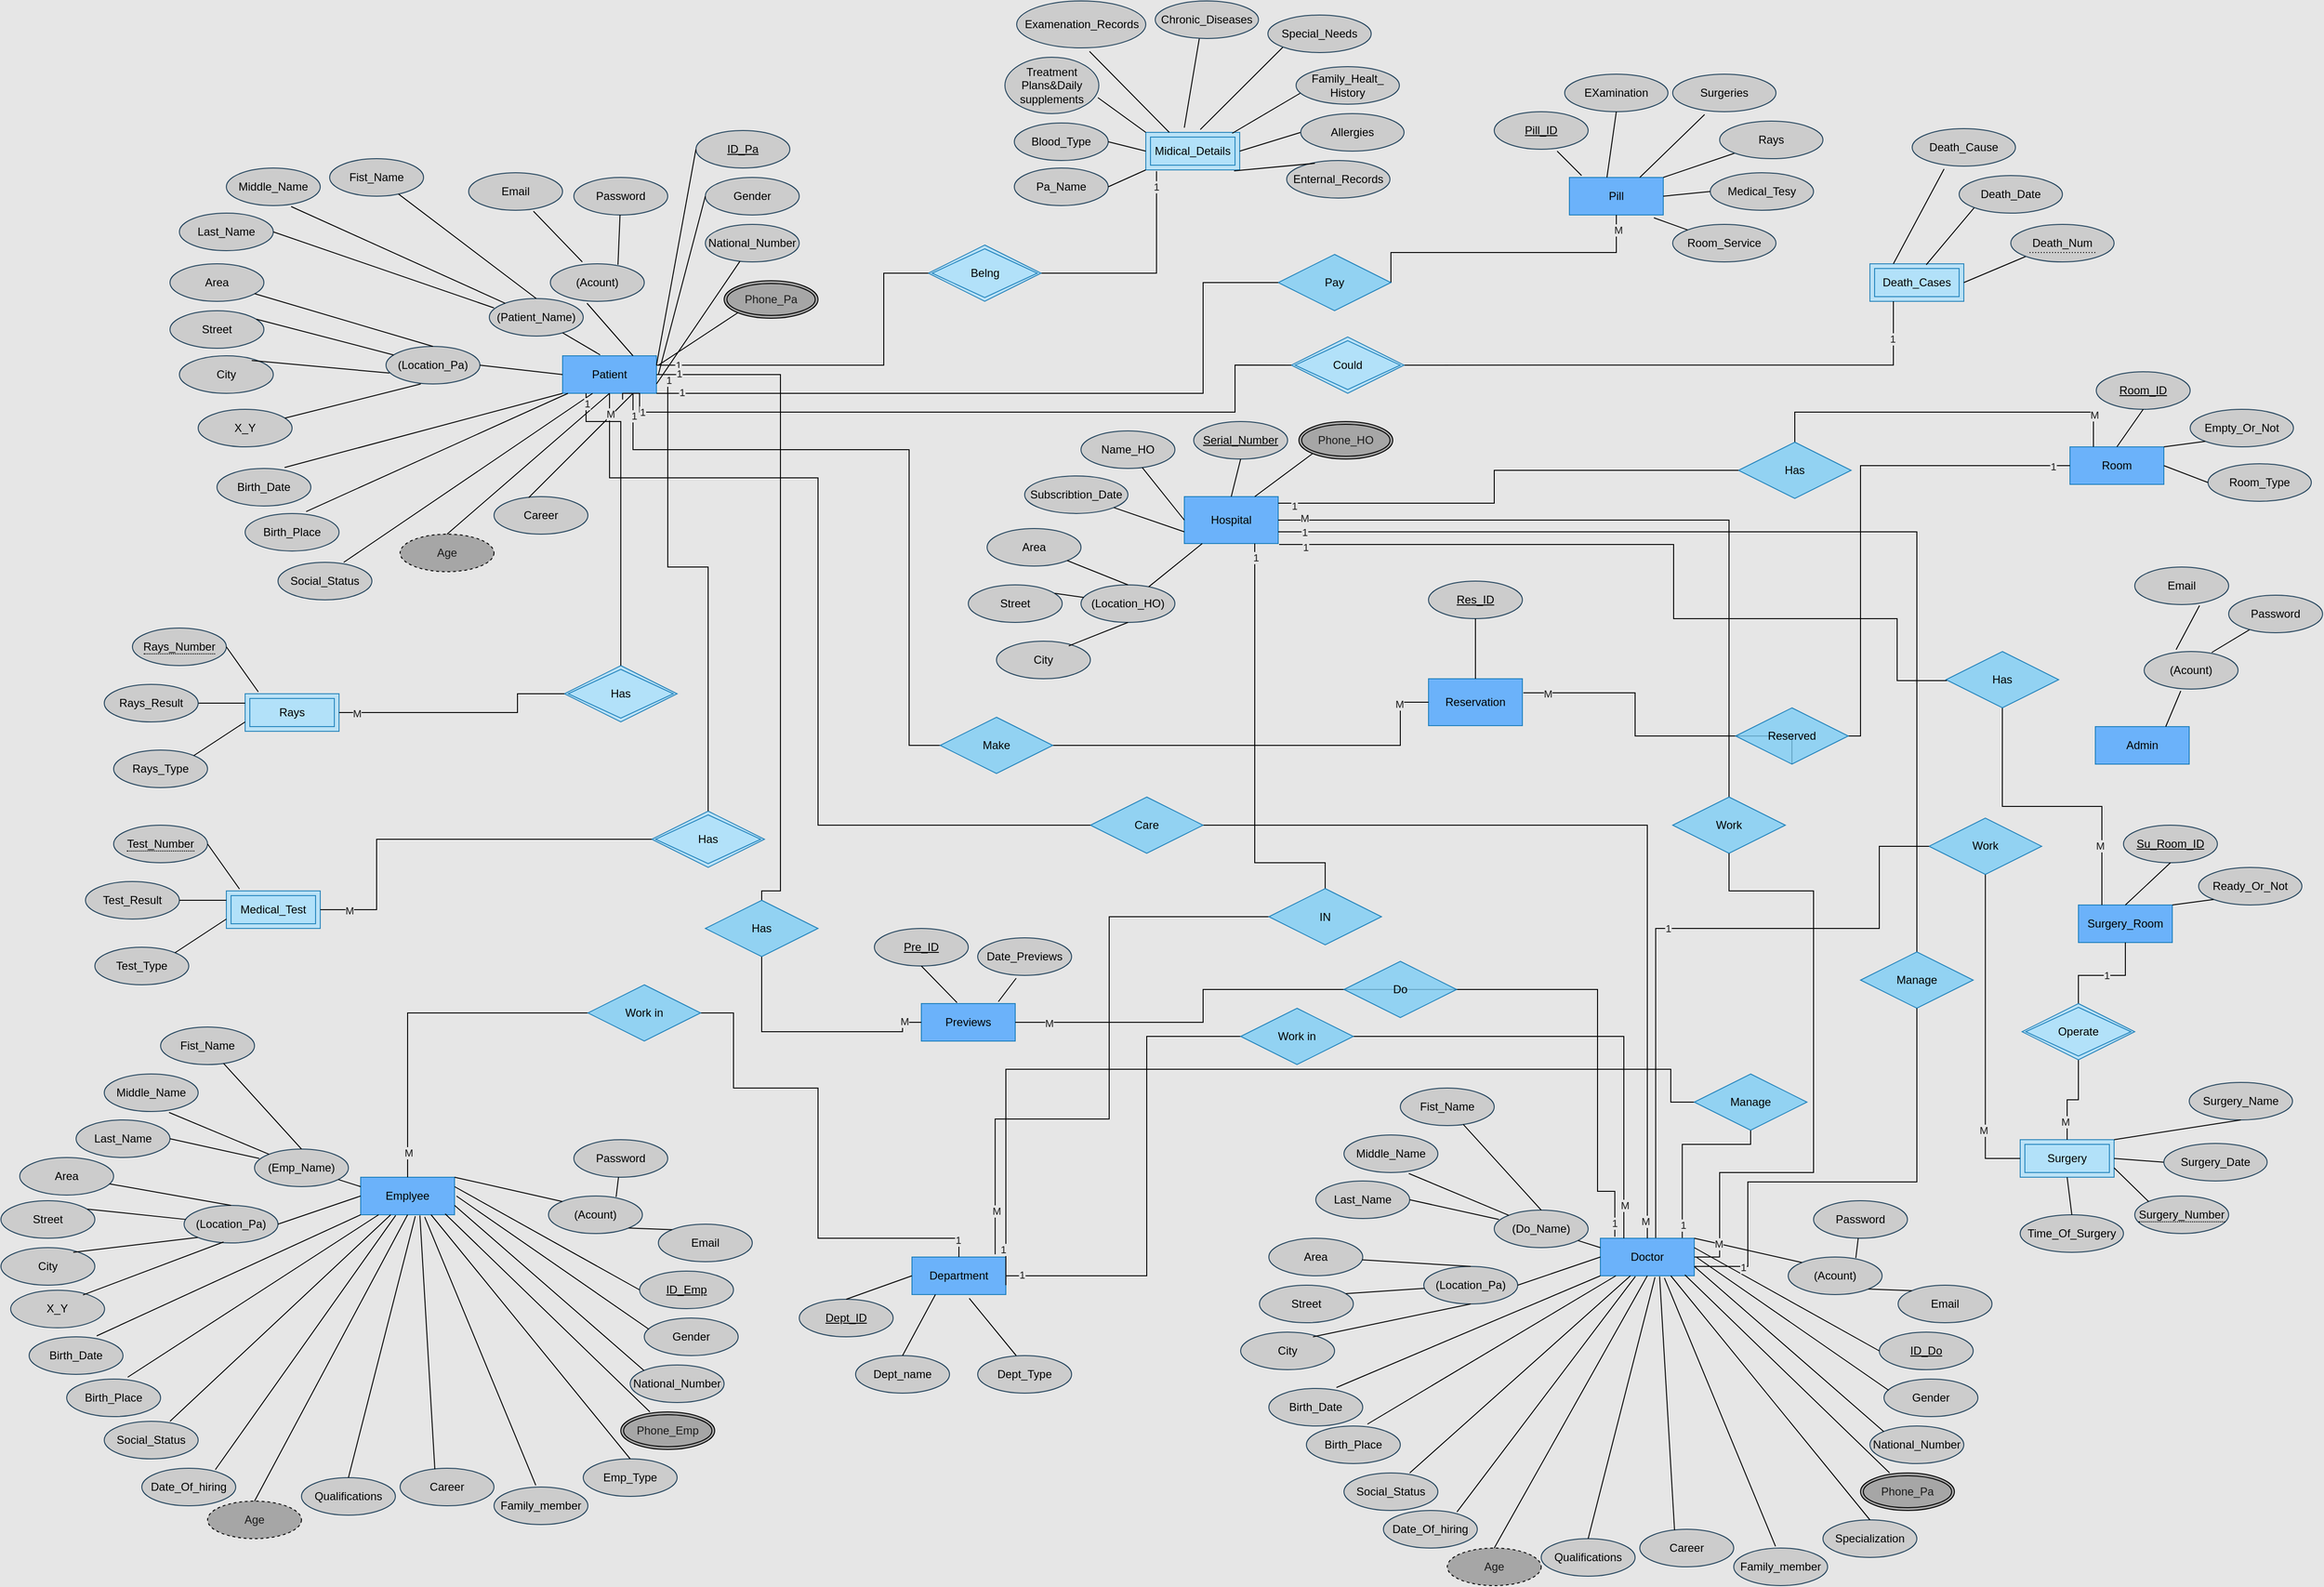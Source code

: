 <mxfile version="15.8.7" type="device"><diagram id="R2lEEEUBdFMjLlhIrx00" name="Page-1"><mxGraphModel dx="2586" dy="2206" grid="1" gridSize="10" guides="1" tooltips="1" connect="1" arrows="1" fold="1" page="1" pageScale="1" pageWidth="850" pageHeight="1100" background="#E6E6E6" math="0" shadow="0" extFonts="Permanent Marker^https://fonts.googleapis.com/css?family=Permanent+Marker"><root><mxCell id="0"/><mxCell id="1" parent="0"/><mxCell id="u1pBeGqs2d3msCe7WVyi-1" value="Hospital" style="whiteSpace=wrap;html=1;align=center;strokeColor=#006EAF;fillColor=#4DA6FF;gradientDirection=north;opacity=80;fontColor=#000000;" parent="1" vertex="1"><mxGeometry x="460" y="-230" width="100" height="50" as="geometry"/></mxCell><mxCell id="u1pBeGqs2d3msCe7WVyi-2" value="(Location_HO)" style="ellipse;whiteSpace=wrap;html=1;align=center;fillColor=#CCCCCC;strokeColor=#23445d;fontColor=rgb(0, 0, 0);" parent="1" vertex="1"><mxGeometry x="350" y="-136" width="100" height="40" as="geometry"/></mxCell><mxCell id="u1pBeGqs2d3msCe7WVyi-6" value="" style="endArrow=none;html=1;rounded=0;labelBackgroundColor=#182E3E;strokeColor=#000000;fontColor=#FFFFFF;" parent="1" source="u1pBeGqs2d3msCe7WVyi-2" target="u1pBeGqs2d3msCe7WVyi-1" edge="1"><mxGeometry relative="1" as="geometry"><mxPoint x="300" y="340" as="sourcePoint"/><mxPoint x="460" y="340" as="targetPoint"/></mxGeometry></mxCell><mxCell id="u1pBeGqs2d3msCe7WVyi-7" value="Area" style="ellipse;whiteSpace=wrap;html=1;align=center;fillColor=#CCCCCC;strokeColor=#23445d;fontColor=rgb(0, 0, 0);" parent="1" vertex="1"><mxGeometry x="250" y="-196" width="100" height="40" as="geometry"/></mxCell><mxCell id="u1pBeGqs2d3msCe7WVyi-8" value="Name_HO" style="ellipse;whiteSpace=wrap;html=1;align=center;fillColor=#CCCCCC;strokeColor=#23445d;fontColor=rgb(0, 0, 0);" parent="1" vertex="1"><mxGeometry x="350" y="-300" width="100" height="40" as="geometry"/></mxCell><mxCell id="u1pBeGqs2d3msCe7WVyi-13" value="" style="endArrow=none;html=1;rounded=0;entryX=0;entryY=0.5;entryDx=0;entryDy=0;labelBackgroundColor=#182E3E;strokeColor=#000000;fontColor=#FFFFFF;" parent="1" source="u1pBeGqs2d3msCe7WVyi-8" target="u1pBeGqs2d3msCe7WVyi-1" edge="1"><mxGeometry relative="1" as="geometry"><mxPoint x="383.053" y="-129.337" as="sourcePoint"/><mxPoint x="436.957" y="-210" as="targetPoint"/></mxGeometry></mxCell><mxCell id="u1pBeGqs2d3msCe7WVyi-14" value="Serial_Number" style="ellipse;whiteSpace=wrap;html=1;align=center;fillColor=#CCCCCC;strokeColor=#23445d;fontColor=rgb(0, 0, 0);fontStyle=4" parent="1" vertex="1"><mxGeometry x="470" y="-310" width="100" height="40" as="geometry"/></mxCell><mxCell id="u1pBeGqs2d3msCe7WVyi-17" value="" style="endArrow=none;html=1;rounded=0;entryX=0.5;entryY=1;entryDx=0;entryDy=0;exitX=0.5;exitY=0;exitDx=0;exitDy=0;labelBackgroundColor=#182E3E;strokeColor=#000000;fontColor=#FFFFFF;" parent="1" source="u1pBeGqs2d3msCe7WVyi-1" target="u1pBeGqs2d3msCe7WVyi-14" edge="1"><mxGeometry relative="1" as="geometry"><mxPoint x="510" y="-240" as="sourcePoint"/><mxPoint x="653.907" y="-300" as="targetPoint"/></mxGeometry></mxCell><mxCell id="u1pBeGqs2d3msCe7WVyi-18" value="City" style="ellipse;whiteSpace=wrap;html=1;align=center;fillColor=#CCCCCC;strokeColor=#23445d;fontColor=rgb(0, 0, 0);" parent="1" vertex="1"><mxGeometry x="260" y="-76" width="100" height="40" as="geometry"/></mxCell><mxCell id="u1pBeGqs2d3msCe7WVyi-19" value="Street" style="ellipse;whiteSpace=wrap;html=1;align=center;fillColor=#CCCCCC;strokeColor=#23445d;fontColor=rgb(0, 0, 0);" parent="1" vertex="1"><mxGeometry x="230" y="-136" width="100" height="40" as="geometry"/></mxCell><mxCell id="u1pBeGqs2d3msCe7WVyi-20" value="" style="endArrow=none;html=1;rounded=0;entryX=0.5;entryY=0;entryDx=0;entryDy=0;labelBackgroundColor=#182E3E;strokeColor=#000000;fontColor=#FFFFFF;" parent="1" source="u1pBeGqs2d3msCe7WVyi-7" target="u1pBeGqs2d3msCe7WVyi-2" edge="1"><mxGeometry relative="1" as="geometry"><mxPoint x="425.239" y="-226.952" as="sourcePoint"/><mxPoint x="470" y="-171" as="targetPoint"/></mxGeometry></mxCell><mxCell id="u1pBeGqs2d3msCe7WVyi-21" value="" style="endArrow=none;html=1;rounded=0;exitX=0.92;exitY=0.225;exitDx=0;exitDy=0;exitPerimeter=0;labelBackgroundColor=#182E3E;strokeColor=#000000;fontColor=#FFFFFF;" parent="1" source="u1pBeGqs2d3msCe7WVyi-19" target="u1pBeGqs2d3msCe7WVyi-2" edge="1"><mxGeometry relative="1" as="geometry"><mxPoint x="345.355" y="-151.858" as="sourcePoint"/><mxPoint x="410" y="-126" as="targetPoint"/></mxGeometry></mxCell><mxCell id="u1pBeGqs2d3msCe7WVyi-22" value="" style="endArrow=none;html=1;rounded=0;entryX=0.5;entryY=1;entryDx=0;entryDy=0;exitX=0.77;exitY=0.125;exitDx=0;exitDy=0;exitPerimeter=0;labelBackgroundColor=#182E3E;strokeColor=#000000;fontColor=#FFFFFF;" parent="1" source="u1pBeGqs2d3msCe7WVyi-18" target="u1pBeGqs2d3msCe7WVyi-2" edge="1"><mxGeometry relative="1" as="geometry"><mxPoint x="355.355" y="-141.858" as="sourcePoint"/><mxPoint x="420" y="-116" as="targetPoint"/></mxGeometry></mxCell><mxCell id="u1pBeGqs2d3msCe7WVyi-24" value="" style="endArrow=none;html=1;rounded=0;entryX=0;entryY=1;entryDx=0;entryDy=0;exitX=0.75;exitY=0;exitDx=0;exitDy=0;labelBackgroundColor=#182E3E;strokeColor=#000000;fontColor=#FFFFFF;" parent="1" source="u1pBeGqs2d3msCe7WVyi-1" target="u1pBeGqs2d3msCe7WVyi-27" edge="1"><mxGeometry relative="1" as="geometry"><mxPoint x="520" y="-220" as="sourcePoint"/><mxPoint x="580" y="-260" as="targetPoint"/></mxGeometry></mxCell><mxCell id="u1pBeGqs2d3msCe7WVyi-25" value="Patient" style="whiteSpace=wrap;html=1;align=center;fillColor=#4DA6FF;strokeColor=#006EAF;opacity=80;gradientDirection=north;fontColor=#000000;" parent="1" vertex="1"><mxGeometry x="-202" y="-380" width="100" height="40" as="geometry"/></mxCell><mxCell id="u1pBeGqs2d3msCe7WVyi-26" value="(Acount)" style="ellipse;whiteSpace=wrap;html=1;align=center;fillColor=#CCCCCC;strokeColor=#23445d;fontColor=rgb(0, 0, 0);" parent="1" vertex="1"><mxGeometry x="-215" y="-478" width="100" height="40" as="geometry"/></mxCell><mxCell id="u1pBeGqs2d3msCe7WVyi-27" value="Phone_HO" style="ellipse;shape=doubleEllipse;margin=3;whiteSpace=wrap;html=1;align=center;fillColor=#A6A6A6;strokeColor=#000000;fontColor=#1A1A1A;" parent="1" vertex="1"><mxGeometry x="582" y="-310" width="100" height="40" as="geometry"/></mxCell><mxCell id="u1pBeGqs2d3msCe7WVyi-28" value="Email" style="ellipse;whiteSpace=wrap;html=1;align=center;fillColor=#CCCCCC;strokeColor=#23445d;fontColor=rgb(0, 0, 0);" parent="1" vertex="1"><mxGeometry x="-302" y="-575" width="100" height="40" as="geometry"/></mxCell><mxCell id="u1pBeGqs2d3msCe7WVyi-29" value="Password" style="ellipse;whiteSpace=wrap;html=1;align=center;fillColor=#CCCCCC;strokeColor=#23445d;fontColor=rgb(0, 0, 0);" parent="1" vertex="1"><mxGeometry x="-190" y="-570" width="100" height="40" as="geometry"/></mxCell><mxCell id="u1pBeGqs2d3msCe7WVyi-35" value="" style="endArrow=none;html=1;rounded=0;entryX=0.72;entryY=0.025;entryDx=0;entryDy=0;entryPerimeter=0;labelBackgroundColor=#182E3E;strokeColor=#000000;fontColor=#FFFFFF;" parent="1" source="u1pBeGqs2d3msCe7WVyi-29" target="u1pBeGqs2d3msCe7WVyi-26" edge="1"><mxGeometry relative="1" as="geometry"><mxPoint x="300" y="-370" as="sourcePoint"/><mxPoint x="-60" y="-450" as="targetPoint"/></mxGeometry></mxCell><mxCell id="u1pBeGqs2d3msCe7WVyi-36" value="" style="endArrow=none;html=1;rounded=0;entryX=0.34;entryY=-0.05;entryDx=0;entryDy=0;entryPerimeter=0;exitX=0.69;exitY=1.025;exitDx=0;exitDy=0;exitPerimeter=0;labelBackgroundColor=#182E3E;strokeColor=#000000;fontColor=#FFFFFF;" parent="1" source="u1pBeGqs2d3msCe7WVyi-28" target="u1pBeGqs2d3msCe7WVyi-26" edge="1"><mxGeometry relative="1" as="geometry"><mxPoint x="-27.624" y="-480.234" as="sourcePoint"/><mxPoint x="-47" y="-430" as="targetPoint"/></mxGeometry></mxCell><mxCell id="u1pBeGqs2d3msCe7WVyi-37" value="" style="endArrow=none;html=1;rounded=0;entryX=0.39;entryY=1.05;entryDx=0;entryDy=0;entryPerimeter=0;exitX=0.75;exitY=0;exitDx=0;exitDy=0;labelBackgroundColor=#182E3E;strokeColor=#000000;fontColor=#FFFFFF;" parent="1" source="u1pBeGqs2d3msCe7WVyi-25" target="u1pBeGqs2d3msCe7WVyi-26" edge="1"><mxGeometry relative="1" as="geometry"><mxPoint x="-17.624" y="-470.234" as="sourcePoint"/><mxPoint x="-37" y="-420" as="targetPoint"/></mxGeometry></mxCell><mxCell id="u1pBeGqs2d3msCe7WVyi-38" value="(Patient_Name)" style="ellipse;whiteSpace=wrap;html=1;align=center;fillColor=#CCCCCC;strokeColor=#23445d;fontColor=rgb(0, 0, 0);" parent="1" vertex="1"><mxGeometry x="-280" y="-441" width="100" height="40" as="geometry"/></mxCell><mxCell id="u1pBeGqs2d3msCe7WVyi-39" value="Middle_Name" style="ellipse;whiteSpace=wrap;html=1;align=center;fillColor=#CCCCCC;strokeColor=#23445d;fontColor=rgb(0, 0, 0);" parent="1" vertex="1"><mxGeometry x="-560" y="-580" width="100" height="40" as="geometry"/></mxCell><mxCell id="u1pBeGqs2d3msCe7WVyi-40" value="Fist_Name" style="ellipse;whiteSpace=wrap;html=1;align=center;fillColor=#CCCCCC;strokeColor=#23445d;fontColor=rgb(0, 0, 0);" parent="1" vertex="1"><mxGeometry x="-450" y="-590" width="100" height="40" as="geometry"/></mxCell><mxCell id="u1pBeGqs2d3msCe7WVyi-41" value="" style="endArrow=none;html=1;rounded=0;entryX=0.5;entryY=0;entryDx=0;entryDy=0;labelBackgroundColor=#182E3E;strokeColor=#000000;fontColor=#FFFFFF;" parent="1" source="u1pBeGqs2d3msCe7WVyi-40" target="u1pBeGqs2d3msCe7WVyi-38" edge="1"><mxGeometry relative="1" as="geometry"><mxPoint x="60" y="-390" as="sourcePoint"/><mxPoint x="-230" y="-450" as="targetPoint"/></mxGeometry></mxCell><mxCell id="u1pBeGqs2d3msCe7WVyi-42" value="" style="endArrow=none;html=1;rounded=0;exitX=0.69;exitY=1.025;exitDx=0;exitDy=0;exitPerimeter=0;labelBackgroundColor=#182E3E;strokeColor=#000000;fontColor=#FFFFFF;" parent="1" source="u1pBeGqs2d3msCe7WVyi-39" target="u1pBeGqs2d3msCe7WVyi-38" edge="1"><mxGeometry relative="1" as="geometry"><mxPoint x="-267.624" y="-500.234" as="sourcePoint"/><mxPoint x="-335" y="-463" as="targetPoint"/></mxGeometry></mxCell><mxCell id="u1pBeGqs2d3msCe7WVyi-43" value="Last_Name" style="ellipse;whiteSpace=wrap;html=1;align=center;fillColor=#CCCCCC;strokeColor=#23445d;fontColor=rgb(0, 0, 0);" parent="1" vertex="1"><mxGeometry x="-610" y="-532" width="100" height="40" as="geometry"/></mxCell><mxCell id="u1pBeGqs2d3msCe7WVyi-45" value="" style="endArrow=none;html=1;rounded=0;exitX=1;exitY=0.5;exitDx=0;exitDy=0;entryX=0.05;entryY=0.25;entryDx=0;entryDy=0;entryPerimeter=0;labelBackgroundColor=#182E3E;strokeColor=#000000;fontColor=#FFFFFF;" parent="1" source="u1pBeGqs2d3msCe7WVyi-43" target="u1pBeGqs2d3msCe7WVyi-38" edge="1"><mxGeometry relative="1" as="geometry"><mxPoint x="-301" y="-499" as="sourcePoint"/><mxPoint x="-237.275" y="-429.768" as="targetPoint"/></mxGeometry></mxCell><mxCell id="u1pBeGqs2d3msCe7WVyi-46" value="" style="endArrow=none;html=1;rounded=0;exitX=0.4;exitY=-0.025;exitDx=0;exitDy=0;exitPerimeter=0;labelBackgroundColor=#182E3E;strokeColor=#000000;fontColor=#FFFFFF;" parent="1" source="u1pBeGqs2d3msCe7WVyi-25" target="u1pBeGqs2d3msCe7WVyi-38" edge="1"><mxGeometry relative="1" as="geometry"><mxPoint x="-117" y="-370" as="sourcePoint"/><mxPoint x="-80" y="-389" as="targetPoint"/></mxGeometry></mxCell><mxCell id="u1pBeGqs2d3msCe7WVyi-49" value="(Location_Pa)" style="ellipse;whiteSpace=wrap;html=1;align=center;fillColor=#CCCCCC;strokeColor=#23445d;fontColor=rgb(0, 0, 0);" parent="1" vertex="1"><mxGeometry x="-390" y="-390" width="100" height="40" as="geometry"/></mxCell><mxCell id="u1pBeGqs2d3msCe7WVyi-50" value="Area" style="ellipse;whiteSpace=wrap;html=1;align=center;fillColor=#CCCCCC;strokeColor=#23445d;fontColor=rgb(0, 0, 0);" parent="1" vertex="1"><mxGeometry x="-620" y="-478" width="100" height="40" as="geometry"/></mxCell><mxCell id="u1pBeGqs2d3msCe7WVyi-51" value="City" style="ellipse;whiteSpace=wrap;html=1;align=center;fillColor=#CCCCCC;strokeColor=#23445d;fontColor=rgb(0, 0, 0);" parent="1" vertex="1"><mxGeometry x="-610" y="-380" width="100" height="40" as="geometry"/></mxCell><mxCell id="u1pBeGqs2d3msCe7WVyi-52" value="Street" style="ellipse;whiteSpace=wrap;html=1;align=center;fillColor=#CCCCCC;strokeColor=#23445d;fontColor=rgb(0, 0, 0);" parent="1" vertex="1"><mxGeometry x="-620" y="-428" width="100" height="40" as="geometry"/></mxCell><mxCell id="u1pBeGqs2d3msCe7WVyi-53" value="" style="endArrow=none;html=1;rounded=0;entryX=0.5;entryY=0;entryDx=0;entryDy=0;labelBackgroundColor=#182E3E;strokeColor=#000000;fontColor=#FFFFFF;" parent="1" source="u1pBeGqs2d3msCe7WVyi-50" target="u1pBeGqs2d3msCe7WVyi-49" edge="1"><mxGeometry relative="1" as="geometry"><mxPoint x="-314.761" y="-480.952" as="sourcePoint"/><mxPoint x="-270" y="-425" as="targetPoint"/></mxGeometry></mxCell><mxCell id="u1pBeGqs2d3msCe7WVyi-54" value="" style="endArrow=none;html=1;rounded=0;exitX=0.92;exitY=0.225;exitDx=0;exitDy=0;exitPerimeter=0;labelBackgroundColor=#182E3E;strokeColor=#000000;fontColor=#FFFFFF;" parent="1" source="u1pBeGqs2d3msCe7WVyi-52" target="u1pBeGqs2d3msCe7WVyi-49" edge="1"><mxGeometry relative="1" as="geometry"><mxPoint x="-394.645" y="-405.858" as="sourcePoint"/><mxPoint x="-330" y="-380" as="targetPoint"/></mxGeometry></mxCell><mxCell id="u1pBeGqs2d3msCe7WVyi-55" value="" style="endArrow=none;html=1;rounded=0;entryX=0.037;entryY=0.71;entryDx=0;entryDy=0;exitX=0.77;exitY=0.125;exitDx=0;exitDy=0;exitPerimeter=0;entryPerimeter=0;labelBackgroundColor=#182E3E;strokeColor=#000000;fontColor=#FFFFFF;" parent="1" source="u1pBeGqs2d3msCe7WVyi-51" target="u1pBeGqs2d3msCe7WVyi-49" edge="1"><mxGeometry relative="1" as="geometry"><mxPoint x="-464.645" y="-385.858" as="sourcePoint"/><mxPoint x="-420" y="-340" as="targetPoint"/></mxGeometry></mxCell><mxCell id="u1pBeGqs2d3msCe7WVyi-56" value="" style="endArrow=none;html=1;rounded=0;entryX=1;entryY=0.5;entryDx=0;entryDy=0;exitX=0;exitY=0.5;exitDx=0;exitDy=0;labelBackgroundColor=#182E3E;strokeColor=#000000;fontColor=#FFFFFF;" parent="1" source="u1pBeGqs2d3msCe7WVyi-25" target="u1pBeGqs2d3msCe7WVyi-49" edge="1"><mxGeometry relative="1" as="geometry"><mxPoint x="-200" y="-370" as="sourcePoint"/><mxPoint x="-191.884" y="-394.461" as="targetPoint"/></mxGeometry></mxCell><mxCell id="u1pBeGqs2d3msCe7WVyi-57" value="Birth_Date" style="ellipse;whiteSpace=wrap;html=1;align=center;fillColor=#CCCCCC;strokeColor=#23445d;fontColor=rgb(0, 0, 0);" parent="1" vertex="1"><mxGeometry x="-570" y="-260" width="100" height="40" as="geometry"/></mxCell><mxCell id="u1pBeGqs2d3msCe7WVyi-58" value="" style="endArrow=none;html=1;rounded=0;entryX=0.72;entryY=-0.025;entryDx=0;entryDy=0;exitX=0;exitY=1;exitDx=0;exitDy=0;entryPerimeter=0;labelBackgroundColor=#182E3E;strokeColor=#000000;fontColor=#FFFFFF;" parent="1" source="u1pBeGqs2d3msCe7WVyi-25" target="u1pBeGqs2d3msCe7WVyi-57" edge="1"><mxGeometry relative="1" as="geometry"><mxPoint x="-192" y="-350" as="sourcePoint"/><mxPoint x="-280" y="-360" as="targetPoint"/></mxGeometry></mxCell><mxCell id="u1pBeGqs2d3msCe7WVyi-59" value="Birth_Place" style="ellipse;whiteSpace=wrap;html=1;align=center;fillColor=#CCCCCC;strokeColor=#23445d;fontColor=rgb(0, 0, 0);" parent="1" vertex="1"><mxGeometry x="-540" y="-212.06" width="100" height="40" as="geometry"/></mxCell><mxCell id="u1pBeGqs2d3msCe7WVyi-60" value="" style="endArrow=none;html=1;rounded=0;entryX=0.65;entryY=-0.05;entryDx=0;entryDy=0;entryPerimeter=0;labelBackgroundColor=#182E3E;strokeColor=#000000;fontColor=#FFFFFF;" parent="1" source="u1pBeGqs2d3msCe7WVyi-25" target="u1pBeGqs2d3msCe7WVyi-59" edge="1"><mxGeometry relative="1" as="geometry"><mxPoint x="-192" y="-330" as="sourcePoint"/><mxPoint x="-348" y="-281" as="targetPoint"/></mxGeometry></mxCell><mxCell id="u1pBeGqs2d3msCe7WVyi-61" value="Social_Status" style="ellipse;whiteSpace=wrap;html=1;align=center;fillColor=#CCCCCC;strokeColor=#23445d;fontColor=rgb(0, 0, 0);" parent="1" vertex="1"><mxGeometry x="-505" y="-160" width="100" height="40" as="geometry"/></mxCell><mxCell id="u1pBeGqs2d3msCe7WVyi-62" value="" style="endArrow=none;html=1;rounded=0;entryX=0.7;entryY=0;entryDx=0;entryDy=0;entryPerimeter=0;labelBackgroundColor=#182E3E;strokeColor=#000000;fontColor=#FFFFFF;" parent="1" target="u1pBeGqs2d3msCe7WVyi-61" edge="1"><mxGeometry relative="1" as="geometry"><mxPoint x="-170" y="-340" as="sourcePoint"/><mxPoint x="-350" y="-222" as="targetPoint"/></mxGeometry></mxCell><mxCell id="u1pBeGqs2d3msCe7WVyi-63" value="ID_Pa" style="ellipse;whiteSpace=wrap;html=1;align=center;fillColor=#CCCCCC;strokeColor=#23445d;fontColor=rgb(0, 0, 0);verticalAlign=middle;fontStyle=4" parent="1" vertex="1"><mxGeometry x="-60" y="-620" width="100" height="40" as="geometry"/></mxCell><mxCell id="u1pBeGqs2d3msCe7WVyi-64" value="" style="endArrow=none;html=1;rounded=0;entryX=0;entryY=0.5;entryDx=0;entryDy=0;exitX=1;exitY=0.25;exitDx=0;exitDy=0;labelBackgroundColor=#182E3E;strokeColor=#000000;fontColor=#FFFFFF;" parent="1" source="u1pBeGqs2d3msCe7WVyi-25" target="u1pBeGqs2d3msCe7WVyi-63" edge="1"><mxGeometry relative="1" as="geometry"><mxPoint x="-117" y="-370" as="sourcePoint"/><mxPoint x="-80" y="-389" as="targetPoint"/></mxGeometry></mxCell><mxCell id="u1pBeGqs2d3msCe7WVyi-65" value="Gender" style="ellipse;whiteSpace=wrap;html=1;align=center;fillColor=#CCCCCC;strokeColor=#23445d;fontColor=rgb(0, 0, 0);" parent="1" vertex="1"><mxGeometry x="-50" y="-570" width="100" height="40" as="geometry"/></mxCell><mxCell id="u1pBeGqs2d3msCe7WVyi-66" value="" style="endArrow=none;html=1;rounded=0;entryX=0;entryY=0.5;entryDx=0;entryDy=0;labelBackgroundColor=#182E3E;strokeColor=#000000;fontColor=#FFFFFF;" parent="1" target="u1pBeGqs2d3msCe7WVyi-65" edge="1"><mxGeometry relative="1" as="geometry"><mxPoint x="-100" y="-360" as="sourcePoint"/><mxPoint x="10" y="-400" as="targetPoint"/></mxGeometry></mxCell><mxCell id="u1pBeGqs2d3msCe7WVyi-67" value="National_Number" style="ellipse;whiteSpace=wrap;html=1;align=center;fillColor=#CCCCCC;strokeColor=#23445d;fontColor=rgb(0, 0, 0);" parent="1" vertex="1"><mxGeometry x="-50" y="-520" width="100" height="40" as="geometry"/></mxCell><mxCell id="u1pBeGqs2d3msCe7WVyi-68" value="" style="endArrow=none;html=1;rounded=0;exitX=1;exitY=0.75;exitDx=0;exitDy=0;labelBackgroundColor=#182E3E;strokeColor=#000000;fontColor=#FFFFFF;" parent="1" source="u1pBeGqs2d3msCe7WVyi-25" target="u1pBeGqs2d3msCe7WVyi-67" edge="1"><mxGeometry relative="1" as="geometry"><mxPoint x="-90" y="-350" as="sourcePoint"/><mxPoint x="10" y="-310" as="targetPoint"/></mxGeometry></mxCell><mxCell id="u1pBeGqs2d3msCe7WVyi-69" value="Career" style="ellipse;whiteSpace=wrap;html=1;align=center;fillColor=#CCCCCC;strokeColor=#23445d;fontColor=rgb(0, 0, 0);" parent="1" vertex="1"><mxGeometry x="-275" y="-230" width="100" height="40" as="geometry"/></mxCell><mxCell id="u1pBeGqs2d3msCe7WVyi-70" value="Phone_Pa" style="ellipse;shape=doubleEllipse;margin=3;whiteSpace=wrap;html=1;align=center;fillColor=#A6A6A6;strokeColor=#000000;fontColor=#1A1A1A;" parent="1" vertex="1"><mxGeometry x="-30" y="-460" width="100" height="40" as="geometry"/></mxCell><mxCell id="u1pBeGqs2d3msCe7WVyi-71" value="" style="endArrow=none;html=1;rounded=0;entryX=0;entryY=1;entryDx=0;entryDy=0;labelBackgroundColor=#182E3E;strokeColor=#000000;fontColor=#FFFFFF;" parent="1" target="u1pBeGqs2d3msCe7WVyi-70" edge="1"><mxGeometry relative="1" as="geometry"><mxPoint x="-100" y="-370" as="sourcePoint"/><mxPoint x="-30" y="-260" as="targetPoint"/></mxGeometry></mxCell><mxCell id="u1pBeGqs2d3msCe7WVyi-72" value="" style="endArrow=none;html=1;rounded=0;entryX=0.37;entryY=0.025;entryDx=0;entryDy=0;entryPerimeter=0;exitX=0.75;exitY=1;exitDx=0;exitDy=0;labelBackgroundColor=#182E3E;strokeColor=#000000;fontColor=#FFFFFF;" parent="1" source="u1pBeGqs2d3msCe7WVyi-25" target="u1pBeGqs2d3msCe7WVyi-69" edge="1"><mxGeometry relative="1" as="geometry"><mxPoint x="-130" y="-350" as="sourcePoint"/><mxPoint x="41" y="-310" as="targetPoint"/></mxGeometry></mxCell><mxCell id="u1pBeGqs2d3msCe7WVyi-73" value="Age" style="ellipse;whiteSpace=wrap;html=1;align=center;fillColor=#A6A6A6;strokeColor=#000000;fontColor=#1A1A1A;labelBackgroundColor=none;dashed=1;" parent="1" vertex="1"><mxGeometry x="-375" y="-190" width="100" height="40" as="geometry"/></mxCell><mxCell id="u1pBeGqs2d3msCe7WVyi-74" value="" style="endArrow=none;html=1;rounded=0;entryX=0.5;entryY=0;entryDx=0;entryDy=0;exitX=0.5;exitY=1;exitDx=0;exitDy=0;labelBackgroundColor=#182E3E;strokeColor=#000000;fontColor=#FFFFFF;" parent="1" source="u1pBeGqs2d3msCe7WVyi-25" target="u1pBeGqs2d3msCe7WVyi-73" edge="1"><mxGeometry relative="1" as="geometry"><mxPoint x="-109" y="-328" as="sourcePoint"/><mxPoint x="27" y="-249" as="targetPoint"/></mxGeometry></mxCell><mxCell id="WhupMV9TFP9cW5y8uytr-2" value="Midical_Details" style="shape=ext;margin=3;double=1;whiteSpace=wrap;html=1;align=center;fontColor=#000000;strokeColor=#006EAF;fillColor=#B1E2FB;gradientDirection=north;opacity=80;" parent="1" vertex="1"><mxGeometry x="419" y="-618" width="100" height="40" as="geometry"/></mxCell><mxCell id="WhupMV9TFP9cW5y8uytr-3" value="Treatment&lt;br&gt;Plans&amp;amp;Daily&lt;br&gt;supplements" style="ellipse;whiteSpace=wrap;html=1;align=center;fillColor=#CCCCCC;strokeColor=#23445d;fontColor=rgb(0, 0, 0);" parent="1" vertex="1"><mxGeometry x="269" y="-698" width="100" height="60" as="geometry"/></mxCell><mxCell id="WhupMV9TFP9cW5y8uytr-9" value="Enternal_Records" style="ellipse;whiteSpace=wrap;html=1;align=center;fillColor=#CCCCCC;strokeColor=#23445d;fontColor=rgb(0, 0, 0);" parent="1" vertex="1"><mxGeometry x="569" y="-588" width="110" height="40" as="geometry"/></mxCell><mxCell id="WhupMV9TFP9cW5y8uytr-10" value="Blood_Type" style="ellipse;whiteSpace=wrap;html=1;align=center;fillColor=#CCCCCC;strokeColor=#23445d;fontColor=rgb(0, 0, 0);" parent="1" vertex="1"><mxGeometry x="279" y="-628" width="100" height="40" as="geometry"/></mxCell><mxCell id="WhupMV9TFP9cW5y8uytr-11" value="" style="endArrow=none;html=1;rounded=0;exitX=0;exitY=0.5;exitDx=0;exitDy=0;entryX=1;entryY=0.5;entryDx=0;entryDy=0;labelBackgroundColor=#182E3E;strokeColor=#000000;fontColor=#FFFFFF;" parent="1" source="WhupMV9TFP9cW5y8uytr-2" target="WhupMV9TFP9cW5y8uytr-10" edge="1"><mxGeometry relative="1" as="geometry"><mxPoint x="419" y="-658" as="sourcePoint"/><mxPoint x="579" y="-658" as="targetPoint"/></mxGeometry></mxCell><mxCell id="WhupMV9TFP9cW5y8uytr-12" value="" style="endArrow=none;html=1;rounded=0;exitX=0;exitY=0;exitDx=0;exitDy=0;entryX=0.99;entryY=0.717;entryDx=0;entryDy=0;entryPerimeter=0;labelBackgroundColor=#182E3E;strokeColor=#000000;fontColor=#FFFFFF;" parent="1" source="WhupMV9TFP9cW5y8uytr-2" target="WhupMV9TFP9cW5y8uytr-3" edge="1"><mxGeometry relative="1" as="geometry"><mxPoint x="429" y="-588" as="sourcePoint"/><mxPoint x="359" y="-658" as="targetPoint"/></mxGeometry></mxCell><mxCell id="WhupMV9TFP9cW5y8uytr-13" value="" style="endArrow=none;html=1;rounded=0;exitX=0.25;exitY=0;exitDx=0;exitDy=0;entryX=0.564;entryY=1.075;entryDx=0;entryDy=0;entryPerimeter=0;labelBackgroundColor=#182E3E;strokeColor=#000000;fontColor=#FFFFFF;" parent="1" source="WhupMV9TFP9cW5y8uytr-2" target="QgtCHe47zhqsg2GbJ98g-6" edge="1"><mxGeometry relative="1" as="geometry"><mxPoint x="439" y="-578" as="sourcePoint"/><mxPoint x="394.355" y="-705.322" as="targetPoint"/></mxGeometry></mxCell><mxCell id="WhupMV9TFP9cW5y8uytr-15" value="" style="endArrow=none;html=1;rounded=0;exitX=0.41;exitY=-0.125;exitDx=0;exitDy=0;entryX=0.427;entryY=1;entryDx=0;entryDy=0;exitPerimeter=0;entryPerimeter=0;labelBackgroundColor=#182E3E;strokeColor=#000000;fontColor=#FFFFFF;" parent="1" source="WhupMV9TFP9cW5y8uytr-2" target="QgtCHe47zhqsg2GbJ98g-5" edge="1"><mxGeometry relative="1" as="geometry"><mxPoint x="454" y="-608" as="sourcePoint"/><mxPoint x="474" y="-708" as="targetPoint"/></mxGeometry></mxCell><mxCell id="WhupMV9TFP9cW5y8uytr-16" value="" style="endArrow=none;html=1;rounded=0;exitX=0.58;exitY=-0.075;exitDx=0;exitDy=0;entryX=0;entryY=1;entryDx=0;entryDy=0;exitPerimeter=0;labelBackgroundColor=#182E3E;strokeColor=#000000;fontColor=#FFFFFF;" parent="1" source="WhupMV9TFP9cW5y8uytr-2" target="QgtCHe47zhqsg2GbJ98g-4" edge="1"><mxGeometry relative="1" as="geometry"><mxPoint x="470" y="-613" as="sourcePoint"/><mxPoint x="543.645" y="-703.858" as="targetPoint"/></mxGeometry></mxCell><mxCell id="WhupMV9TFP9cW5y8uytr-17" value="" style="endArrow=none;html=1;rounded=0;exitX=0.92;exitY=0.025;exitDx=0;exitDy=0;entryX=0.045;entryY=0.7;entryDx=0;entryDy=0;exitPerimeter=0;entryPerimeter=0;labelBackgroundColor=#182E3E;strokeColor=#000000;fontColor=#FFFFFF;" parent="1" source="WhupMV9TFP9cW5y8uytr-2" target="QgtCHe47zhqsg2GbJ98g-3" edge="1"><mxGeometry relative="1" as="geometry"><mxPoint x="487" y="-611" as="sourcePoint"/><mxPoint x="584" y="-673" as="targetPoint"/></mxGeometry></mxCell><mxCell id="WhupMV9TFP9cW5y8uytr-18" value="" style="endArrow=none;html=1;rounded=0;exitX=1;exitY=0.5;exitDx=0;exitDy=0;entryX=0;entryY=0.5;entryDx=0;entryDy=0;labelBackgroundColor=#182E3E;strokeColor=#000000;fontColor=#FFFFFF;" parent="1" source="WhupMV9TFP9cW5y8uytr-2" target="QgtCHe47zhqsg2GbJ98g-1" edge="1"><mxGeometry relative="1" as="geometry"><mxPoint x="521" y="-607" as="sourcePoint"/><mxPoint x="592.846" y="-610.308" as="targetPoint"/></mxGeometry></mxCell><mxCell id="WhupMV9TFP9cW5y8uytr-19" value="" style="endArrow=none;html=1;rounded=0;exitX=0.94;exitY=1.025;exitDx=0;exitDy=0;entryX=0.273;entryY=0.075;entryDx=0;entryDy=0;entryPerimeter=0;exitPerimeter=0;labelBackgroundColor=#182E3E;strokeColor=#000000;fontColor=#FFFFFF;" parent="1" source="WhupMV9TFP9cW5y8uytr-2" target="WhupMV9TFP9cW5y8uytr-9" edge="1"><mxGeometry relative="1" as="geometry"><mxPoint x="529" y="-588" as="sourcePoint"/><mxPoint x="602.846" y="-600.308" as="targetPoint"/></mxGeometry></mxCell><mxCell id="WhupMV9TFP9cW5y8uytr-20" value="Pill" style="whiteSpace=wrap;html=1;align=center;fillColor=#4DA6FF;strokeColor=#006EAF;gradientDirection=north;opacity=80;fontColor=#000000;" parent="1" vertex="1"><mxGeometry x="870" y="-570" width="100" height="40" as="geometry"/></mxCell><mxCell id="WhupMV9TFP9cW5y8uytr-21" value="Surgery" style="shape=ext;margin=3;double=1;whiteSpace=wrap;html=1;align=center;fontColor=#000000;strokeColor=#006EAF;fillColor=#B1E2FB;gradientDirection=north;opacity=80;" parent="1" vertex="1"><mxGeometry x="1350" y="455" width="100" height="40" as="geometry"/></mxCell><mxCell id="WhupMV9TFP9cW5y8uytr-23" value="Surgery_Name" style="ellipse;whiteSpace=wrap;html=1;align=center;fillColor=#CCCCCC;strokeColor=#23445d;fontColor=rgb(0, 0, 0);" parent="1" vertex="1"><mxGeometry x="1530" y="394" width="110" height="40" as="geometry"/></mxCell><mxCell id="WhupMV9TFP9cW5y8uytr-24" value="" style="endArrow=none;html=1;rounded=0;exitX=1;exitY=0;exitDx=0;exitDy=0;entryX=0.5;entryY=1;entryDx=0;entryDy=0;labelBackgroundColor=#182E3E;strokeColor=#000000;fontColor=#FFFFFF;" parent="1" source="WhupMV9TFP9cW5y8uytr-21" target="WhupMV9TFP9cW5y8uytr-23" edge="1"><mxGeometry relative="1" as="geometry"><mxPoint x="1090" y="415" as="sourcePoint"/><mxPoint x="1163.846" y="402.692" as="targetPoint"/><Array as="points"/></mxGeometry></mxCell><mxCell id="WhupMV9TFP9cW5y8uytr-25" value="" style="endArrow=none;html=1;rounded=0;exitX=1;exitY=0.5;exitDx=0;exitDy=0;entryX=0;entryY=0.5;entryDx=0;entryDy=0;labelBackgroundColor=#182E3E;strokeColor=#000000;fontColor=#FFFFFF;" parent="1" source="WhupMV9TFP9cW5y8uytr-21" target="WhupMV9TFP9cW5y8uytr-28" edge="1"><mxGeometry relative="1" as="geometry"><mxPoint x="1406" y="472" as="sourcePoint"/><mxPoint x="1385" y="445" as="targetPoint"/><Array as="points"/></mxGeometry></mxCell><mxCell id="WhupMV9TFP9cW5y8uytr-28" value="Surgery_Date" style="ellipse;whiteSpace=wrap;html=1;align=center;fillColor=#CCCCCC;strokeColor=#23445d;fontColor=rgb(0, 0, 0);" parent="1" vertex="1"><mxGeometry x="1503" y="459" width="110" height="40" as="geometry"/></mxCell><mxCell id="WhupMV9TFP9cW5y8uytr-29" value="" style="endArrow=none;html=1;rounded=0;exitX=0.75;exitY=0;exitDx=0;exitDy=0;entryX=0.309;entryY=1.075;entryDx=0;entryDy=0;entryPerimeter=0;labelBackgroundColor=#182E3E;strokeColor=#000000;fontColor=#FFFFFF;" parent="1" source="WhupMV9TFP9cW5y8uytr-20" target="WhupMV9TFP9cW5y8uytr-32" edge="1"><mxGeometry relative="1" as="geometry"><mxPoint x="995" y="-590" as="sourcePoint"/><mxPoint x="1016.109" y="-625.858" as="targetPoint"/><Array as="points"/></mxGeometry></mxCell><mxCell id="WhupMV9TFP9cW5y8uytr-30" value="EXamination" style="ellipse;whiteSpace=wrap;html=1;align=center;fillColor=#CCCCCC;strokeColor=#23445d;fontColor=rgb(0, 0, 0);" parent="1" vertex="1"><mxGeometry x="865" y="-680" width="110" height="40" as="geometry"/></mxCell><mxCell id="WhupMV9TFP9cW5y8uytr-31" value="" style="endArrow=none;html=1;rounded=0;exitX=0.4;exitY=0;exitDx=0;exitDy=0;exitPerimeter=0;entryX=0.5;entryY=1;entryDx=0;entryDy=0;labelBackgroundColor=#182E3E;strokeColor=#000000;fontColor=#FFFFFF;" parent="1" source="WhupMV9TFP9cW5y8uytr-20" target="WhupMV9TFP9cW5y8uytr-30" edge="1"><mxGeometry relative="1" as="geometry"><mxPoint x="936" y="-593" as="sourcePoint"/><mxPoint x="703.846" y="-652.308" as="targetPoint"/><Array as="points"/></mxGeometry></mxCell><mxCell id="WhupMV9TFP9cW5y8uytr-32" value="Surgeries" style="ellipse;whiteSpace=wrap;html=1;align=center;fillColor=#CCCCCC;strokeColor=#23445d;fontColor=rgb(0, 0, 0);" parent="1" vertex="1"><mxGeometry x="980" y="-680" width="110" height="40" as="geometry"/></mxCell><mxCell id="WhupMV9TFP9cW5y8uytr-34" value="" style="endArrow=none;html=1;rounded=0;exitX=1;exitY=0;exitDx=0;exitDy=0;entryX=0;entryY=1;entryDx=0;entryDy=0;labelBackgroundColor=#182E3E;strokeColor=#000000;fontColor=#FFFFFF;" parent="1" source="WhupMV9TFP9cW5y8uytr-20" target="WhupMV9TFP9cW5y8uytr-37" edge="1"><mxGeometry relative="1" as="geometry"><mxPoint x="1140" y="-525" as="sourcePoint"/><mxPoint x="1161.109" y="-560.858" as="targetPoint"/><Array as="points"/></mxGeometry></mxCell><mxCell id="WhupMV9TFP9cW5y8uytr-35" value="Medical_Tesy" style="ellipse;whiteSpace=wrap;html=1;align=center;fillColor=#CCCCCC;strokeColor=#23445d;fontColor=rgb(0, 0, 0);" parent="1" vertex="1"><mxGeometry x="1020" y="-575" width="110" height="40" as="geometry"/></mxCell><mxCell id="WhupMV9TFP9cW5y8uytr-36" value="" style="endArrow=none;html=1;rounded=0;exitX=1;exitY=0.5;exitDx=0;exitDy=0;entryX=0;entryY=0.5;entryDx=0;entryDy=0;labelBackgroundColor=#182E3E;strokeColor=#000000;fontColor=#FFFFFF;" parent="1" source="WhupMV9TFP9cW5y8uytr-20" target="WhupMV9TFP9cW5y8uytr-35" edge="1"><mxGeometry relative="1" as="geometry"><mxPoint x="1081" y="-528" as="sourcePoint"/><mxPoint x="848.846" y="-587.308" as="targetPoint"/><Array as="points"/></mxGeometry></mxCell><mxCell id="WhupMV9TFP9cW5y8uytr-37" value="Rays" style="ellipse;whiteSpace=wrap;html=1;align=center;fillColor=#CCCCCC;strokeColor=#23445d;fontColor=rgb(0, 0, 0);" parent="1" vertex="1"><mxGeometry x="1030" y="-630" width="110" height="40" as="geometry"/></mxCell><mxCell id="WhupMV9TFP9cW5y8uytr-42" value="Room_Service" style="ellipse;whiteSpace=wrap;html=1;align=center;fillColor=#CCCCCC;strokeColor=#23445d;fontColor=rgb(0, 0, 0);" parent="1" vertex="1"><mxGeometry x="980" y="-520" width="110" height="40" as="geometry"/></mxCell><mxCell id="WhupMV9TFP9cW5y8uytr-43" value="" style="endArrow=none;html=1;rounded=0;entryX=0.9;entryY=1.075;entryDx=0;entryDy=0;entryPerimeter=0;labelBackgroundColor=#182E3E;strokeColor=#000000;fontColor=#FFFFFF;" parent="1" source="WhupMV9TFP9cW5y8uytr-42" target="WhupMV9TFP9cW5y8uytr-20" edge="1"><mxGeometry relative="1" as="geometry"><mxPoint x="1091" y="-518" as="sourcePoint"/><mxPoint x="1075" y="-555" as="targetPoint"/><Array as="points"/></mxGeometry></mxCell><mxCell id="WhupMV9TFP9cW5y8uytr-45" value="Pill_ID" style="ellipse;whiteSpace=wrap;html=1;align=center;fillColor=#CCCCCC;strokeColor=#23445d;fontColor=rgb(0, 0, 0);fontStyle=4" parent="1" vertex="1"><mxGeometry x="790" y="-640" width="100" height="40" as="geometry"/></mxCell><mxCell id="WhupMV9TFP9cW5y8uytr-51" value="" style="endArrow=none;html=1;rounded=0;exitX=0.13;exitY=-0.05;exitDx=0;exitDy=0;exitPerimeter=0;entryX=0.67;entryY=1.05;entryDx=0;entryDy=0;entryPerimeter=0;labelBackgroundColor=#182E3E;strokeColor=#000000;fontColor=#FFFFFF;" parent="1" source="WhupMV9TFP9cW5y8uytr-20" target="WhupMV9TFP9cW5y8uytr-45" edge="1"><mxGeometry relative="1" as="geometry"><mxPoint x="920" y="-560" as="sourcePoint"/><mxPoint x="930" y="-630" as="targetPoint"/><Array as="points"/></mxGeometry></mxCell><mxCell id="WhupMV9TFP9cW5y8uytr-52" value="Surgery_Room" style="whiteSpace=wrap;html=1;align=center;strokeColor=#006EAF;fillColor=#4DA6FF;gradientDirection=north;opacity=80;fontColor=#000000;" parent="1" vertex="1"><mxGeometry x="1412" y="205" width="100" height="40" as="geometry"/></mxCell><mxCell id="WhupMV9TFP9cW5y8uytr-54" value="Ready_Or_Not" style="ellipse;whiteSpace=wrap;html=1;align=center;fillColor=#CCCCCC;strokeColor=#23445d;fontColor=rgb(0, 0, 0);" parent="1" vertex="1"><mxGeometry x="1540" y="165" width="110" height="40" as="geometry"/></mxCell><mxCell id="WhupMV9TFP9cW5y8uytr-55" value="Su_Room_ID" style="ellipse;whiteSpace=wrap;html=1;align=center;fillColor=#CCCCCC;strokeColor=#23445d;fontColor=rgb(0, 0, 0);fontStyle=4" parent="1" vertex="1"><mxGeometry x="1460" y="120" width="100" height="40" as="geometry"/></mxCell><mxCell id="WhupMV9TFP9cW5y8uytr-56" value="" style="endArrow=none;html=1;rounded=0;exitX=0.5;exitY=0;exitDx=0;exitDy=0;entryX=0.5;entryY=1;entryDx=0;entryDy=0;labelBackgroundColor=#182E3E;strokeColor=#000000;fontColor=#FFFFFF;" parent="1" source="WhupMV9TFP9cW5y8uytr-52" target="WhupMV9TFP9cW5y8uytr-55" edge="1"><mxGeometry relative="1" as="geometry"><mxPoint x="1462" y="215" as="sourcePoint"/><mxPoint x="1472" y="145" as="targetPoint"/><Array as="points"/></mxGeometry></mxCell><mxCell id="WhupMV9TFP9cW5y8uytr-58" value="" style="endArrow=none;html=1;rounded=0;exitX=1;exitY=0;exitDx=0;exitDy=0;entryX=0;entryY=1;entryDx=0;entryDy=0;labelBackgroundColor=#182E3E;strokeColor=#000000;fontColor=#FFFFFF;" parent="1" source="WhupMV9TFP9cW5y8uytr-52" target="WhupMV9TFP9cW5y8uytr-54" edge="1"><mxGeometry relative="1" as="geometry"><mxPoint x="1682" y="250" as="sourcePoint"/><mxPoint x="1703.109" y="214.142" as="targetPoint"/><Array as="points"/></mxGeometry></mxCell><mxCell id="WhupMV9TFP9cW5y8uytr-59" value="Admin" style="whiteSpace=wrap;html=1;align=center;strokeColor=#006EAF;fillColor=#4DA6FF;gradientDirection=north;opacity=80;fontColor=#000000;" parent="1" vertex="1"><mxGeometry x="1430" y="15" width="100" height="40" as="geometry"/></mxCell><mxCell id="WhupMV9TFP9cW5y8uytr-60" value="" style="endArrow=none;html=1;rounded=0;entryX=0.39;entryY=1.05;entryDx=0;entryDy=0;entryPerimeter=0;exitX=0.75;exitY=0;exitDx=0;exitDy=0;labelBackgroundColor=#182E3E;strokeColor=#000000;fontColor=#FFFFFF;" parent="1" source="WhupMV9TFP9cW5y8uytr-59" target="WhupMV9TFP9cW5y8uytr-61" edge="1"><mxGeometry relative="1" as="geometry"><mxPoint x="1614.376" y="-75.234" as="sourcePoint"/><mxPoint x="1595" y="-25" as="targetPoint"/></mxGeometry></mxCell><mxCell id="WhupMV9TFP9cW5y8uytr-61" value="(Acount)" style="ellipse;whiteSpace=wrap;html=1;align=center;fillColor=#CCCCCC;strokeColor=#23445d;fontColor=rgb(0, 0, 0);" parent="1" vertex="1"><mxGeometry x="1482" y="-65" width="100" height="40" as="geometry"/></mxCell><mxCell id="WhupMV9TFP9cW5y8uytr-62" value="" style="endArrow=none;html=1;rounded=0;entryX=0.72;entryY=0.025;entryDx=0;entryDy=0;entryPerimeter=0;labelBackgroundColor=#182E3E;strokeColor=#000000;fontColor=#FFFFFF;" parent="1" source="WhupMV9TFP9cW5y8uytr-63" target="WhupMV9TFP9cW5y8uytr-61" edge="1"><mxGeometry relative="1" as="geometry"><mxPoint x="1932" y="25" as="sourcePoint"/><mxPoint x="1572" y="-55" as="targetPoint"/></mxGeometry></mxCell><mxCell id="WhupMV9TFP9cW5y8uytr-63" value="Password" style="ellipse;whiteSpace=wrap;html=1;align=center;fillColor=#CCCCCC;strokeColor=#23445d;fontColor=rgb(0, 0, 0);" parent="1" vertex="1"><mxGeometry x="1572" y="-125" width="100" height="40" as="geometry"/></mxCell><mxCell id="WhupMV9TFP9cW5y8uytr-64" value="" style="endArrow=none;html=1;rounded=0;entryX=0.34;entryY=-0.05;entryDx=0;entryDy=0;entryPerimeter=0;exitX=0.69;exitY=1.025;exitDx=0;exitDy=0;exitPerimeter=0;labelBackgroundColor=#182E3E;strokeColor=#000000;fontColor=#FFFFFF;" parent="1" source="WhupMV9TFP9cW5y8uytr-65" target="WhupMV9TFP9cW5y8uytr-61" edge="1"><mxGeometry relative="1" as="geometry"><mxPoint x="1604.376" y="-85.234" as="sourcePoint"/><mxPoint x="1585" y="-35" as="targetPoint"/></mxGeometry></mxCell><mxCell id="WhupMV9TFP9cW5y8uytr-65" value="Email" style="ellipse;whiteSpace=wrap;html=1;align=center;fillColor=#CCCCCC;strokeColor=#23445d;fontColor=rgb(0, 0, 0);" parent="1" vertex="1"><mxGeometry x="1472" y="-155" width="100" height="40" as="geometry"/></mxCell><mxCell id="WhupMV9TFP9cW5y8uytr-68" value="&lt;span style=&quot;border-bottom: 1px dotted&quot;&gt;Surgery_Number&lt;/span&gt;" style="ellipse;whiteSpace=wrap;html=1;align=center;fillColor=#CCCCCC;strokeColor=#23445d;fontColor=rgb(0, 0, 0);" parent="1" vertex="1"><mxGeometry x="1472" y="515" width="100" height="40" as="geometry"/></mxCell><mxCell id="WhupMV9TFP9cW5y8uytr-69" value="" style="endArrow=none;html=1;rounded=0;exitX=1;exitY=0.75;exitDx=0;exitDy=0;entryX=0;entryY=0;entryDx=0;entryDy=0;labelBackgroundColor=#182E3E;strokeColor=#000000;fontColor=#FFFFFF;" parent="1" source="WhupMV9TFP9cW5y8uytr-21" target="WhupMV9TFP9cW5y8uytr-68" edge="1"><mxGeometry relative="1" as="geometry"><mxPoint x="1435" y="465" as="sourcePoint"/><mxPoint x="1488.05" y="425" as="targetPoint"/><Array as="points"/></mxGeometry></mxCell><mxCell id="WhupMV9TFP9cW5y8uytr-70" value="Time_Of_Surgery" style="ellipse;whiteSpace=wrap;html=1;align=center;fillColor=#CCCCCC;strokeColor=#23445d;fontColor=rgb(0, 0, 0);" parent="1" vertex="1"><mxGeometry x="1350" y="535" width="110" height="40" as="geometry"/></mxCell><mxCell id="WhupMV9TFP9cW5y8uytr-71" value="" style="endArrow=none;html=1;rounded=0;exitX=0.5;exitY=1;exitDx=0;exitDy=0;entryX=0.5;entryY=0;entryDx=0;entryDy=0;labelBackgroundColor=#182E3E;strokeColor=#000000;fontColor=#FFFFFF;" parent="1" source="WhupMV9TFP9cW5y8uytr-21" target="WhupMV9TFP9cW5y8uytr-70" edge="1"><mxGeometry relative="1" as="geometry"><mxPoint x="1435" y="465" as="sourcePoint"/><mxPoint x="1390" y="530" as="targetPoint"/><Array as="points"/></mxGeometry></mxCell><mxCell id="WhupMV9TFP9cW5y8uytr-115" value="Doctor" style="whiteSpace=wrap;html=1;align=center;strokeColor=#006EAF;fillColor=#4DA6FF;gradientDirection=north;opacity=80;fontColor=#000000;" parent="1" vertex="1"><mxGeometry x="903" y="560" width="100" height="40" as="geometry"/></mxCell><mxCell id="WhupMV9TFP9cW5y8uytr-116" value="(Acount)" style="ellipse;whiteSpace=wrap;html=1;align=center;fillColor=#CCCCCC;strokeColor=#23445d;fontColor=rgb(0, 0, 0);" parent="1" vertex="1"><mxGeometry x="1103" y="580" width="100" height="40" as="geometry"/></mxCell><mxCell id="WhupMV9TFP9cW5y8uytr-117" value="Email" style="ellipse;whiteSpace=wrap;html=1;align=center;fillColor=#CCCCCC;strokeColor=#23445d;fontColor=rgb(0, 0, 0);" parent="1" vertex="1"><mxGeometry x="1220" y="610" width="100" height="40" as="geometry"/></mxCell><mxCell id="WhupMV9TFP9cW5y8uytr-118" value="Password" style="ellipse;whiteSpace=wrap;html=1;align=center;fillColor=#CCCCCC;strokeColor=#23445d;fontColor=rgb(0, 0, 0);" parent="1" vertex="1"><mxGeometry x="1130" y="520" width="100" height="40" as="geometry"/></mxCell><mxCell id="WhupMV9TFP9cW5y8uytr-119" value="" style="endArrow=none;html=1;rounded=0;entryX=0.72;entryY=0.025;entryDx=0;entryDy=0;entryPerimeter=0;labelBackgroundColor=#182E3E;strokeColor=#000000;fontColor=#FFFFFF;" parent="1" source="WhupMV9TFP9cW5y8uytr-118" target="WhupMV9TFP9cW5y8uytr-116" edge="1"><mxGeometry relative="1" as="geometry"><mxPoint x="1405" y="570" as="sourcePoint"/><mxPoint x="1045" y="490" as="targetPoint"/></mxGeometry></mxCell><mxCell id="WhupMV9TFP9cW5y8uytr-120" value="" style="endArrow=none;html=1;rounded=0;entryX=1;entryY=1;entryDx=0;entryDy=0;exitX=0;exitY=0;exitDx=0;exitDy=0;labelBackgroundColor=#182E3E;strokeColor=#000000;fontColor=#FFFFFF;" parent="1" source="WhupMV9TFP9cW5y8uytr-117" target="WhupMV9TFP9cW5y8uytr-116" edge="1"><mxGeometry relative="1" as="geometry"><mxPoint x="1077.376" y="459.766" as="sourcePoint"/><mxPoint x="1058" y="510" as="targetPoint"/></mxGeometry></mxCell><mxCell id="WhupMV9TFP9cW5y8uytr-121" value="" style="endArrow=none;html=1;rounded=0;exitX=1;exitY=0;exitDx=0;exitDy=0;entryX=0;entryY=0;entryDx=0;entryDy=0;labelBackgroundColor=#182E3E;strokeColor=#000000;fontColor=#FFFFFF;" parent="1" source="WhupMV9TFP9cW5y8uytr-115" target="WhupMV9TFP9cW5y8uytr-116" edge="1"><mxGeometry relative="1" as="geometry"><mxPoint x="1087.376" y="469.766" as="sourcePoint"/><mxPoint x="1110" y="600" as="targetPoint"/></mxGeometry></mxCell><mxCell id="WhupMV9TFP9cW5y8uytr-122" value="(Do_Name)" style="ellipse;whiteSpace=wrap;html=1;align=center;fillColor=#CCCCCC;strokeColor=#23445d;fontColor=rgb(0, 0, 0);" parent="1" vertex="1"><mxGeometry x="790" y="530" width="100" height="40" as="geometry"/></mxCell><mxCell id="WhupMV9TFP9cW5y8uytr-123" value="Middle_Name" style="ellipse;whiteSpace=wrap;html=1;align=center;fillColor=#CCCCCC;strokeColor=#23445d;fontColor=rgb(0, 0, 0);" parent="1" vertex="1"><mxGeometry x="630" y="450" width="100" height="40" as="geometry"/></mxCell><mxCell id="WhupMV9TFP9cW5y8uytr-124" value="Fist_Name" style="ellipse;whiteSpace=wrap;html=1;align=center;fillColor=#CCCCCC;strokeColor=#23445d;fontColor=rgb(0, 0, 0);" parent="1" vertex="1"><mxGeometry x="690" y="400" width="100" height="40" as="geometry"/></mxCell><mxCell id="WhupMV9TFP9cW5y8uytr-125" value="" style="endArrow=none;html=1;rounded=0;entryX=0.5;entryY=0;entryDx=0;entryDy=0;labelBackgroundColor=#182E3E;strokeColor=#000000;fontColor=#FFFFFF;" parent="1" source="WhupMV9TFP9cW5y8uytr-124" target="WhupMV9TFP9cW5y8uytr-122" edge="1"><mxGeometry relative="1" as="geometry"><mxPoint x="1165" y="550" as="sourcePoint"/><mxPoint x="875" y="490" as="targetPoint"/></mxGeometry></mxCell><mxCell id="WhupMV9TFP9cW5y8uytr-126" value="" style="endArrow=none;html=1;rounded=0;exitX=0.69;exitY=1.025;exitDx=0;exitDy=0;exitPerimeter=0;labelBackgroundColor=#182E3E;strokeColor=#000000;fontColor=#FFFFFF;" parent="1" source="WhupMV9TFP9cW5y8uytr-123" target="WhupMV9TFP9cW5y8uytr-122" edge="1"><mxGeometry relative="1" as="geometry"><mxPoint x="837.376" y="439.766" as="sourcePoint"/><mxPoint x="770" y="477" as="targetPoint"/></mxGeometry></mxCell><mxCell id="WhupMV9TFP9cW5y8uytr-127" value="Last_Name" style="ellipse;whiteSpace=wrap;html=1;align=center;fillColor=#CCCCCC;strokeColor=#23445d;fontColor=rgb(0, 0, 0);" parent="1" vertex="1"><mxGeometry x="600" y="499" width="100" height="40" as="geometry"/></mxCell><mxCell id="WhupMV9TFP9cW5y8uytr-128" value="" style="endArrow=none;html=1;rounded=0;exitX=1;exitY=0.5;exitDx=0;exitDy=0;entryX=0.05;entryY=0.25;entryDx=0;entryDy=0;entryPerimeter=0;labelBackgroundColor=#182E3E;strokeColor=#000000;fontColor=#FFFFFF;" parent="1" source="WhupMV9TFP9cW5y8uytr-127" target="WhupMV9TFP9cW5y8uytr-122" edge="1"><mxGeometry relative="1" as="geometry"><mxPoint x="804" y="441" as="sourcePoint"/><mxPoint x="867.725" y="510.232" as="targetPoint"/></mxGeometry></mxCell><mxCell id="WhupMV9TFP9cW5y8uytr-129" value="" style="endArrow=none;html=1;rounded=0;exitX=0;exitY=0.25;exitDx=0;exitDy=0;labelBackgroundColor=#182E3E;strokeColor=#000000;fontColor=#FFFFFF;" parent="1" source="WhupMV9TFP9cW5y8uytr-115" target="WhupMV9TFP9cW5y8uytr-122" edge="1"><mxGeometry relative="1" as="geometry"><mxPoint x="988" y="570" as="sourcePoint"/><mxPoint x="1025" y="551" as="targetPoint"/></mxGeometry></mxCell><mxCell id="WhupMV9TFP9cW5y8uytr-130" value="(Location_Pa)" style="ellipse;whiteSpace=wrap;html=1;align=center;fillColor=#CCCCCC;strokeColor=#23445d;fontColor=rgb(0, 0, 0);" parent="1" vertex="1"><mxGeometry x="715" y="590" width="100" height="40" as="geometry"/></mxCell><mxCell id="WhupMV9TFP9cW5y8uytr-131" value="Area" style="ellipse;whiteSpace=wrap;html=1;align=center;fillColor=#CCCCCC;strokeColor=#23445d;fontColor=rgb(0, 0, 0);" parent="1" vertex="1"><mxGeometry x="550" y="560" width="100" height="40" as="geometry"/></mxCell><mxCell id="WhupMV9TFP9cW5y8uytr-132" value="City" style="ellipse;whiteSpace=wrap;html=1;align=center;fillColor=#CCCCCC;strokeColor=#23445d;fontColor=rgb(0, 0, 0);" parent="1" vertex="1"><mxGeometry x="520" y="660" width="100" height="40" as="geometry"/></mxCell><mxCell id="WhupMV9TFP9cW5y8uytr-133" value="Street" style="ellipse;whiteSpace=wrap;html=1;align=center;fillColor=#CCCCCC;strokeColor=#23445d;fontColor=rgb(0, 0, 0);" parent="1" vertex="1"><mxGeometry x="540" y="610" width="100" height="40" as="geometry"/></mxCell><mxCell id="WhupMV9TFP9cW5y8uytr-134" value="" style="endArrow=none;html=1;rounded=0;entryX=0.5;entryY=0;entryDx=0;entryDy=0;labelBackgroundColor=#182E3E;strokeColor=#000000;fontColor=#FFFFFF;" parent="1" source="WhupMV9TFP9cW5y8uytr-131" target="WhupMV9TFP9cW5y8uytr-130" edge="1"><mxGeometry relative="1" as="geometry"><mxPoint x="790.239" y="459.048" as="sourcePoint"/><mxPoint x="835" y="515" as="targetPoint"/></mxGeometry></mxCell><mxCell id="WhupMV9TFP9cW5y8uytr-135" value="" style="endArrow=none;html=1;rounded=0;exitX=0.92;exitY=0.225;exitDx=0;exitDy=0;exitPerimeter=0;labelBackgroundColor=#182E3E;strokeColor=#000000;fontColor=#FFFFFF;" parent="1" source="WhupMV9TFP9cW5y8uytr-133" target="WhupMV9TFP9cW5y8uytr-130" edge="1"><mxGeometry relative="1" as="geometry"><mxPoint x="710.355" y="534.142" as="sourcePoint"/><mxPoint x="775" y="560" as="targetPoint"/></mxGeometry></mxCell><mxCell id="WhupMV9TFP9cW5y8uytr-136" value="" style="endArrow=none;html=1;rounded=0;entryX=0.5;entryY=1;entryDx=0;entryDy=0;exitX=0.77;exitY=0.125;exitDx=0;exitDy=0;exitPerimeter=0;labelBackgroundColor=#182E3E;strokeColor=#000000;fontColor=#FFFFFF;" parent="1" source="WhupMV9TFP9cW5y8uytr-132" target="WhupMV9TFP9cW5y8uytr-130" edge="1"><mxGeometry relative="1" as="geometry"><mxPoint x="720.355" y="544.142" as="sourcePoint"/><mxPoint x="785" y="570" as="targetPoint"/></mxGeometry></mxCell><mxCell id="WhupMV9TFP9cW5y8uytr-137" value="" style="endArrow=none;html=1;rounded=0;entryX=1;entryY=0.5;entryDx=0;entryDy=0;exitX=0;exitY=0.5;exitDx=0;exitDy=0;labelBackgroundColor=#182E3E;strokeColor=#000000;fontColor=#FFFFFF;" parent="1" source="WhupMV9TFP9cW5y8uytr-115" target="WhupMV9TFP9cW5y8uytr-130" edge="1"><mxGeometry relative="1" as="geometry"><mxPoint x="905" y="570" as="sourcePoint"/><mxPoint x="913.116" y="545.539" as="targetPoint"/></mxGeometry></mxCell><mxCell id="WhupMV9TFP9cW5y8uytr-138" value="Birth_Date" style="ellipse;whiteSpace=wrap;html=1;align=center;fillColor=#CCCCCC;strokeColor=#23445d;fontColor=rgb(0, 0, 0);" parent="1" vertex="1"><mxGeometry x="550" y="720" width="100" height="40" as="geometry"/></mxCell><mxCell id="WhupMV9TFP9cW5y8uytr-139" value="" style="endArrow=none;html=1;rounded=0;entryX=0.72;entryY=-0.025;entryDx=0;entryDy=0;exitX=0;exitY=1;exitDx=0;exitDy=0;entryPerimeter=0;labelBackgroundColor=#182E3E;strokeColor=#000000;fontColor=#FFFFFF;" parent="1" source="WhupMV9TFP9cW5y8uytr-115" target="WhupMV9TFP9cW5y8uytr-138" edge="1"><mxGeometry relative="1" as="geometry"><mxPoint x="913" y="590" as="sourcePoint"/><mxPoint x="825" y="580" as="targetPoint"/></mxGeometry></mxCell><mxCell id="WhupMV9TFP9cW5y8uytr-140" value="Birth_Place" style="ellipse;whiteSpace=wrap;html=1;align=center;fillColor=#CCCCCC;strokeColor=#23445d;fontColor=rgb(0, 0, 0);" parent="1" vertex="1"><mxGeometry x="590" y="760" width="100" height="40" as="geometry"/></mxCell><mxCell id="WhupMV9TFP9cW5y8uytr-141" value="" style="endArrow=none;html=1;rounded=0;entryX=0.65;entryY=-0.05;entryDx=0;entryDy=0;entryPerimeter=0;labelBackgroundColor=#182E3E;strokeColor=#000000;fontColor=#FFFFFF;" parent="1" source="WhupMV9TFP9cW5y8uytr-115" target="WhupMV9TFP9cW5y8uytr-140" edge="1"><mxGeometry relative="1" as="geometry"><mxPoint x="913" y="610" as="sourcePoint"/><mxPoint x="757" y="659" as="targetPoint"/></mxGeometry></mxCell><mxCell id="WhupMV9TFP9cW5y8uytr-142" value="Social_Status" style="ellipse;whiteSpace=wrap;html=1;align=center;fillColor=#CCCCCC;strokeColor=#23445d;fontColor=rgb(0, 0, 0);" parent="1" vertex="1"><mxGeometry x="630" y="810" width="100" height="40" as="geometry"/></mxCell><mxCell id="WhupMV9TFP9cW5y8uytr-143" value="" style="endArrow=none;html=1;rounded=0;entryX=0.7;entryY=0;entryDx=0;entryDy=0;entryPerimeter=0;labelBackgroundColor=#182E3E;strokeColor=#000000;fontColor=#FFFFFF;" parent="1" target="WhupMV9TFP9cW5y8uytr-142" edge="1"><mxGeometry relative="1" as="geometry"><mxPoint x="935" y="600" as="sourcePoint"/><mxPoint x="755" y="718" as="targetPoint"/></mxGeometry></mxCell><mxCell id="WhupMV9TFP9cW5y8uytr-144" value="ID_Do" style="ellipse;whiteSpace=wrap;html=1;align=center;fillColor=#CCCCCC;strokeColor=#23445d;fontColor=rgb(0, 0, 0);fontStyle=4" parent="1" vertex="1"><mxGeometry x="1200" y="660" width="100" height="40" as="geometry"/></mxCell><mxCell id="WhupMV9TFP9cW5y8uytr-145" value="" style="endArrow=none;html=1;rounded=0;entryX=0;entryY=0.5;entryDx=0;entryDy=0;exitX=1;exitY=0.25;exitDx=0;exitDy=0;labelBackgroundColor=#182E3E;strokeColor=#000000;fontColor=#FFFFFF;" parent="1" source="WhupMV9TFP9cW5y8uytr-115" target="WhupMV9TFP9cW5y8uytr-144" edge="1"><mxGeometry relative="1" as="geometry"><mxPoint x="988" y="570" as="sourcePoint"/><mxPoint x="1025" y="551" as="targetPoint"/></mxGeometry></mxCell><mxCell id="WhupMV9TFP9cW5y8uytr-146" value="Gender" style="ellipse;whiteSpace=wrap;html=1;align=center;fillColor=#CCCCCC;strokeColor=#23445d;fontColor=rgb(0, 0, 0);" parent="1" vertex="1"><mxGeometry x="1205" y="710" width="100" height="40" as="geometry"/></mxCell><mxCell id="WhupMV9TFP9cW5y8uytr-147" value="" style="endArrow=none;html=1;rounded=0;entryX=0.05;entryY=0.3;entryDx=0;entryDy=0;entryPerimeter=0;labelBackgroundColor=#182E3E;strokeColor=#000000;fontColor=#FFFFFF;" parent="1" target="WhupMV9TFP9cW5y8uytr-146" edge="1"><mxGeometry relative="1" as="geometry"><mxPoint x="1005" y="580" as="sourcePoint"/><mxPoint x="1115" y="540" as="targetPoint"/></mxGeometry></mxCell><mxCell id="WhupMV9TFP9cW5y8uytr-148" value="National_Number" style="ellipse;whiteSpace=wrap;html=1;align=center;fillColor=#CCCCCC;strokeColor=#23445d;fontColor=rgb(0, 0, 0);" parent="1" vertex="1"><mxGeometry x="1190" y="760" width="100" height="40" as="geometry"/></mxCell><mxCell id="WhupMV9TFP9cW5y8uytr-149" value="" style="endArrow=none;html=1;rounded=0;exitX=1;exitY=0.75;exitDx=0;exitDy=0;entryX=0;entryY=0;entryDx=0;entryDy=0;labelBackgroundColor=#182E3E;strokeColor=#000000;fontColor=#FFFFFF;" parent="1" source="WhupMV9TFP9cW5y8uytr-115" target="WhupMV9TFP9cW5y8uytr-148" edge="1"><mxGeometry relative="1" as="geometry"><mxPoint x="1015" y="590" as="sourcePoint"/><mxPoint x="1115" y="630" as="targetPoint"/></mxGeometry></mxCell><mxCell id="WhupMV9TFP9cW5y8uytr-150" value="Career" style="ellipse;whiteSpace=wrap;html=1;align=center;fillColor=#CCCCCC;strokeColor=#23445d;fontColor=rgb(0, 0, 0);" parent="1" vertex="1"><mxGeometry x="945" y="870" width="100" height="40" as="geometry"/></mxCell><mxCell id="WhupMV9TFP9cW5y8uytr-151" value="Phone_Pa" style="ellipse;shape=doubleEllipse;margin=3;whiteSpace=wrap;html=1;align=center;fillColor=#A6A6A6;strokeColor=#000000;fontColor=#1A1A1A;" parent="1" vertex="1"><mxGeometry x="1180" y="810" width="100" height="40" as="geometry"/></mxCell><mxCell id="WhupMV9TFP9cW5y8uytr-152" value="" style="endArrow=none;html=1;rounded=0;exitX=0.9;exitY=0.975;exitDx=0;exitDy=0;exitPerimeter=0;entryX=0.31;entryY=0;entryDx=0;entryDy=0;entryPerimeter=0;labelBackgroundColor=#182E3E;strokeColor=#000000;fontColor=#FFFFFF;" parent="1" source="WhupMV9TFP9cW5y8uytr-115" target="WhupMV9TFP9cW5y8uytr-151" edge="1"><mxGeometry relative="1" as="geometry"><mxPoint x="1013" y="600" as="sourcePoint"/><mxPoint x="1075" y="680" as="targetPoint"/></mxGeometry></mxCell><mxCell id="WhupMV9TFP9cW5y8uytr-153" value="" style="endArrow=none;html=1;rounded=0;entryX=0.37;entryY=0.025;entryDx=0;entryDy=0;entryPerimeter=0;exitX=0.631;exitY=1.019;exitDx=0;exitDy=0;exitPerimeter=0;labelBackgroundColor=#182E3E;strokeColor=#000000;fontColor=#FFFFFF;" parent="1" source="WhupMV9TFP9cW5y8uytr-115" target="WhupMV9TFP9cW5y8uytr-150" edge="1"><mxGeometry relative="1" as="geometry"><mxPoint x="975" y="590" as="sourcePoint"/><mxPoint x="1146" y="630" as="targetPoint"/></mxGeometry></mxCell><mxCell id="WhupMV9TFP9cW5y8uytr-154" value="Age" style="ellipse;whiteSpace=wrap;html=1;align=center;fillColor=#A6A6A6;strokeColor=#000000;fontColor=#1A1A1A;dashed=1;" parent="1" vertex="1"><mxGeometry x="740" y="890" width="100" height="40" as="geometry"/></mxCell><mxCell id="WhupMV9TFP9cW5y8uytr-155" value="" style="endArrow=none;html=1;rounded=0;entryX=0.5;entryY=0;entryDx=0;entryDy=0;exitX=0.5;exitY=1;exitDx=0;exitDy=0;labelBackgroundColor=#182E3E;strokeColor=#000000;fontColor=#FFFFFF;" parent="1" source="WhupMV9TFP9cW5y8uytr-115" target="WhupMV9TFP9cW5y8uytr-154" edge="1"><mxGeometry relative="1" as="geometry"><mxPoint x="996" y="612" as="sourcePoint"/><mxPoint x="1132" y="691" as="targetPoint"/></mxGeometry></mxCell><mxCell id="WhupMV9TFP9cW5y8uytr-159" value="Specialization" style="ellipse;whiteSpace=wrap;html=1;align=center;fillColor=#CCCCCC;strokeColor=#23445d;fontColor=rgb(0, 0, 0);" parent="1" vertex="1"><mxGeometry x="1140" y="860" width="100" height="40" as="geometry"/></mxCell><mxCell id="WhupMV9TFP9cW5y8uytr-161" value="" style="endArrow=none;html=1;rounded=0;entryX=0.5;entryY=0;entryDx=0;entryDy=0;exitX=0.75;exitY=1;exitDx=0;exitDy=0;labelBackgroundColor=#182E3E;strokeColor=#000000;fontColor=#FFFFFF;" parent="1" source="WhupMV9TFP9cW5y8uytr-115" target="WhupMV9TFP9cW5y8uytr-159" edge="1"><mxGeometry relative="1" as="geometry"><mxPoint x="1010" y="660" as="sourcePoint"/><mxPoint x="1151" y="820" as="targetPoint"/></mxGeometry></mxCell><mxCell id="WhupMV9TFP9cW5y8uytr-164" value="Qualifications" style="ellipse;whiteSpace=wrap;html=1;align=center;fillColor=#CCCCCC;strokeColor=#23445d;fontColor=rgb(0, 0, 0);" parent="1" vertex="1"><mxGeometry x="840" y="880" width="100" height="40" as="geometry"/></mxCell><mxCell id="WhupMV9TFP9cW5y8uytr-165" value="" style="endArrow=none;html=1;rounded=0;entryX=0.5;entryY=0;entryDx=0;entryDy=0;exitX=0.582;exitY=1.038;exitDx=0;exitDy=0;exitPerimeter=0;labelBackgroundColor=#182E3E;strokeColor=#000000;fontColor=#FFFFFF;" parent="1" source="WhupMV9TFP9cW5y8uytr-115" target="WhupMV9TFP9cW5y8uytr-164" edge="1"><mxGeometry relative="1" as="geometry"><mxPoint x="976.1" y="610.76" as="sourcePoint"/><mxPoint x="1050" y="881" as="targetPoint"/></mxGeometry></mxCell><mxCell id="WhupMV9TFP9cW5y8uytr-166" value="Date_Of_hiring" style="ellipse;whiteSpace=wrap;html=1;align=center;fillColor=#CCCCCC;strokeColor=#23445d;fontColor=rgb(0, 0, 0);" parent="1" vertex="1"><mxGeometry x="672" y="850" width="100" height="40" as="geometry"/></mxCell><mxCell id="WhupMV9TFP9cW5y8uytr-167" value="" style="endArrow=none;html=1;rounded=0;entryX=0.783;entryY=0.038;entryDx=0;entryDy=0;exitX=0.373;exitY=1.017;exitDx=0;exitDy=0;exitPerimeter=0;entryPerimeter=0;labelBackgroundColor=#182E3E;strokeColor=#000000;fontColor=#FFFFFF;" parent="1" source="WhupMV9TFP9cW5y8uytr-115" target="WhupMV9TFP9cW5y8uytr-166" edge="1"><mxGeometry relative="1" as="geometry"><mxPoint x="963" y="610" as="sourcePoint"/><mxPoint x="840" y="870" as="targetPoint"/></mxGeometry></mxCell><mxCell id="WhupMV9TFP9cW5y8uytr-168" value="Family_member" style="ellipse;whiteSpace=wrap;html=1;align=center;fillColor=#CCCCCC;strokeColor=#23445d;" parent="1" vertex="1"><mxGeometry x="1045" y="890" width="100" height="40" as="geometry"/></mxCell><mxCell id="WhupMV9TFP9cW5y8uytr-169" value="" style="endArrow=none;html=1;rounded=0;entryX=0.445;entryY=-0.046;entryDx=0;entryDy=0;exitX=0.682;exitY=1.058;exitDx=0;exitDy=0;exitPerimeter=0;entryPerimeter=0;labelBackgroundColor=#182E3E;strokeColor=#000000;fontColor=#FFFFFF;" parent="1" source="WhupMV9TFP9cW5y8uytr-115" target="WhupMV9TFP9cW5y8uytr-168" edge="1"><mxGeometry relative="1" as="geometry"><mxPoint x="988" y="610" as="sourcePoint"/><mxPoint x="1200" y="870" as="targetPoint"/></mxGeometry></mxCell><mxCell id="WhupMV9TFP9cW5y8uytr-219" value="Emplyee" style="whiteSpace=wrap;html=1;align=center;strokeColor=#006EAF;fillColor=#4DA6FF;gradientDirection=north;opacity=80;fontColor=#000000;" parent="1" vertex="1"><mxGeometry x="-417" y="495" width="100" height="40" as="geometry"/></mxCell><mxCell id="WhupMV9TFP9cW5y8uytr-220" value="(Acount)" style="ellipse;whiteSpace=wrap;html=1;align=center;fillColor=#CCCCCC;strokeColor=#23445d;fontColor=rgb(0, 0, 0);" parent="1" vertex="1"><mxGeometry x="-217" y="515" width="100" height="40" as="geometry"/></mxCell><mxCell id="WhupMV9TFP9cW5y8uytr-221" value="Email" style="ellipse;whiteSpace=wrap;html=1;align=center;fillColor=#CCCCCC;strokeColor=#23445d;fontColor=rgb(0, 0, 0);" parent="1" vertex="1"><mxGeometry x="-100" y="545" width="100" height="40" as="geometry"/></mxCell><mxCell id="WhupMV9TFP9cW5y8uytr-222" value="Password" style="ellipse;whiteSpace=wrap;html=1;align=center;fillColor=#CCCCCC;strokeColor=#23445d;fontColor=rgb(0, 0, 0);" parent="1" vertex="1"><mxGeometry x="-190" y="455" width="100" height="40" as="geometry"/></mxCell><mxCell id="WhupMV9TFP9cW5y8uytr-223" value="" style="endArrow=none;html=1;rounded=0;entryX=0.72;entryY=0.025;entryDx=0;entryDy=0;entryPerimeter=0;labelBackgroundColor=#182E3E;strokeColor=#000000;fontColor=#FFFFFF;" parent="1" source="WhupMV9TFP9cW5y8uytr-222" target="WhupMV9TFP9cW5y8uytr-220" edge="1"><mxGeometry relative="1" as="geometry"><mxPoint x="85" y="505" as="sourcePoint"/><mxPoint x="-275" y="425" as="targetPoint"/></mxGeometry></mxCell><mxCell id="WhupMV9TFP9cW5y8uytr-224" value="" style="endArrow=none;html=1;rounded=0;entryX=1;entryY=1;entryDx=0;entryDy=0;exitX=0;exitY=0;exitDx=0;exitDy=0;labelBackgroundColor=#182E3E;strokeColor=#000000;fontColor=#FFFFFF;" parent="1" source="WhupMV9TFP9cW5y8uytr-221" target="WhupMV9TFP9cW5y8uytr-220" edge="1"><mxGeometry relative="1" as="geometry"><mxPoint x="-242.624" y="394.766" as="sourcePoint"/><mxPoint x="-262" y="445" as="targetPoint"/></mxGeometry></mxCell><mxCell id="WhupMV9TFP9cW5y8uytr-225" value="" style="endArrow=none;html=1;rounded=0;exitX=1;exitY=0;exitDx=0;exitDy=0;entryX=0;entryY=0;entryDx=0;entryDy=0;labelBackgroundColor=#182E3E;strokeColor=#000000;fontColor=#FFFFFF;" parent="1" source="WhupMV9TFP9cW5y8uytr-219" target="WhupMV9TFP9cW5y8uytr-220" edge="1"><mxGeometry relative="1" as="geometry"><mxPoint x="-232.624" y="404.766" as="sourcePoint"/><mxPoint x="-210" y="535" as="targetPoint"/></mxGeometry></mxCell><mxCell id="WhupMV9TFP9cW5y8uytr-226" value="(Emp_Name)" style="ellipse;whiteSpace=wrap;html=1;align=center;fillColor=#CCCCCC;strokeColor=#23445d;fontColor=rgb(0, 0, 0);" parent="1" vertex="1"><mxGeometry x="-530" y="465" width="100" height="40" as="geometry"/></mxCell><mxCell id="WhupMV9TFP9cW5y8uytr-227" value="Middle_Name" style="ellipse;whiteSpace=wrap;html=1;align=center;fillColor=#CCCCCC;strokeColor=#23445d;fontColor=rgb(0, 0, 0);" parent="1" vertex="1"><mxGeometry x="-690" y="385" width="100" height="40" as="geometry"/></mxCell><mxCell id="WhupMV9TFP9cW5y8uytr-228" value="Fist_Name" style="ellipse;whiteSpace=wrap;html=1;align=center;fillColor=#CCCCCC;strokeColor=#23445d;fontColor=rgb(0, 0, 0);" parent="1" vertex="1"><mxGeometry x="-630" y="335" width="100" height="40" as="geometry"/></mxCell><mxCell id="WhupMV9TFP9cW5y8uytr-229" value="" style="endArrow=none;html=1;rounded=0;entryX=0.5;entryY=0;entryDx=0;entryDy=0;labelBackgroundColor=#182E3E;strokeColor=#000000;fontColor=#FFFFFF;" parent="1" source="WhupMV9TFP9cW5y8uytr-228" target="WhupMV9TFP9cW5y8uytr-226" edge="1"><mxGeometry relative="1" as="geometry"><mxPoint x="-155" y="485" as="sourcePoint"/><mxPoint x="-445" y="425" as="targetPoint"/></mxGeometry></mxCell><mxCell id="WhupMV9TFP9cW5y8uytr-230" value="" style="endArrow=none;html=1;rounded=0;exitX=0.69;exitY=1.025;exitDx=0;exitDy=0;exitPerimeter=0;labelBackgroundColor=#182E3E;strokeColor=#000000;fontColor=#FFFFFF;" parent="1" source="WhupMV9TFP9cW5y8uytr-227" target="WhupMV9TFP9cW5y8uytr-226" edge="1"><mxGeometry relative="1" as="geometry"><mxPoint x="-482.624" y="374.766" as="sourcePoint"/><mxPoint x="-550" y="412" as="targetPoint"/></mxGeometry></mxCell><mxCell id="WhupMV9TFP9cW5y8uytr-231" value="Last_Name" style="ellipse;whiteSpace=wrap;html=1;align=center;fillColor=#CCCCCC;strokeColor=#23445d;fontColor=rgb(0, 0, 0);" parent="1" vertex="1"><mxGeometry x="-720" y="434" width="100" height="40" as="geometry"/></mxCell><mxCell id="WhupMV9TFP9cW5y8uytr-232" value="" style="endArrow=none;html=1;rounded=0;exitX=1;exitY=0.5;exitDx=0;exitDy=0;entryX=0.05;entryY=0.25;entryDx=0;entryDy=0;entryPerimeter=0;labelBackgroundColor=#182E3E;strokeColor=#000000;fontColor=#FFFFFF;" parent="1" source="WhupMV9TFP9cW5y8uytr-231" target="WhupMV9TFP9cW5y8uytr-226" edge="1"><mxGeometry relative="1" as="geometry"><mxPoint x="-516" y="376" as="sourcePoint"/><mxPoint x="-452.275" y="445.232" as="targetPoint"/></mxGeometry></mxCell><mxCell id="WhupMV9TFP9cW5y8uytr-233" value="" style="endArrow=none;html=1;rounded=0;exitX=0;exitY=0.25;exitDx=0;exitDy=0;labelBackgroundColor=#182E3E;strokeColor=#000000;fontColor=#FFFFFF;" parent="1" source="WhupMV9TFP9cW5y8uytr-219" target="WhupMV9TFP9cW5y8uytr-226" edge="1"><mxGeometry relative="1" as="geometry"><mxPoint x="-332" y="505" as="sourcePoint"/><mxPoint x="-295" y="486" as="targetPoint"/></mxGeometry></mxCell><mxCell id="WhupMV9TFP9cW5y8uytr-234" value="(Location_Pa)" style="ellipse;whiteSpace=wrap;html=1;align=center;fillColor=#CCCCCC;strokeColor=#23445d;fontColor=rgb(0, 0, 0);" parent="1" vertex="1"><mxGeometry x="-605" y="525" width="100" height="40" as="geometry"/></mxCell><mxCell id="WhupMV9TFP9cW5y8uytr-235" value="Area" style="ellipse;whiteSpace=wrap;html=1;align=center;fillColor=#CCCCCC;strokeColor=#23445d;fontColor=rgb(0, 0, 0);" parent="1" vertex="1"><mxGeometry x="-780" y="474" width="100" height="40" as="geometry"/></mxCell><mxCell id="WhupMV9TFP9cW5y8uytr-236" value="City" style="ellipse;whiteSpace=wrap;html=1;align=center;fillColor=#CCCCCC;strokeColor=#23445d;fontColor=rgb(0, 0, 0);" parent="1" vertex="1"><mxGeometry x="-800" y="570" width="100" height="40" as="geometry"/></mxCell><mxCell id="WhupMV9TFP9cW5y8uytr-237" value="Street" style="ellipse;whiteSpace=wrap;html=1;align=center;fillColor=#CCCCCC;strokeColor=#23445d;fontColor=rgb(0, 0, 0);" parent="1" vertex="1"><mxGeometry x="-800" y="520" width="100" height="40" as="geometry"/></mxCell><mxCell id="WhupMV9TFP9cW5y8uytr-238" value="" style="endArrow=none;html=1;rounded=0;entryX=0.5;entryY=0;entryDx=0;entryDy=0;labelBackgroundColor=#182E3E;strokeColor=#000000;fontColor=#FFFFFF;" parent="1" source="WhupMV9TFP9cW5y8uytr-235" target="WhupMV9TFP9cW5y8uytr-234" edge="1"><mxGeometry relative="1" as="geometry"><mxPoint x="-529.761" y="394.048" as="sourcePoint"/><mxPoint x="-485" y="450" as="targetPoint"/></mxGeometry></mxCell><mxCell id="WhupMV9TFP9cW5y8uytr-239" value="" style="endArrow=none;html=1;rounded=0;exitX=0.92;exitY=0.225;exitDx=0;exitDy=0;exitPerimeter=0;labelBackgroundColor=#182E3E;strokeColor=#000000;fontColor=#FFFFFF;" parent="1" source="WhupMV9TFP9cW5y8uytr-237" target="WhupMV9TFP9cW5y8uytr-234" edge="1"><mxGeometry relative="1" as="geometry"><mxPoint x="-609.645" y="469.142" as="sourcePoint"/><mxPoint x="-545" y="495" as="targetPoint"/></mxGeometry></mxCell><mxCell id="WhupMV9TFP9cW5y8uytr-240" value="" style="endArrow=none;html=1;rounded=0;entryX=0;entryY=1;entryDx=0;entryDy=0;exitX=0.77;exitY=0.125;exitDx=0;exitDy=0;exitPerimeter=0;labelBackgroundColor=#182E3E;strokeColor=#000000;fontColor=#FFFFFF;" parent="1" source="WhupMV9TFP9cW5y8uytr-236" target="WhupMV9TFP9cW5y8uytr-234" edge="1"><mxGeometry relative="1" as="geometry"><mxPoint x="-599.645" y="479.142" as="sourcePoint"/><mxPoint x="-535" y="505" as="targetPoint"/></mxGeometry></mxCell><mxCell id="WhupMV9TFP9cW5y8uytr-241" value="" style="endArrow=none;html=1;rounded=0;entryX=1;entryY=0.5;entryDx=0;entryDy=0;exitX=0;exitY=0.5;exitDx=0;exitDy=0;labelBackgroundColor=#182E3E;strokeColor=#000000;fontColor=#FFFFFF;" parent="1" source="WhupMV9TFP9cW5y8uytr-219" target="WhupMV9TFP9cW5y8uytr-234" edge="1"><mxGeometry relative="1" as="geometry"><mxPoint x="-415" y="505" as="sourcePoint"/><mxPoint x="-406.884" y="480.539" as="targetPoint"/></mxGeometry></mxCell><mxCell id="WhupMV9TFP9cW5y8uytr-242" value="Birth_Date" style="ellipse;whiteSpace=wrap;html=1;align=center;fillColor=#CCCCCC;strokeColor=#23445d;fontColor=rgb(0, 0, 0);" parent="1" vertex="1"><mxGeometry x="-770" y="665" width="100" height="40" as="geometry"/></mxCell><mxCell id="WhupMV9TFP9cW5y8uytr-243" value="" style="endArrow=none;html=1;rounded=0;entryX=0.72;entryY=-0.025;entryDx=0;entryDy=0;exitX=0;exitY=1;exitDx=0;exitDy=0;entryPerimeter=0;labelBackgroundColor=#182E3E;strokeColor=#000000;fontColor=#FFFFFF;" parent="1" source="WhupMV9TFP9cW5y8uytr-219" target="WhupMV9TFP9cW5y8uytr-242" edge="1"><mxGeometry relative="1" as="geometry"><mxPoint x="-407" y="525" as="sourcePoint"/><mxPoint x="-495" y="515" as="targetPoint"/></mxGeometry></mxCell><mxCell id="WhupMV9TFP9cW5y8uytr-244" value="Birth_Place" style="ellipse;whiteSpace=wrap;html=1;align=center;fillColor=#CCCCCC;strokeColor=#23445d;fontColor=rgb(0, 0, 0);" parent="1" vertex="1"><mxGeometry x="-730" y="710" width="100" height="40" as="geometry"/></mxCell><mxCell id="WhupMV9TFP9cW5y8uytr-245" value="" style="endArrow=none;html=1;rounded=0;entryX=0.65;entryY=-0.05;entryDx=0;entryDy=0;entryPerimeter=0;labelBackgroundColor=#182E3E;strokeColor=#000000;fontColor=#FFFFFF;" parent="1" source="WhupMV9TFP9cW5y8uytr-219" target="WhupMV9TFP9cW5y8uytr-244" edge="1"><mxGeometry relative="1" as="geometry"><mxPoint x="-407" y="545" as="sourcePoint"/><mxPoint x="-563" y="594" as="targetPoint"/></mxGeometry></mxCell><mxCell id="WhupMV9TFP9cW5y8uytr-246" value="Social_Status" style="ellipse;whiteSpace=wrap;html=1;align=center;fillColor=#CCCCCC;strokeColor=#23445d;fontColor=rgb(0, 0, 0);" parent="1" vertex="1"><mxGeometry x="-690" y="755" width="100" height="40" as="geometry"/></mxCell><mxCell id="WhupMV9TFP9cW5y8uytr-247" value="" style="endArrow=none;html=1;rounded=0;entryX=0.7;entryY=0;entryDx=0;entryDy=0;entryPerimeter=0;labelBackgroundColor=#182E3E;strokeColor=#000000;fontColor=#FFFFFF;" parent="1" target="WhupMV9TFP9cW5y8uytr-246" edge="1"><mxGeometry relative="1" as="geometry"><mxPoint x="-385" y="535" as="sourcePoint"/><mxPoint x="-565" y="653" as="targetPoint"/></mxGeometry></mxCell><mxCell id="WhupMV9TFP9cW5y8uytr-248" value="ID_Emp" style="ellipse;whiteSpace=wrap;html=1;align=center;fillColor=#CCCCCC;strokeColor=#23445d;fontColor=rgb(0, 0, 0);fontStyle=4" parent="1" vertex="1"><mxGeometry x="-120" y="595" width="100" height="40" as="geometry"/></mxCell><mxCell id="WhupMV9TFP9cW5y8uytr-249" value="" style="endArrow=none;html=1;rounded=0;entryX=0;entryY=0.5;entryDx=0;entryDy=0;exitX=1;exitY=0.25;exitDx=0;exitDy=0;labelBackgroundColor=#182E3E;strokeColor=#000000;fontColor=#FFFFFF;" parent="1" source="WhupMV9TFP9cW5y8uytr-219" target="WhupMV9TFP9cW5y8uytr-248" edge="1"><mxGeometry relative="1" as="geometry"><mxPoint x="-332" y="505" as="sourcePoint"/><mxPoint x="-295" y="486" as="targetPoint"/></mxGeometry></mxCell><mxCell id="WhupMV9TFP9cW5y8uytr-250" value="Gender" style="ellipse;whiteSpace=wrap;html=1;align=center;fillColor=#CCCCCC;strokeColor=#23445d;fontColor=rgb(0, 0, 0);" parent="1" vertex="1"><mxGeometry x="-115" y="645" width="100" height="40" as="geometry"/></mxCell><mxCell id="WhupMV9TFP9cW5y8uytr-251" value="" style="endArrow=none;html=1;rounded=0;entryX=0.05;entryY=0.3;entryDx=0;entryDy=0;entryPerimeter=0;labelBackgroundColor=#182E3E;strokeColor=#000000;fontColor=#FFFFFF;" parent="1" target="WhupMV9TFP9cW5y8uytr-250" edge="1"><mxGeometry relative="1" as="geometry"><mxPoint x="-315" y="515" as="sourcePoint"/><mxPoint x="-205" y="475" as="targetPoint"/></mxGeometry></mxCell><mxCell id="WhupMV9TFP9cW5y8uytr-252" value="National_Number" style="ellipse;whiteSpace=wrap;html=1;align=center;fillColor=#CCCCCC;strokeColor=#23445d;fontColor=rgb(0, 0, 0);" parent="1" vertex="1"><mxGeometry x="-130" y="695" width="100" height="40" as="geometry"/></mxCell><mxCell id="WhupMV9TFP9cW5y8uytr-253" value="" style="endArrow=none;html=1;rounded=0;exitX=1;exitY=0.75;exitDx=0;exitDy=0;entryX=0;entryY=0;entryDx=0;entryDy=0;labelBackgroundColor=#182E3E;strokeColor=#000000;fontColor=#FFFFFF;" parent="1" source="WhupMV9TFP9cW5y8uytr-219" target="WhupMV9TFP9cW5y8uytr-252" edge="1"><mxGeometry relative="1" as="geometry"><mxPoint x="-305" y="525" as="sourcePoint"/><mxPoint x="-205" y="565" as="targetPoint"/></mxGeometry></mxCell><mxCell id="WhupMV9TFP9cW5y8uytr-254" value="Career" style="ellipse;whiteSpace=wrap;html=1;align=center;fillColor=#CCCCCC;strokeColor=#23445d;fontColor=rgb(0, 0, 0);" parent="1" vertex="1"><mxGeometry x="-375" y="805" width="100" height="40" as="geometry"/></mxCell><mxCell id="WhupMV9TFP9cW5y8uytr-255" value="Phone_Emp" style="ellipse;shape=doubleEllipse;margin=3;whiteSpace=wrap;html=1;align=center;fillColor=#A6A6A6;strokeColor=#000000;fontColor=#1A1A1A;" parent="1" vertex="1"><mxGeometry x="-140" y="745" width="100" height="40" as="geometry"/></mxCell><mxCell id="WhupMV9TFP9cW5y8uytr-256" value="" style="endArrow=none;html=1;rounded=0;exitX=0.9;exitY=0.975;exitDx=0;exitDy=0;exitPerimeter=0;entryX=0.31;entryY=0;entryDx=0;entryDy=0;entryPerimeter=0;labelBackgroundColor=#000000;strokeColor=#000000;fontColor=#FFFFFF;" parent="1" source="WhupMV9TFP9cW5y8uytr-219" target="WhupMV9TFP9cW5y8uytr-255" edge="1"><mxGeometry relative="1" as="geometry"><mxPoint x="-307" y="535" as="sourcePoint"/><mxPoint x="-245" y="615" as="targetPoint"/></mxGeometry></mxCell><mxCell id="WhupMV9TFP9cW5y8uytr-257" value="" style="endArrow=none;html=1;rounded=0;entryX=0.37;entryY=0.025;entryDx=0;entryDy=0;entryPerimeter=0;exitX=0.631;exitY=1.019;exitDx=0;exitDy=0;exitPerimeter=0;labelBackgroundColor=#182E3E;strokeColor=#000000;fontColor=#FFFFFF;" parent="1" source="WhupMV9TFP9cW5y8uytr-219" target="WhupMV9TFP9cW5y8uytr-254" edge="1"><mxGeometry relative="1" as="geometry"><mxPoint x="-345" y="525" as="sourcePoint"/><mxPoint x="-174" y="565" as="targetPoint"/></mxGeometry></mxCell><mxCell id="WhupMV9TFP9cW5y8uytr-258" value="Age" style="ellipse;whiteSpace=wrap;html=1;align=center;fillColor=#A6A6A6;strokeColor=#000000;fontColor=#1A1A1A;dashed=1;" parent="1" vertex="1"><mxGeometry x="-580" y="840" width="100" height="40" as="geometry"/></mxCell><mxCell id="WhupMV9TFP9cW5y8uytr-259" value="" style="endArrow=none;html=1;rounded=0;entryX=0.5;entryY=0;entryDx=0;entryDy=0;exitX=0.5;exitY=1;exitDx=0;exitDy=0;labelBackgroundColor=#182E3E;strokeColor=#000000;fontColor=#FFFFFF;" parent="1" source="WhupMV9TFP9cW5y8uytr-219" target="WhupMV9TFP9cW5y8uytr-258" edge="1"><mxGeometry relative="1" as="geometry"><mxPoint x="-324" y="547" as="sourcePoint"/><mxPoint x="-188" y="626" as="targetPoint"/></mxGeometry></mxCell><mxCell id="WhupMV9TFP9cW5y8uytr-260" value="Emp_Type" style="ellipse;whiteSpace=wrap;html=1;align=center;fillColor=#CCCCCC;strokeColor=#23445d;fontColor=rgb(0, 0, 0);" parent="1" vertex="1"><mxGeometry x="-180" y="795" width="100" height="40" as="geometry"/></mxCell><mxCell id="WhupMV9TFP9cW5y8uytr-261" value="" style="endArrow=none;html=1;rounded=0;entryX=0.5;entryY=0;entryDx=0;entryDy=0;exitX=0.75;exitY=1;exitDx=0;exitDy=0;labelBackgroundColor=#182E3E;strokeColor=#000000;fontColor=#FFFFFF;" parent="1" source="WhupMV9TFP9cW5y8uytr-219" target="WhupMV9TFP9cW5y8uytr-260" edge="1"><mxGeometry relative="1" as="geometry"><mxPoint x="-310" y="595" as="sourcePoint"/><mxPoint x="-169" y="755" as="targetPoint"/></mxGeometry></mxCell><mxCell id="WhupMV9TFP9cW5y8uytr-262" value="Qualifications" style="ellipse;whiteSpace=wrap;html=1;align=center;fillColor=#CCCCCC;strokeColor=#23445d;fontColor=rgb(0, 0, 0);" parent="1" vertex="1"><mxGeometry x="-480" y="815" width="100" height="40" as="geometry"/></mxCell><mxCell id="WhupMV9TFP9cW5y8uytr-263" value="" style="endArrow=none;html=1;rounded=0;entryX=0.5;entryY=0;entryDx=0;entryDy=0;exitX=0.582;exitY=1.038;exitDx=0;exitDy=0;exitPerimeter=0;labelBackgroundColor=#182E3E;strokeColor=#000000;fontColor=#FFFFFF;" parent="1" source="WhupMV9TFP9cW5y8uytr-219" target="WhupMV9TFP9cW5y8uytr-262" edge="1"><mxGeometry relative="1" as="geometry"><mxPoint x="-343.9" y="545.76" as="sourcePoint"/><mxPoint x="-270" y="816" as="targetPoint"/></mxGeometry></mxCell><mxCell id="WhupMV9TFP9cW5y8uytr-264" value="Date_Of_hiring" style="ellipse;whiteSpace=wrap;html=1;align=center;fillColor=#CCCCCC;strokeColor=#23445d;fontColor=rgb(0, 0, 0);" parent="1" vertex="1"><mxGeometry x="-650" y="805" width="100" height="40" as="geometry"/></mxCell><mxCell id="WhupMV9TFP9cW5y8uytr-265" value="" style="endArrow=none;html=1;rounded=0;entryX=0.783;entryY=0.038;entryDx=0;entryDy=0;exitX=0.373;exitY=1.017;exitDx=0;exitDy=0;exitPerimeter=0;entryPerimeter=0;labelBackgroundColor=#182E3E;strokeColor=#000000;fontColor=#FFFFFF;" parent="1" source="WhupMV9TFP9cW5y8uytr-219" target="WhupMV9TFP9cW5y8uytr-264" edge="1"><mxGeometry relative="1" as="geometry"><mxPoint x="-357" y="545" as="sourcePoint"/><mxPoint x="-480" y="805" as="targetPoint"/></mxGeometry></mxCell><mxCell id="WhupMV9TFP9cW5y8uytr-266" value="Family_member" style="ellipse;whiteSpace=wrap;html=1;align=center;fillColor=#CCCCCC;strokeColor=#23445d;fontColor=rgb(0, 0, 0);" parent="1" vertex="1"><mxGeometry x="-275" y="825" width="100" height="40" as="geometry"/></mxCell><mxCell id="WhupMV9TFP9cW5y8uytr-267" value="" style="endArrow=none;html=1;rounded=0;entryX=0.445;entryY=-0.046;entryDx=0;entryDy=0;exitX=0.682;exitY=1.058;exitDx=0;exitDy=0;exitPerimeter=0;entryPerimeter=0;labelBackgroundColor=#182E3E;strokeColor=#000000;fontColor=#FFFFFF;" parent="1" source="WhupMV9TFP9cW5y8uytr-219" target="WhupMV9TFP9cW5y8uytr-266" edge="1"><mxGeometry relative="1" as="geometry"><mxPoint x="-332" y="545" as="sourcePoint"/><mxPoint x="-120" y="805" as="targetPoint"/></mxGeometry></mxCell><mxCell id="JtyDGGUYxVEluWzCOG5y-1" value="Medical_Test" style="shape=ext;margin=3;double=1;whiteSpace=wrap;html=1;align=center;fontColor=#000000;strokeColor=#006EAF;fillColor=#B1E2FB;gradientDirection=north;opacity=80;" parent="1" vertex="1"><mxGeometry x="-560" y="190" width="100" height="40" as="geometry"/></mxCell><mxCell id="JtyDGGUYxVEluWzCOG5y-2" value="&lt;span style=&quot;border-bottom: 1px dotted&quot;&gt;Test_Number&lt;/span&gt;" style="ellipse;whiteSpace=wrap;html=1;align=center;fillColor=#CCCCCC;strokeColor=#23445d;fontColor=rgb(0, 0, 0);" parent="1" vertex="1"><mxGeometry x="-680" y="120" width="100" height="40" as="geometry"/></mxCell><mxCell id="JtyDGGUYxVEluWzCOG5y-3" value="Test_Type" style="ellipse;whiteSpace=wrap;html=1;align=center;fillColor=#CCCCCC;strokeColor=#23445d;fontColor=rgb(0, 0, 0);" parent="1" vertex="1"><mxGeometry x="-700" y="250" width="100" height="40" as="geometry"/></mxCell><mxCell id="JtyDGGUYxVEluWzCOG5y-5" value="Test_Result" style="ellipse;whiteSpace=wrap;html=1;align=center;fillColor=#CCCCCC;strokeColor=#23445d;fontColor=rgb(0, 0, 0);" parent="1" vertex="1"><mxGeometry x="-710" y="180" width="100" height="40" as="geometry"/></mxCell><mxCell id="JtyDGGUYxVEluWzCOG5y-6" value="" style="endArrow=none;html=1;rounded=0;exitX=1;exitY=0.5;exitDx=0;exitDy=0;entryX=0.14;entryY=-0.05;entryDx=0;entryDy=0;entryPerimeter=0;labelBackgroundColor=#182E3E;strokeColor=#000000;fontColor=#FFFFFF;" parent="1" source="JtyDGGUYxVEluWzCOG5y-2" target="JtyDGGUYxVEluWzCOG5y-1" edge="1"><mxGeometry relative="1" as="geometry"><mxPoint x="-490" y="140" as="sourcePoint"/><mxPoint x="-330" y="140" as="targetPoint"/></mxGeometry></mxCell><mxCell id="JtyDGGUYxVEluWzCOG5y-7" value="" style="endArrow=none;html=1;rounded=0;exitX=1;exitY=0.5;exitDx=0;exitDy=0;entryX=0;entryY=0.25;entryDx=0;entryDy=0;labelBackgroundColor=#182E3E;strokeColor=#000000;fontColor=#FFFFFF;" parent="1" source="JtyDGGUYxVEluWzCOG5y-5" target="JtyDGGUYxVEluWzCOG5y-1" edge="1"><mxGeometry relative="1" as="geometry"><mxPoint x="-570" y="150" as="sourcePoint"/><mxPoint x="-536" y="198" as="targetPoint"/></mxGeometry></mxCell><mxCell id="JtyDGGUYxVEluWzCOG5y-8" value="" style="endArrow=none;html=1;rounded=0;entryX=0;entryY=0.75;entryDx=0;entryDy=0;exitX=1;exitY=0;exitDx=0;exitDy=0;labelBackgroundColor=#182E3E;strokeColor=#000000;fontColor=#FFFFFF;" parent="1" source="JtyDGGUYxVEluWzCOG5y-3" target="JtyDGGUYxVEluWzCOG5y-1" edge="1"><mxGeometry relative="1" as="geometry"><mxPoint x="-600" y="210" as="sourcePoint"/><mxPoint x="-550" y="210" as="targetPoint"/></mxGeometry></mxCell><mxCell id="JtyDGGUYxVEluWzCOG5y-11" value="Rays" style="shape=ext;margin=3;double=1;whiteSpace=wrap;html=1;align=center;fontColor=#000000;strokeColor=#006EAF;fillColor=#B1E2FB;gradientDirection=north;opacity=80;" parent="1" vertex="1"><mxGeometry x="-540" y="-20" width="100" height="40" as="geometry"/></mxCell><mxCell id="JtyDGGUYxVEluWzCOG5y-12" value="" style="endArrow=none;html=1;rounded=0;exitX=1;exitY=0.5;exitDx=0;exitDy=0;entryX=0;entryY=0.25;entryDx=0;entryDy=0;labelBackgroundColor=#182E3E;strokeColor=#000000;fontColor=#FFFFFF;" parent="1" source="JtyDGGUYxVEluWzCOG5y-13" target="JtyDGGUYxVEluWzCOG5y-11" edge="1"><mxGeometry relative="1" as="geometry"><mxPoint x="-550" y="-60" as="sourcePoint"/><mxPoint x="-516" y="-12" as="targetPoint"/></mxGeometry></mxCell><mxCell id="JtyDGGUYxVEluWzCOG5y-13" value="Rays_Result" style="ellipse;whiteSpace=wrap;html=1;align=center;fillColor=#CCCCCC;strokeColor=#23445d;fontColor=rgb(0, 0, 0);" parent="1" vertex="1"><mxGeometry x="-690" y="-30" width="100" height="40" as="geometry"/></mxCell><mxCell id="JtyDGGUYxVEluWzCOG5y-14" value="&lt;span style=&quot;border-bottom: 1px dotted&quot;&gt;Rays_Number&lt;/span&gt;" style="ellipse;whiteSpace=wrap;html=1;align=center;fillColor=#CCCCCC;strokeColor=#23445d;fontColor=rgb(0, 0, 0);" parent="1" vertex="1"><mxGeometry x="-660" y="-90" width="100" height="40" as="geometry"/></mxCell><mxCell id="JtyDGGUYxVEluWzCOG5y-15" value="" style="endArrow=none;html=1;rounded=0;exitX=1;exitY=0.5;exitDx=0;exitDy=0;entryX=0.14;entryY=-0.05;entryDx=0;entryDy=0;entryPerimeter=0;labelBackgroundColor=#182E3E;strokeColor=#000000;fontColor=#FFFFFF;" parent="1" source="JtyDGGUYxVEluWzCOG5y-14" target="JtyDGGUYxVEluWzCOG5y-11" edge="1"><mxGeometry relative="1" as="geometry"><mxPoint x="-470" y="-70" as="sourcePoint"/><mxPoint x="-310" y="-70" as="targetPoint"/></mxGeometry></mxCell><mxCell id="JtyDGGUYxVEluWzCOG5y-16" value="Rays_Type" style="ellipse;whiteSpace=wrap;html=1;align=center;fillColor=#CCCCCC;strokeColor=#23445d;fontColor=rgb(0, 0, 0);" parent="1" vertex="1"><mxGeometry x="-680" y="40" width="100" height="40" as="geometry"/></mxCell><mxCell id="JtyDGGUYxVEluWzCOG5y-17" value="" style="endArrow=none;html=1;rounded=0;entryX=0;entryY=0.75;entryDx=0;entryDy=0;exitX=1;exitY=0;exitDx=0;exitDy=0;labelBackgroundColor=#182E3E;strokeColor=#000000;fontColor=#FFFFFF;" parent="1" source="JtyDGGUYxVEluWzCOG5y-16" target="JtyDGGUYxVEluWzCOG5y-11" edge="1"><mxGeometry relative="1" as="geometry"><mxPoint x="-580" as="sourcePoint"/><mxPoint x="-530" as="targetPoint"/></mxGeometry></mxCell><mxCell id="JtyDGGUYxVEluWzCOG5y-18" value="Department" style="whiteSpace=wrap;html=1;align=center;strokeColor=#006EAF;fillColor=#4DA6FF;gradientDirection=north;opacity=80;fontColor=#000000;" parent="1" vertex="1"><mxGeometry x="170" y="580" width="100" height="40" as="geometry"/></mxCell><mxCell id="JtyDGGUYxVEluWzCOG5y-19" value="Dept_ID" style="ellipse;whiteSpace=wrap;html=1;align=center;fillColor=#CCCCCC;strokeColor=#23445d;fontColor=rgb(0, 0, 0);fontStyle=4" parent="1" vertex="1"><mxGeometry x="50" y="625" width="100" height="40" as="geometry"/></mxCell><mxCell id="JtyDGGUYxVEluWzCOG5y-20" value="Dept_name" style="ellipse;whiteSpace=wrap;html=1;align=center;fillColor=#CCCCCC;strokeColor=#23445d;fontColor=rgb(0, 0, 0);" parent="1" vertex="1"><mxGeometry x="110" y="685" width="100" height="40" as="geometry"/></mxCell><mxCell id="JtyDGGUYxVEluWzCOG5y-21" value="Dept_Type" style="ellipse;whiteSpace=wrap;html=1;align=center;fillColor=#CCCCCC;strokeColor=#23445d;fontColor=rgb(0, 0, 0);" parent="1" vertex="1"><mxGeometry x="240" y="685" width="100" height="40" as="geometry"/></mxCell><mxCell id="JtyDGGUYxVEluWzCOG5y-22" value="" style="endArrow=none;html=1;rounded=0;entryX=0.5;entryY=0;entryDx=0;entryDy=0;exitX=0;exitY=0.5;exitDx=0;exitDy=0;labelBackgroundColor=#182E3E;strokeColor=#000000;fontColor=#FFFFFF;" parent="1" source="JtyDGGUYxVEluWzCOG5y-18" target="JtyDGGUYxVEluWzCOG5y-19" edge="1"><mxGeometry relative="1" as="geometry"><mxPoint x="-105.355" y="595.858" as="sourcePoint"/><mxPoint x="-151.645" y="594.142" as="targetPoint"/><Array as="points"/></mxGeometry></mxCell><mxCell id="JtyDGGUYxVEluWzCOG5y-23" value="" style="endArrow=none;html=1;rounded=0;entryX=0.5;entryY=0;entryDx=0;entryDy=0;exitX=0.25;exitY=1;exitDx=0;exitDy=0;labelBackgroundColor=#182E3E;strokeColor=#000000;fontColor=#FFFFFF;" parent="1" source="JtyDGGUYxVEluWzCOG5y-18" target="JtyDGGUYxVEluWzCOG5y-20" edge="1"><mxGeometry relative="1" as="geometry"><mxPoint x="180" y="610" as="sourcePoint"/><mxPoint x="110" y="635" as="targetPoint"/><Array as="points"/></mxGeometry></mxCell><mxCell id="JtyDGGUYxVEluWzCOG5y-24" value="" style="endArrow=none;html=1;rounded=0;entryX=0.41;entryY=0;entryDx=0;entryDy=0;exitX=0.61;exitY=1.1;exitDx=0;exitDy=0;entryPerimeter=0;exitPerimeter=0;labelBackgroundColor=#182E3E;strokeColor=#000000;fontColor=#FFFFFF;" parent="1" source="JtyDGGUYxVEluWzCOG5y-18" target="JtyDGGUYxVEluWzCOG5y-21" edge="1"><mxGeometry relative="1" as="geometry"><mxPoint x="190" y="620" as="sourcePoint"/><mxPoint x="120" y="645" as="targetPoint"/><Array as="points"/></mxGeometry></mxCell><mxCell id="JtyDGGUYxVEluWzCOG5y-25" value="Previews" style="whiteSpace=wrap;html=1;align=center;strokeColor=#006EAF;fillColor=#4DA6FF;gradientDirection=north;opacity=80;fontColor=#000000;" parent="1" vertex="1"><mxGeometry x="180" y="310" width="100" height="40" as="geometry"/></mxCell><mxCell id="JtyDGGUYxVEluWzCOG5y-26" value="Pre_ID" style="ellipse;whiteSpace=wrap;html=1;align=center;fillColor=#CCCCCC;strokeColor=#23445d;fontColor=rgb(0, 0, 0);fontStyle=4" parent="1" vertex="1"><mxGeometry x="130" y="230" width="100" height="40" as="geometry"/></mxCell><mxCell id="JtyDGGUYxVEluWzCOG5y-27" value="Date_Previews" style="ellipse;whiteSpace=wrap;html=1;align=center;fillColor=#CCCCCC;strokeColor=#23445d;fontColor=rgb(0, 0, 0);" parent="1" vertex="1"><mxGeometry x="240" y="240" width="100" height="40" as="geometry"/></mxCell><mxCell id="JtyDGGUYxVEluWzCOG5y-29" value="" style="endArrow=none;html=1;rounded=0;exitX=0.5;exitY=1;exitDx=0;exitDy=0;entryX=0.38;entryY=-0.025;entryDx=0;entryDy=0;entryPerimeter=0;labelBackgroundColor=#182E3E;strokeColor=#000000;fontColor=#FFFFFF;" parent="1" source="JtyDGGUYxVEluWzCOG5y-26" target="JtyDGGUYxVEluWzCOG5y-25" edge="1"><mxGeometry relative="1" as="geometry"><mxPoint x="70" y="470" as="sourcePoint"/><mxPoint x="230" y="470" as="targetPoint"/></mxGeometry></mxCell><mxCell id="JtyDGGUYxVEluWzCOG5y-30" value="" style="endArrow=none;html=1;rounded=0;exitX=0.41;exitY=1.075;exitDx=0;exitDy=0;entryX=0.82;entryY=-0.05;entryDx=0;entryDy=0;entryPerimeter=0;exitPerimeter=0;labelBackgroundColor=#182E3E;strokeColor=#000000;fontColor=#FFFFFF;" parent="1" source="JtyDGGUYxVEluWzCOG5y-27" target="JtyDGGUYxVEluWzCOG5y-25" edge="1"><mxGeometry relative="1" as="geometry"><mxPoint x="190" y="280" as="sourcePoint"/><mxPoint x="208" y="319" as="targetPoint"/></mxGeometry></mxCell><mxCell id="fWIEU860wngubtALiM1x-1" value="Death_Cases" style="shape=ext;margin=3;double=1;whiteSpace=wrap;html=1;align=center;fillColor=#B1E2FB;fontColor=#000000;strokeColor=#006EAF;gradientDirection=north;opacity=80;" parent="1" vertex="1"><mxGeometry x="1190" y="-478" width="100" height="40" as="geometry"/></mxCell><mxCell id="fWIEU860wngubtALiM1x-2" value="" style="endArrow=none;html=1;rounded=0;exitX=0.25;exitY=0;exitDx=0;exitDy=0;entryX=0.309;entryY=1.075;entryDx=0;entryDy=0;entryPerimeter=0;labelBackgroundColor=#182E3E;strokeColor=#000000;fontColor=#FFFFFF;" parent="1" source="fWIEU860wngubtALiM1x-1" target="fWIEU860wngubtALiM1x-3" edge="1"><mxGeometry relative="1" as="geometry"><mxPoint x="1200" y="-512" as="sourcePoint"/><mxPoint x="1271.109" y="-567.858" as="targetPoint"/><Array as="points"/></mxGeometry></mxCell><mxCell id="fWIEU860wngubtALiM1x-3" value="Death_Cause" style="ellipse;whiteSpace=wrap;html=1;align=center;fillColor=#CCCCCC;strokeColor=#23445d;fontColor=rgb(0, 0, 0);" parent="1" vertex="1"><mxGeometry x="1235" y="-622" width="110" height="40" as="geometry"/></mxCell><mxCell id="fWIEU860wngubtALiM1x-4" value="" style="endArrow=none;html=1;rounded=0;exitX=0.6;exitY=0.025;exitDx=0;exitDy=0;entryX=0;entryY=1;entryDx=0;entryDy=0;exitPerimeter=0;labelBackgroundColor=#182E3E;strokeColor=#000000;fontColor=#FFFFFF;" parent="1" source="fWIEU860wngubtALiM1x-1" target="fWIEU860wngubtALiM1x-5" edge="1"><mxGeometry relative="1" as="geometry"><mxPoint x="1225" y="-512" as="sourcePoint"/><mxPoint x="1416.109" y="-502.858" as="targetPoint"/><Array as="points"/></mxGeometry></mxCell><mxCell id="fWIEU860wngubtALiM1x-5" value="Death_Date" style="ellipse;whiteSpace=wrap;html=1;align=center;fillColor=#CCCCCC;strokeColor=#23445d;fontColor=rgb(0, 0, 0);" parent="1" vertex="1"><mxGeometry x="1285" y="-572" width="110" height="40" as="geometry"/></mxCell><mxCell id="fWIEU860wngubtALiM1x-6" value="Room" style="whiteSpace=wrap;html=1;align=center;strokeColor=#006EAF;fillColor=#4DA6FF;gradientDirection=north;opacity=80;fontColor=#000000;" parent="1" vertex="1"><mxGeometry x="1403" y="-283" width="100" height="40" as="geometry"/></mxCell><mxCell id="fWIEU860wngubtALiM1x-7" value="Empty_Or_Not" style="ellipse;whiteSpace=wrap;html=1;align=center;fillColor=#CCCCCC;strokeColor=#23445d;fontColor=rgb(0, 0, 0);" parent="1" vertex="1"><mxGeometry x="1531" y="-323" width="110" height="40" as="geometry"/></mxCell><mxCell id="fWIEU860wngubtALiM1x-8" value="Room_ID" style="ellipse;whiteSpace=wrap;html=1;align=center;fillColor=#CCCCCC;strokeColor=#23445d;fontColor=rgb(0, 0, 0);fontStyle=4" parent="1" vertex="1"><mxGeometry x="1431" y="-363" width="100" height="40" as="geometry"/></mxCell><mxCell id="fWIEU860wngubtALiM1x-9" value="" style="endArrow=none;html=1;rounded=0;exitX=0.5;exitY=0;exitDx=0;exitDy=0;entryX=0.5;entryY=1;entryDx=0;entryDy=0;labelBackgroundColor=#182E3E;strokeColor=#000000;fontColor=#FFFFFF;" parent="1" source="fWIEU860wngubtALiM1x-6" target="fWIEU860wngubtALiM1x-8" edge="1"><mxGeometry relative="1" as="geometry"><mxPoint x="1453" y="-273" as="sourcePoint"/><mxPoint x="1463" y="-343" as="targetPoint"/><Array as="points"/></mxGeometry></mxCell><mxCell id="fWIEU860wngubtALiM1x-10" value="" style="endArrow=none;html=1;rounded=0;exitX=1;exitY=0;exitDx=0;exitDy=0;entryX=0;entryY=1;entryDx=0;entryDy=0;labelBackgroundColor=#182E3E;strokeColor=#000000;fontColor=#FFFFFF;" parent="1" source="fWIEU860wngubtALiM1x-6" target="fWIEU860wngubtALiM1x-7" edge="1"><mxGeometry relative="1" as="geometry"><mxPoint x="1673" y="-238" as="sourcePoint"/><mxPoint x="1694.109" y="-273.858" as="targetPoint"/><Array as="points"/></mxGeometry></mxCell><mxCell id="fWIEU860wngubtALiM1x-11" value="Room_Type" style="ellipse;whiteSpace=wrap;html=1;align=center;fillColor=#CCCCCC;strokeColor=#23445d;fontColor=rgb(0, 0, 0);" parent="1" vertex="1"><mxGeometry x="1550" y="-265" width="110" height="40" as="geometry"/></mxCell><mxCell id="fWIEU860wngubtALiM1x-12" value="" style="endArrow=none;html=1;rounded=0;exitX=1;exitY=0.5;exitDx=0;exitDy=0;entryX=0;entryY=0.5;entryDx=0;entryDy=0;labelBackgroundColor=#182E3E;strokeColor=#000000;fontColor=#FFFFFF;" parent="1" source="fWIEU860wngubtALiM1x-6" target="fWIEU860wngubtALiM1x-11" edge="1"><mxGeometry relative="1" as="geometry"><mxPoint x="1513" y="-273" as="sourcePoint"/><mxPoint x="1557.109" y="-278.858" as="targetPoint"/><Array as="points"/></mxGeometry></mxCell><mxCell id="fWIEU860wngubtALiM1x-16" value="" style="edgeStyle=orthogonalEdgeStyle;fontSize=11;html=1;endArrow=none;startArrow=none;rounded=0;entryX=0.114;entryY=1.034;entryDx=0;entryDy=0;entryPerimeter=0;exitX=1;exitY=0.5;exitDx=0;exitDy=0;labelBackgroundColor=#182E3E;strokeColor=#000000;fontColor=#FFFFFF;" parent="1" source="fWIEU860wngubtALiM1x-14" target="WhupMV9TFP9cW5y8uytr-2" edge="1"><mxGeometry width="100" height="100" relative="1" as="geometry"><mxPoint x="270" y="-540.06" as="sourcePoint"/><mxPoint x="345" y="-301.06" as="targetPoint"/></mxGeometry></mxCell><mxCell id="fWIEU860wngubtALiM1x-21" value="1" style="edgeLabel;html=1;align=center;verticalAlign=middle;resizable=0;points=[];labelBackgroundColor=#E6E6E6;fontColor=#1A1A1A;" parent="fWIEU860wngubtALiM1x-16" vertex="1" connectable="0"><mxGeometry x="0.87" y="1" relative="1" as="geometry"><mxPoint y="1" as="offset"/></mxGeometry></mxCell><mxCell id="fWIEU860wngubtALiM1x-14" value="Belng" style="shape=rhombus;double=1;perimeter=rhombusPerimeter;whiteSpace=wrap;html=1;align=center;fillColor=#B1E2FB;strokeColor=#006EAF;fontColor=#000000;gradientDirection=north;opacity=80;" parent="1" vertex="1"><mxGeometry x="187.5" y="-498" width="120" height="60" as="geometry"/></mxCell><mxCell id="fWIEU860wngubtALiM1x-18" value="" style="edgeStyle=orthogonalEdgeStyle;fontSize=11;html=1;endArrow=none;rounded=0;entryX=0;entryY=0.5;entryDx=0;entryDy=0;labelBackgroundColor=#182E3E;strokeColor=#000000;fontColor=#FFFFFF;" parent="1" source="u1pBeGqs2d3msCe7WVyi-25" target="fWIEU860wngubtALiM1x-14" edge="1"><mxGeometry width="100" height="100" relative="1" as="geometry"><mxPoint x="50" y="-802" as="sourcePoint"/><mxPoint x="238" y="-400" as="targetPoint"/><Array as="points"><mxPoint x="140" y="-370"/><mxPoint x="140" y="-468"/></Array></mxGeometry></mxCell><mxCell id="fWIEU860wngubtALiM1x-22" value="1" style="edgeLabel;html=1;align=center;verticalAlign=middle;resizable=0;points=[];labelBackgroundColor=#E6E6E6;fontColor=#1A1A1A;" parent="fWIEU860wngubtALiM1x-18" vertex="1" connectable="0"><mxGeometry x="-0.881" relative="1" as="geometry"><mxPoint as="offset"/></mxGeometry></mxCell><mxCell id="fWIEU860wngubtALiM1x-23" value="" style="edgeStyle=orthogonalEdgeStyle;fontSize=11;html=1;endArrow=none;startArrow=none;rounded=0;entryX=0.25;entryY=1;entryDx=0;entryDy=0;exitX=1;exitY=0.5;exitDx=0;exitDy=0;labelBackgroundColor=#182E3E;strokeColor=#000000;fontColor=#FFFFFF;" parent="1" source="fWIEU860wngubtALiM1x-25" target="fWIEU860wngubtALiM1x-1" edge="1"><mxGeometry width="100" height="100" relative="1" as="geometry"><mxPoint x="669" y="-431.06" as="sourcePoint"/><mxPoint x="795.4" y="-558.7" as="targetPoint"/></mxGeometry></mxCell><mxCell id="fWIEU860wngubtALiM1x-24" value="1" style="edgeLabel;html=1;align=center;verticalAlign=middle;resizable=0;points=[];labelBackgroundColor=#E6E6E6;fontColor=#1A1A1A;" parent="fWIEU860wngubtALiM1x-23" vertex="1" connectable="0"><mxGeometry x="0.87" y="1" relative="1" as="geometry"><mxPoint y="1" as="offset"/></mxGeometry></mxCell><mxCell id="fWIEU860wngubtALiM1x-25" value="Could" style="shape=rhombus;double=1;perimeter=rhombusPerimeter;whiteSpace=wrap;html=1;align=center;fillColor=#B1E2FB;strokeColor=#006EAF;fontColor=#000000;gradientDirection=north;opacity=80;" parent="1" vertex="1"><mxGeometry x="574" y="-400.06" width="120" height="60" as="geometry"/></mxCell><mxCell id="fWIEU860wngubtALiM1x-26" value="" style="edgeStyle=orthogonalEdgeStyle;fontSize=11;html=1;endArrow=none;rounded=0;exitX=0.639;exitY=1.166;exitDx=0;exitDy=0;entryX=0;entryY=0.5;entryDx=0;entryDy=0;exitPerimeter=0;labelBackgroundColor=#182E3E;strokeColor=#000000;fontColor=#FFFFFF;" parent="1" source="u1pBeGqs2d3msCe7WVyi-25" target="fWIEU860wngubtALiM1x-25" edge="1"><mxGeometry width="100" height="100" relative="1" as="geometry"><mxPoint x="242.0" y="-340.06" as="sourcePoint"/><mxPoint x="582" y="-390.06" as="targetPoint"/><Array as="points"><mxPoint x="-138" y="-340"/><mxPoint x="-120" y="-340"/><mxPoint x="-120" y="-320"/><mxPoint x="514" y="-320"/><mxPoint x="514" y="-370"/></Array></mxGeometry></mxCell><mxCell id="fWIEU860wngubtALiM1x-27" value="1" style="edgeLabel;html=1;align=center;verticalAlign=middle;resizable=0;points=[];labelBackgroundColor=#E6E6E6;fontColor=#1A1A1A;" parent="fWIEU860wngubtALiM1x-26" vertex="1" connectable="0"><mxGeometry x="-0.881" relative="1" as="geometry"><mxPoint as="offset"/></mxGeometry></mxCell><mxCell id="fWIEU860wngubtALiM1x-29" value="" style="edgeStyle=orthogonalEdgeStyle;fontSize=11;html=1;endArrow=none;rounded=0;exitX=1;exitY=0.5;exitDx=0;exitDy=0;entryX=0.5;entryY=1;entryDx=0;entryDy=0;startArrow=none;labelBackgroundColor=#182E3E;strokeColor=#000000;fontColor=#FFFFFF;" parent="1" source="fWIEU860wngubtALiM1x-28" target="WhupMV9TFP9cW5y8uytr-20" edge="1"><mxGeometry width="100" height="100" relative="1" as="geometry"><mxPoint x="320" y="-350" as="sourcePoint"/><mxPoint x="420" y="-450" as="targetPoint"/><Array as="points"><mxPoint x="680" y="-490"/><mxPoint x="920" y="-490"/></Array></mxGeometry></mxCell><mxCell id="fWIEU860wngubtALiM1x-28" value="Pay" style="shape=rhombus;perimeter=rhombusPerimeter;whiteSpace=wrap;html=1;align=center;fillColor=#7ECEF6;strokeColor=#006EAF;fontColor=#000000;gradientDirection=north;opacity=80;" parent="1" vertex="1"><mxGeometry x="560" y="-488" width="120" height="60" as="geometry"/></mxCell><mxCell id="fWIEU860wngubtALiM1x-30" value="" style="edgeStyle=orthogonalEdgeStyle;fontSize=11;html=1;endArrow=none;rounded=0;exitX=1;exitY=1;exitDx=0;exitDy=0;entryX=0;entryY=0.5;entryDx=0;entryDy=0;labelBackgroundColor=#182E3E;strokeColor=#000000;fontColor=#FFFFFF;" parent="1" source="u1pBeGqs2d3msCe7WVyi-25" target="fWIEU860wngubtALiM1x-28" edge="1"><mxGeometry width="100" height="100" relative="1" as="geometry"><mxPoint x="-102.0" y="-340" as="sourcePoint"/><mxPoint x="920" y="-530" as="targetPoint"/><Array as="points"><mxPoint x="480" y="-340"/><mxPoint x="480" y="-458"/></Array></mxGeometry></mxCell><mxCell id="fWIEU860wngubtALiM1x-31" value="1" style="edgeLabel;html=1;align=center;verticalAlign=middle;resizable=0;points=[];labelBackgroundColor=#E6E6E6;fontColor=#1A1A1A;" parent="fWIEU860wngubtALiM1x-30" vertex="1" connectable="0"><mxGeometry x="-0.932" y="1" relative="1" as="geometry"><mxPoint as="offset"/></mxGeometry></mxCell><mxCell id="fWIEU860wngubtALiM1x-32" value="M" style="edgeLabel;html=1;align=center;verticalAlign=middle;resizable=0;points=[];labelBackgroundColor=#E6E6E6;fontColor=#1A1A1A;" parent="1" vertex="1" connectable="0"><mxGeometry x="840.002" y="-488.003" as="geometry"><mxPoint x="82" y="-26" as="offset"/></mxGeometry></mxCell><mxCell id="fWIEU860wngubtALiM1x-33" value="Has" style="shape=rhombus;double=1;perimeter=rhombusPerimeter;whiteSpace=wrap;html=1;align=center;fillColor=#B1E2FB;strokeColor=#006EAF;fontColor=#000000;gradientDirection=north;opacity=80;" parent="1" vertex="1"><mxGeometry x="-200" y="-50" width="120" height="60" as="geometry"/></mxCell><mxCell id="fWIEU860wngubtALiM1x-35" value="" style="edgeStyle=orthogonalEdgeStyle;fontSize=11;html=1;endArrow=none;rounded=0;exitX=0;exitY=0.5;exitDx=0;exitDy=0;entryX=1;entryY=0.5;entryDx=0;entryDy=0;startArrow=none;labelBackgroundColor=#182E3E;strokeColor=#000000;fontColor=#FFFFFF;" parent="1" source="fWIEU860wngubtALiM1x-33" target="JtyDGGUYxVEluWzCOG5y-11" edge="1"><mxGeometry width="100" height="100" relative="1" as="geometry"><mxPoint x="-30.06" y="-28" as="sourcePoint"/><mxPoint x="209.94" y="-100" as="targetPoint"/><Array as="points"><mxPoint x="-250" y="-20"/><mxPoint x="-250"/></Array></mxGeometry></mxCell><mxCell id="fWIEU860wngubtALiM1x-38" value="M" style="edgeLabel;html=1;align=center;verticalAlign=middle;resizable=0;points=[];labelBackgroundColor=#E6E6E6;fontColor=#1A1A1A;" parent="fWIEU860wngubtALiM1x-35" vertex="1" connectable="0"><mxGeometry x="0.858" y="1" relative="1" as="geometry"><mxPoint as="offset"/></mxGeometry></mxCell><mxCell id="fWIEU860wngubtALiM1x-36" value="" style="edgeStyle=orthogonalEdgeStyle;fontSize=11;html=1;endArrow=none;rounded=0;entryX=0.5;entryY=0;entryDx=0;entryDy=0;exitX=0.25;exitY=1;exitDx=0;exitDy=0;labelBackgroundColor=#182E3E;strokeColor=#000000;fontColor=#FFFFFF;" parent="1" source="u1pBeGqs2d3msCe7WVyi-25" target="fWIEU860wngubtALiM1x-33" edge="1"><mxGeometry width="100" height="100" relative="1" as="geometry"><mxPoint x="-80" y="-252" as="sourcePoint"/><mxPoint x="-150.06" y="-30" as="targetPoint"/><Array as="points"><mxPoint x="-177" y="-310"/><mxPoint x="-140" y="-310"/><mxPoint x="-140" y="-60"/></Array></mxGeometry></mxCell><mxCell id="fWIEU860wngubtALiM1x-37" value="1" style="edgeLabel;html=1;align=center;verticalAlign=middle;resizable=0;points=[];labelBackgroundColor=#E6E6E6;fontColor=#1A1A1A;" parent="fWIEU860wngubtALiM1x-36" vertex="1" connectable="0"><mxGeometry x="-0.932" y="1" relative="1" as="geometry"><mxPoint as="offset"/></mxGeometry></mxCell><mxCell id="fWIEU860wngubtALiM1x-39" value="Has" style="shape=rhombus;double=1;perimeter=rhombusPerimeter;whiteSpace=wrap;html=1;align=center;fontColor=#000000;strokeColor=#006EAF;fillColor=#B1E2FB;gradientDirection=north;opacity=80;" parent="1" vertex="1"><mxGeometry x="-107" y="105" width="120" height="60" as="geometry"/></mxCell><mxCell id="fWIEU860wngubtALiM1x-40" value="" style="edgeStyle=orthogonalEdgeStyle;fontSize=11;html=1;endArrow=none;rounded=0;exitX=0;exitY=0.5;exitDx=0;exitDy=0;entryX=1;entryY=0.5;entryDx=0;entryDy=0;startArrow=none;labelBackgroundColor=#182E3E;strokeColor=#000000;fontColor=#FFFFFF;" parent="1" source="fWIEU860wngubtALiM1x-39" target="JtyDGGUYxVEluWzCOG5y-1" edge="1"><mxGeometry width="100" height="100" relative="1" as="geometry"><mxPoint x="62.94" y="127" as="sourcePoint"/><mxPoint x="-347" y="155" as="targetPoint"/><Array as="points"><mxPoint x="-400" y="135"/><mxPoint x="-400" y="210"/></Array></mxGeometry></mxCell><mxCell id="fWIEU860wngubtALiM1x-41" value="M" style="edgeLabel;html=1;align=center;verticalAlign=middle;resizable=0;points=[];labelBackgroundColor=#E6E6E6;fontColor=#1A1A1A;" parent="fWIEU860wngubtALiM1x-40" vertex="1" connectable="0"><mxGeometry x="0.858" y="1" relative="1" as="geometry"><mxPoint as="offset"/></mxGeometry></mxCell><mxCell id="fWIEU860wngubtALiM1x-42" value="" style="edgeStyle=orthogonalEdgeStyle;fontSize=11;html=1;endArrow=none;rounded=0;entryX=0.5;entryY=0;entryDx=0;entryDy=0;labelBackgroundColor=#182E3E;strokeColor=#000000;fontColor=#FFFFFF;" parent="1" source="u1pBeGqs2d3msCe7WVyi-25" target="fWIEU860wngubtALiM1x-39" edge="1"><mxGeometry width="100" height="100" relative="1" as="geometry"><mxPoint x="-84.0" y="-185" as="sourcePoint"/><mxPoint x="-57.06" y="125" as="targetPoint"/><Array as="points"><mxPoint x="-90" y="-360"/><mxPoint x="-90" y="-155"/><mxPoint x="-47" y="-155"/></Array></mxGeometry></mxCell><mxCell id="fWIEU860wngubtALiM1x-43" value="1" style="edgeLabel;html=1;align=center;verticalAlign=middle;resizable=0;points=[];labelBackgroundColor=#E6E6E6;fontColor=#1A1A1A;" parent="fWIEU860wngubtALiM1x-42" vertex="1" connectable="0"><mxGeometry x="-0.932" y="1" relative="1" as="geometry"><mxPoint as="offset"/></mxGeometry></mxCell><mxCell id="fWIEU860wngubtALiM1x-45" value="" style="edgeStyle=orthogonalEdgeStyle;fontSize=11;html=1;endArrow=none;rounded=0;startArrow=none;exitX=0.5;exitY=1;exitDx=0;exitDy=0;entryX=0;entryY=0.5;entryDx=0;entryDy=0;labelBackgroundColor=#182E3E;strokeColor=#000000;fontColor=#FFFFFF;" parent="1" source="fWIEU860wngubtALiM1x-49" target="JtyDGGUYxVEluWzCOG5y-25" edge="1"><mxGeometry width="100" height="100" relative="1" as="geometry"><mxPoint x="100" y="320" as="sourcePoint"/><mxPoint x="160" y="340" as="targetPoint"/><Array as="points"><mxPoint x="10" y="340"/><mxPoint x="160" y="340"/><mxPoint x="160" y="330"/></Array></mxGeometry></mxCell><mxCell id="fWIEU860wngubtALiM1x-46" value="M" style="edgeLabel;html=1;align=center;verticalAlign=middle;resizable=0;points=[];labelBackgroundColor=#E6E6E6;fontColor=#1A1A1A;" parent="fWIEU860wngubtALiM1x-45" vertex="1" connectable="0"><mxGeometry x="0.858" y="1" relative="1" as="geometry"><mxPoint as="offset"/></mxGeometry></mxCell><mxCell id="fWIEU860wngubtALiM1x-47" value="" style="edgeStyle=orthogonalEdgeStyle;fontSize=11;html=1;endArrow=none;rounded=0;entryX=0.5;entryY=0;entryDx=0;entryDy=0;labelBackgroundColor=#182E3E;strokeColor=#000000;fontColor=#FFFFFF;" parent="1" source="u1pBeGqs2d3msCe7WVyi-25" target="fWIEU860wngubtALiM1x-49" edge="1"><mxGeometry width="100" height="100" relative="1" as="geometry"><mxPoint x="1.441" y="-330.06" as="sourcePoint"/><mxPoint x="106.5" y="114.94" as="targetPoint"/><Array as="points"><mxPoint x="30" y="-360"/><mxPoint x="30" y="190"/><mxPoint x="10" y="190"/></Array></mxGeometry></mxCell><mxCell id="fWIEU860wngubtALiM1x-48" value="1" style="edgeLabel;html=1;align=center;verticalAlign=middle;resizable=0;points=[];labelBackgroundColor=#E6E6E6;fontColor=#1A1A1A;" parent="fWIEU860wngubtALiM1x-47" vertex="1" connectable="0"><mxGeometry x="-0.932" y="1" relative="1" as="geometry"><mxPoint as="offset"/></mxGeometry></mxCell><mxCell id="fWIEU860wngubtALiM1x-49" value="Has" style="shape=rhombus;perimeter=rhombusPerimeter;whiteSpace=wrap;html=1;align=center;fillColor=#7ECEF6;strokeColor=#006EAF;fontColor=#000000;gradientDirection=north;opacity=80;" parent="1" vertex="1"><mxGeometry x="-50" y="200" width="120" height="60" as="geometry"/></mxCell><mxCell id="fWIEU860wngubtALiM1x-50" value="Reservation" style="whiteSpace=wrap;html=1;align=center;strokeColor=#006EAF;fillColor=#4DA6FF;gradientDirection=north;opacity=80;fontColor=#000000;" parent="1" vertex="1"><mxGeometry x="720" y="-36" width="100" height="50" as="geometry"/></mxCell><mxCell id="fWIEU860wngubtALiM1x-52" value="Res_ID" style="ellipse;whiteSpace=wrap;html=1;align=center;fillColor=#CCCCCC;strokeColor=#23445d;fontColor=rgb(0, 0, 0);fontStyle=4" parent="1" vertex="1"><mxGeometry x="720" y="-140" width="100" height="40" as="geometry"/></mxCell><mxCell id="fWIEU860wngubtALiM1x-53" value="" style="endArrow=none;html=1;rounded=0;entryX=0.5;entryY=1;entryDx=0;entryDy=0;exitX=0.5;exitY=0;exitDx=0;exitDy=0;labelBackgroundColor=#182E3E;strokeColor=#000000;fontColor=#FFFFFF;" parent="1" source="fWIEU860wngubtALiM1x-50" target="fWIEU860wngubtALiM1x-52" edge="1"><mxGeometry relative="1" as="geometry"><mxPoint x="788" y="-80" as="sourcePoint"/><mxPoint x="849.645" y="-125.858" as="targetPoint"/></mxGeometry></mxCell><mxCell id="fWIEU860wngubtALiM1x-54" value="" style="edgeStyle=orthogonalEdgeStyle;fontSize=11;html=1;endArrow=none;rounded=0;startArrow=none;exitX=1;exitY=0.5;exitDx=0;exitDy=0;entryX=0;entryY=0.5;entryDx=0;entryDy=0;labelBackgroundColor=#182E3E;strokeColor=#000000;fontColor=#FFFFFF;" parent="1" source="fWIEU860wngubtALiM1x-58" target="fWIEU860wngubtALiM1x-50" edge="1"><mxGeometry width="100" height="100" relative="1" as="geometry"><mxPoint x="260" y="185" as="sourcePoint"/><mxPoint x="340" y="195" as="targetPoint"/><Array as="points"><mxPoint x="690" y="35"/><mxPoint x="690" y="-11"/></Array></mxGeometry></mxCell><mxCell id="fWIEU860wngubtALiM1x-55" value="M" style="edgeLabel;html=1;align=center;verticalAlign=middle;resizable=0;points=[];labelBackgroundColor=#E6E6E6;fontColor=#1A1A1A;" parent="fWIEU860wngubtALiM1x-54" vertex="1" connectable="0"><mxGeometry x="0.858" y="1" relative="1" as="geometry"><mxPoint as="offset"/></mxGeometry></mxCell><mxCell id="fWIEU860wngubtALiM1x-56" value="" style="edgeStyle=orthogonalEdgeStyle;fontSize=11;html=1;endArrow=none;rounded=0;entryX=0;entryY=0.5;entryDx=0;entryDy=0;exitX=0.75;exitY=1;exitDx=0;exitDy=0;labelBackgroundColor=#182E3E;strokeColor=#000000;fontColor=#FFFFFF;" parent="1" source="u1pBeGqs2d3msCe7WVyi-25" target="fWIEU860wngubtALiM1x-58" edge="1"><mxGeometry width="100" height="100" relative="1" as="geometry"><mxPoint x="90" y="-480" as="sourcePoint"/><mxPoint x="167" y="65" as="targetPoint"/><Array as="points"><mxPoint x="-127" y="-280"/><mxPoint x="167" y="-280"/><mxPoint x="167" y="35"/></Array></mxGeometry></mxCell><mxCell id="fWIEU860wngubtALiM1x-57" value="1" style="edgeLabel;html=1;align=center;verticalAlign=middle;resizable=0;points=[];labelBackgroundColor=#E6E6E6;fontColor=#1A1A1A;" parent="fWIEU860wngubtALiM1x-56" vertex="1" connectable="0"><mxGeometry x="-0.932" y="1" relative="1" as="geometry"><mxPoint as="offset"/></mxGeometry></mxCell><mxCell id="fWIEU860wngubtALiM1x-58" value="Make" style="shape=rhombus;perimeter=rhombusPerimeter;whiteSpace=wrap;html=1;align=center;fillColor=#7ECEF6;strokeColor=#006EAF;fontColor=#000000;gradientDirection=north;opacity=80;" parent="1" vertex="1"><mxGeometry x="200" y="5" width="120" height="60" as="geometry"/></mxCell><mxCell id="fWIEU860wngubtALiM1x-59" value="" style="edgeStyle=orthogonalEdgeStyle;fontSize=11;html=1;endArrow=none;rounded=0;startArrow=none;exitX=0.5;exitY=1;exitDx=0;exitDy=0;labelBackgroundColor=#182E3E;strokeColor=#000000;fontColor=#FFFFFF;" parent="1" source="fWIEU860wngubtALiM1x-63" edge="1"><mxGeometry width="100" height="100" relative="1" as="geometry"><mxPoint x="1168" y="25" as="sourcePoint"/><mxPoint x="821" y="-21" as="targetPoint"/><Array as="points"><mxPoint x="1107" y="25"/><mxPoint x="940" y="25"/><mxPoint x="940" y="-21"/><mxPoint x="821" y="-21"/></Array></mxGeometry></mxCell><mxCell id="fWIEU860wngubtALiM1x-60" value="M" style="edgeLabel;html=1;align=center;verticalAlign=middle;resizable=0;points=[];labelBackgroundColor=#E6E6E6;fontColor=#1A1A1A;" parent="fWIEU860wngubtALiM1x-59" vertex="1" connectable="0"><mxGeometry x="0.858" y="1" relative="1" as="geometry"><mxPoint as="offset"/></mxGeometry></mxCell><mxCell id="fWIEU860wngubtALiM1x-61" value="" style="edgeStyle=orthogonalEdgeStyle;fontSize=11;html=1;endArrow=none;rounded=0;entryX=1;entryY=0.5;entryDx=0;entryDy=0;exitX=0;exitY=0.5;exitDx=0;exitDy=0;labelBackgroundColor=#182E3E;strokeColor=#000000;fontColor=#FFFFFF;" parent="1" source="fWIEU860wngubtALiM1x-6" target="fWIEU860wngubtALiM1x-63" edge="1"><mxGeometry width="100" height="100" relative="1" as="geometry"><mxPoint x="720" y="-350" as="sourcePoint"/><mxPoint x="1014" y="55" as="targetPoint"/><Array as="points"><mxPoint x="1180" y="-263"/><mxPoint x="1180" y="25"/></Array></mxGeometry></mxCell><mxCell id="fWIEU860wngubtALiM1x-62" value="1" style="edgeLabel;html=1;align=center;verticalAlign=middle;resizable=0;points=[];labelBackgroundColor=#E6E6E6;fontColor=#1A1A1A;" parent="fWIEU860wngubtALiM1x-61" vertex="1" connectable="0"><mxGeometry x="-0.932" y="1" relative="1" as="geometry"><mxPoint as="offset"/></mxGeometry></mxCell><mxCell id="fWIEU860wngubtALiM1x-63" value="Reserved" style="shape=rhombus;perimeter=rhombusPerimeter;whiteSpace=wrap;html=1;align=center;fillColor=#7ECEF6;strokeColor=#006EAF;fontColor=#000000;gradientDirection=north;opacity=80;" parent="1" vertex="1"><mxGeometry x="1047" y="-5" width="120" height="60" as="geometry"/></mxCell><mxCell id="fWIEU860wngubtALiM1x-65" value="" style="edgeStyle=orthogonalEdgeStyle;fontSize=11;html=1;endArrow=none;startArrow=none;rounded=0;entryX=0.5;entryY=0;entryDx=0;entryDy=0;labelBackgroundColor=#182E3E;strokeColor=#000000;fontColor=#FFFFFF;" parent="1" source="fWIEU860wngubtALiM1x-66" target="WhupMV9TFP9cW5y8uytr-115" edge="1"><mxGeometry width="100" height="100" relative="1" as="geometry"><mxPoint x="400" y="180" as="sourcePoint"/><mxPoint x="500" y="80" as="targetPoint"/></mxGeometry></mxCell><mxCell id="fWIEU860wngubtALiM1x-70" value="M" style="edgeLabel;html=1;align=center;verticalAlign=middle;resizable=0;points=[];labelBackgroundColor=#E6E6E6;fontColor=#1A1A1A;" parent="fWIEU860wngubtALiM1x-65" vertex="1" connectable="0"><mxGeometry x="0.959" y="-2" relative="1" as="geometry"><mxPoint as="offset"/></mxGeometry></mxCell><mxCell id="fWIEU860wngubtALiM1x-66" value="Care" style="shape=rhombus;perimeter=rhombusPerimeter;whiteSpace=wrap;html=1;align=center;fillColor=#7ECEF6;strokeColor=#006EAF;fontColor=#000000;gradientDirection=north;opacity=80;" parent="1" vertex="1"><mxGeometry x="360" y="90" width="120" height="60" as="geometry"/></mxCell><mxCell id="fWIEU860wngubtALiM1x-67" value="" style="edgeStyle=orthogonalEdgeStyle;fontSize=11;html=1;endArrow=none;rounded=0;entryX=0;entryY=0.5;entryDx=0;entryDy=0;exitX=0.5;exitY=1;exitDx=0;exitDy=0;labelBackgroundColor=#182E3E;strokeColor=#000000;fontColor=#FFFFFF;" parent="1" source="u1pBeGqs2d3msCe7WVyi-25" target="fWIEU860wngubtALiM1x-66" edge="1"><mxGeometry width="100" height="100" relative="1" as="geometry"><mxPoint x="400" y="180" as="sourcePoint"/><mxPoint x="500" y="80" as="targetPoint"/><Array as="points"><mxPoint x="-152" y="-250"/><mxPoint x="70" y="-250"/><mxPoint x="70" y="120"/></Array></mxGeometry></mxCell><mxCell id="fWIEU860wngubtALiM1x-68" value="M" style="edgeLabel;html=1;align=center;verticalAlign=middle;resizable=0;points=[];labelBackgroundColor=#E6E6E6;fontColor=#1A1A1A;" parent="fWIEU860wngubtALiM1x-67" vertex="1" connectable="0"><mxGeometry x="-0.956" y="1" relative="1" as="geometry"><mxPoint as="offset"/></mxGeometry></mxCell><mxCell id="fWIEU860wngubtALiM1x-71" value="" style="edgeStyle=orthogonalEdgeStyle;fontSize=11;html=1;endArrow=none;rounded=0;startArrow=none;exitX=0;exitY=0.5;exitDx=0;exitDy=0;entryX=0.5;entryY=0;entryDx=0;entryDy=0;labelBackgroundColor=#182E3E;strokeColor=#000000;fontColor=#FFFFFF;" parent="1" source="fWIEU860wngubtALiM1x-75" target="WhupMV9TFP9cW5y8uytr-219" edge="1"><mxGeometry width="100" height="100" relative="1" as="geometry"><mxPoint x="-140" y="419" as="sourcePoint"/><mxPoint x="320" y="223" as="targetPoint"/><Array as="points"><mxPoint x="-367" y="320"/></Array></mxGeometry></mxCell><mxCell id="fWIEU860wngubtALiM1x-72" value="M" style="edgeLabel;html=1;align=center;verticalAlign=middle;resizable=0;points=[];labelBackgroundColor=#E6E6E6;fontColor=#1A1A1A;" parent="fWIEU860wngubtALiM1x-71" vertex="1" connectable="0"><mxGeometry x="0.858" y="1" relative="1" as="geometry"><mxPoint as="offset"/></mxGeometry></mxCell><mxCell id="fWIEU860wngubtALiM1x-73" value="" style="edgeStyle=orthogonalEdgeStyle;fontSize=11;html=1;endArrow=none;rounded=0;entryX=1;entryY=0.5;entryDx=0;entryDy=0;exitX=0.5;exitY=0;exitDx=0;exitDy=0;labelBackgroundColor=#182E3E;strokeColor=#000000;fontColor=#FFFFFF;" parent="1" source="JtyDGGUYxVEluWzCOG5y-18" target="fWIEU860wngubtALiM1x-75" edge="1"><mxGeometry width="100" height="100" relative="1" as="geometry"><mxPoint x="-527" y="-106" as="sourcePoint"/><mxPoint x="-233" y="299" as="targetPoint"/><Array as="points"><mxPoint x="220" y="560"/><mxPoint x="70" y="560"/><mxPoint x="70" y="400"/><mxPoint x="-20" y="400"/><mxPoint x="-20" y="320"/></Array></mxGeometry></mxCell><mxCell id="fWIEU860wngubtALiM1x-74" value="1" style="edgeLabel;html=1;align=center;verticalAlign=middle;resizable=0;points=[];labelBackgroundColor=#E6E6E6;fontColor=#1A1A1A;" parent="fWIEU860wngubtALiM1x-73" vertex="1" connectable="0"><mxGeometry x="-0.932" y="1" relative="1" as="geometry"><mxPoint as="offset"/></mxGeometry></mxCell><mxCell id="fWIEU860wngubtALiM1x-75" value="Work in" style="shape=rhombus;perimeter=rhombusPerimeter;whiteSpace=wrap;html=1;align=center;fillColor=#7ECEF6;strokeColor=#006EAF;fontColor=#000000;gradientDirection=north;opacity=80;" parent="1" vertex="1"><mxGeometry x="-175" y="290" width="120" height="60" as="geometry"/></mxCell><mxCell id="fWIEU860wngubtALiM1x-76" value="" style="edgeStyle=orthogonalEdgeStyle;fontSize=11;html=1;endArrow=none;rounded=0;startArrow=none;exitX=1;exitY=0.5;exitDx=0;exitDy=0;entryX=0.25;entryY=0;entryDx=0;entryDy=0;labelBackgroundColor=#182E3E;strokeColor=#000000;fontColor=#FFFFFF;" parent="1" source="fWIEU860wngubtALiM1x-80" target="WhupMV9TFP9cW5y8uytr-115" edge="1"><mxGeometry width="100" height="100" relative="1" as="geometry"><mxPoint x="573.5" y="338" as="sourcePoint"/><mxPoint x="470" y="420" as="targetPoint"/><Array as="points"><mxPoint x="928" y="345"/></Array></mxGeometry></mxCell><mxCell id="fWIEU860wngubtALiM1x-77" value="M" style="edgeLabel;html=1;align=center;verticalAlign=middle;resizable=0;points=[];labelBackgroundColor=#E6E6E6;fontColor=#1A1A1A;" parent="fWIEU860wngubtALiM1x-76" vertex="1" connectable="0"><mxGeometry x="0.858" y="1" relative="1" as="geometry"><mxPoint as="offset"/></mxGeometry></mxCell><mxCell id="fWIEU860wngubtALiM1x-78" value="" style="edgeStyle=orthogonalEdgeStyle;fontSize=11;html=1;endArrow=none;rounded=0;entryX=0;entryY=0.5;entryDx=0;entryDy=0;exitX=1;exitY=0.5;exitDx=0;exitDy=0;labelBackgroundColor=#182E3E;strokeColor=#000000;fontColor=#FFFFFF;" parent="1" source="JtyDGGUYxVEluWzCOG5y-18" target="fWIEU860wngubtALiM1x-80" edge="1"><mxGeometry width="100" height="100" relative="1" as="geometry"><mxPoint x="933.5" y="499" as="sourcePoint"/><mxPoint x="480.5" y="218" as="targetPoint"/><Array as="points"><mxPoint x="420" y="600"/><mxPoint x="420" y="345"/></Array></mxGeometry></mxCell><mxCell id="fWIEU860wngubtALiM1x-79" value="1" style="edgeLabel;html=1;align=center;verticalAlign=middle;resizable=0;points=[];labelBackgroundColor=#E6E6E6;fontColor=#1A1A1A;" parent="fWIEU860wngubtALiM1x-78" vertex="1" connectable="0"><mxGeometry x="-0.932" y="1" relative="1" as="geometry"><mxPoint as="offset"/></mxGeometry></mxCell><mxCell id="fWIEU860wngubtALiM1x-80" value="Work in" style="shape=rhombus;perimeter=rhombusPerimeter;whiteSpace=wrap;html=1;align=center;fillColor=#7ECEF6;strokeColor=#006EAF;fontColor=#000000;gradientDirection=north;opacity=80;" parent="1" vertex="1"><mxGeometry x="520" y="315" width="120" height="60" as="geometry"/></mxCell><mxCell id="fWIEU860wngubtALiM1x-83" value="" style="edgeStyle=orthogonalEdgeStyle;fontSize=11;html=1;endArrow=none;rounded=0;startArrow=none;exitX=0;exitY=0.5;exitDx=0;exitDy=0;entryX=0.886;entryY=-0.071;entryDx=0;entryDy=0;entryPerimeter=0;labelBackgroundColor=#182E3E;strokeColor=#000000;fontColor=#FFFFFF;" parent="1" source="fWIEU860wngubtALiM1x-87" target="JtyDGGUYxVEluWzCOG5y-18" edge="1"><mxGeometry width="100" height="100" relative="1" as="geometry"><mxPoint x="603.5" y="210.5" as="sourcePoint"/><mxPoint x="958" y="432.5" as="targetPoint"/><Array as="points"><mxPoint x="380" y="218"/><mxPoint x="380" y="433"/><mxPoint x="259" y="433"/></Array></mxGeometry></mxCell><mxCell id="fWIEU860wngubtALiM1x-84" value="M" style="edgeLabel;html=1;align=center;verticalAlign=middle;resizable=0;points=[];labelBackgroundColor=#E6E6E6;fontColor=#1A1A1A;" parent="fWIEU860wngubtALiM1x-83" vertex="1" connectable="0"><mxGeometry x="0.858" y="1" relative="1" as="geometry"><mxPoint as="offset"/></mxGeometry></mxCell><mxCell id="fWIEU860wngubtALiM1x-85" value="" style="edgeStyle=orthogonalEdgeStyle;fontSize=11;html=1;endArrow=none;rounded=0;entryX=0.5;entryY=0;entryDx=0;entryDy=0;exitX=0.75;exitY=1;exitDx=0;exitDy=0;labelBackgroundColor=#182E3E;strokeColor=#000000;fontColor=#FFFFFF;" parent="1" source="u1pBeGqs2d3msCe7WVyi-1" target="fWIEU860wngubtALiM1x-87" edge="1"><mxGeometry width="100" height="100" relative="1" as="geometry"><mxPoint x="300" y="472.5" as="sourcePoint"/><mxPoint x="510.5" y="90.5" as="targetPoint"/><Array as="points"><mxPoint x="535" y="160"/><mxPoint x="610" y="160"/></Array></mxGeometry></mxCell><mxCell id="fWIEU860wngubtALiM1x-86" value="1" style="edgeLabel;html=1;align=center;verticalAlign=middle;resizable=0;points=[];labelBackgroundColor=#E6E6E6;fontColor=#1A1A1A;" parent="fWIEU860wngubtALiM1x-85" vertex="1" connectable="0"><mxGeometry x="-0.932" y="1" relative="1" as="geometry"><mxPoint as="offset"/></mxGeometry></mxCell><mxCell id="fWIEU860wngubtALiM1x-87" value="IN" style="shape=rhombus;perimeter=rhombusPerimeter;whiteSpace=wrap;html=1;align=center;fillColor=#7ECEF6;strokeColor=#006EAF;fontColor=#000000;gradientDirection=north;opacity=80;" parent="1" vertex="1"><mxGeometry x="550" y="187.5" width="120" height="60" as="geometry"/></mxCell><mxCell id="fWIEU860wngubtALiM1x-88" value="" style="edgeStyle=orthogonalEdgeStyle;fontSize=11;html=1;endArrow=none;rounded=0;startArrow=none;exitX=0.5;exitY=1;exitDx=0;exitDy=0;entryX=0.872;entryY=-0.01;entryDx=0;entryDy=0;entryPerimeter=0;labelBackgroundColor=#182E3E;strokeColor=#000000;fontColor=#FFFFFF;" parent="1" source="fWIEU860wngubtALiM1x-92" target="WhupMV9TFP9cW5y8uytr-115" edge="1"><mxGeometry width="100" height="100" relative="1" as="geometry"><mxPoint x="850.44" y="272.94" as="sourcePoint"/><mxPoint x="1204.94" y="494.94" as="targetPoint"/><Array as="points"><mxPoint x="1063" y="460"/><mxPoint x="990" y="460"/></Array></mxGeometry></mxCell><mxCell id="fWIEU860wngubtALiM1x-89" value="1" style="edgeLabel;html=1;align=center;verticalAlign=middle;resizable=0;points=[];labelBackgroundColor=#E6E6E6;fontColor=#1A1A1A;" parent="fWIEU860wngubtALiM1x-88" vertex="1" connectable="0"><mxGeometry x="0.858" y="1" relative="1" as="geometry"><mxPoint as="offset"/></mxGeometry></mxCell><mxCell id="fWIEU860wngubtALiM1x-90" value="" style="edgeStyle=orthogonalEdgeStyle;fontSize=11;html=1;endArrow=none;rounded=0;entryX=0;entryY=0.5;entryDx=0;entryDy=0;exitX=1;exitY=0.75;exitDx=0;exitDy=0;labelBackgroundColor=#182E3E;strokeColor=#000000;fontColor=#FFFFFF;" parent="1" source="JtyDGGUYxVEluWzCOG5y-18" target="fWIEU860wngubtALiM1x-92" edge="1"><mxGeometry width="100" height="100" relative="1" as="geometry"><mxPoint x="546.94" y="534.94" as="sourcePoint"/><mxPoint x="757.44" y="152.94" as="targetPoint"/><Array as="points"><mxPoint x="270" y="380"/><mxPoint x="978" y="380"/><mxPoint x="978" y="415"/></Array></mxGeometry></mxCell><mxCell id="fWIEU860wngubtALiM1x-91" value="1" style="edgeLabel;html=1;align=center;verticalAlign=middle;resizable=0;points=[];labelBackgroundColor=#E6E6E6;fontColor=#1A1A1A;" parent="fWIEU860wngubtALiM1x-90" vertex="1" connectable="0"><mxGeometry x="-0.932" y="1" relative="1" as="geometry"><mxPoint x="-2" y="-4" as="offset"/></mxGeometry></mxCell><mxCell id="fWIEU860wngubtALiM1x-92" value="Manage" style="shape=rhombus;perimeter=rhombusPerimeter;whiteSpace=wrap;html=1;align=center;fillColor=#7ECEF6;strokeColor=#006EAF;fontColor=#000000;gradientDirection=north;opacity=80;" parent="1" vertex="1"><mxGeometry x="1003" y="385" width="120" height="60" as="geometry"/></mxCell><mxCell id="fWIEU860wngubtALiM1x-93" value="" style="edgeStyle=orthogonalEdgeStyle;fontSize=11;html=1;endArrow=none;rounded=0;startArrow=none;exitX=1;exitY=0.5;exitDx=0;exitDy=0;entryX=1;entryY=0.5;entryDx=0;entryDy=0;labelBackgroundColor=#182E3E;strokeColor=#000000;fontColor=#FFFFFF;" parent="1" source="fWIEU860wngubtALiM1x-97" target="JtyDGGUYxVEluWzCOG5y-25" edge="1"><mxGeometry width="100" height="100" relative="1" as="geometry"><mxPoint x="683.5" y="288" as="sourcePoint"/><mxPoint x="1038" y="510" as="targetPoint"/><Array as="points"><mxPoint x="480" y="295"/><mxPoint x="480" y="330"/></Array></mxGeometry></mxCell><mxCell id="fWIEU860wngubtALiM1x-94" value="M" style="edgeLabel;html=1;align=center;verticalAlign=middle;resizable=0;points=[];labelBackgroundColor=#E6E6E6;fontColor=#1A1A1A;" parent="fWIEU860wngubtALiM1x-93" vertex="1" connectable="0"><mxGeometry x="0.858" y="1" relative="1" as="geometry"><mxPoint as="offset"/></mxGeometry></mxCell><mxCell id="fWIEU860wngubtALiM1x-95" value="" style="edgeStyle=orthogonalEdgeStyle;fontSize=11;html=1;endArrow=none;rounded=0;entryX=1;entryY=0.5;entryDx=0;entryDy=0;exitX=0.154;exitY=-0.04;exitDx=0;exitDy=0;exitPerimeter=0;labelBackgroundColor=#182E3E;strokeColor=#000000;fontColor=#FFFFFF;" parent="1" source="WhupMV9TFP9cW5y8uytr-115" target="fWIEU860wngubtALiM1x-97" edge="1"><mxGeometry width="100" height="100" relative="1" as="geometry"><mxPoint x="380" y="550" as="sourcePoint"/><mxPoint x="590.5" y="168" as="targetPoint"/><Array as="points"><mxPoint x="918" y="510"/><mxPoint x="900" y="510"/><mxPoint x="900" y="295"/></Array></mxGeometry></mxCell><mxCell id="fWIEU860wngubtALiM1x-96" value="1" style="edgeLabel;html=1;align=center;verticalAlign=middle;resizable=0;points=[];labelBackgroundColor=#E6E6E6;fontColor=#1A1A1A;" parent="fWIEU860wngubtALiM1x-95" vertex="1" connectable="0"><mxGeometry x="-0.932" y="1" relative="1" as="geometry"><mxPoint as="offset"/></mxGeometry></mxCell><mxCell id="fWIEU860wngubtALiM1x-97" value="Do" style="shape=rhombus;perimeter=rhombusPerimeter;whiteSpace=wrap;html=1;align=center;fillColor=#7ECEF6;strokeColor=#006EAF;fontColor=#000000;gradientDirection=north;opacity=80;" parent="1" vertex="1"><mxGeometry x="630" y="265" width="120" height="60" as="geometry"/></mxCell><mxCell id="fWIEU860wngubtALiM1x-99" value="" style="edgeStyle=orthogonalEdgeStyle;fontSize=11;html=1;endArrow=none;startArrow=none;rounded=0;exitX=0.5;exitY=0;exitDx=0;exitDy=0;entryX=1;entryY=0.5;entryDx=0;entryDy=0;labelBackgroundColor=#182E3E;strokeColor=#000000;fontColor=#FFFFFF;" parent="1" source="fWIEU860wngubtALiM1x-98" target="u1pBeGqs2d3msCe7WVyi-1" edge="1"><mxGeometry width="100" height="100" relative="1" as="geometry"><mxPoint x="920" y="330" as="sourcePoint"/><mxPoint x="570" y="-234.118" as="targetPoint"/></mxGeometry></mxCell><mxCell id="fWIEU860wngubtALiM1x-104" value="M" style="edgeLabel;html=1;align=center;verticalAlign=middle;resizable=0;points=[];labelBackgroundColor=#E6E6E6;fontColor=#1A1A1A;" parent="fWIEU860wngubtALiM1x-99" vertex="1" connectable="0"><mxGeometry x="0.928" y="-2" relative="1" as="geometry"><mxPoint as="offset"/></mxGeometry></mxCell><mxCell id="fWIEU860wngubtALiM1x-98" value="Work" style="shape=rhombus;perimeter=rhombusPerimeter;whiteSpace=wrap;html=1;align=center;fillColor=#7ECEF6;strokeColor=#006EAF;fontColor=#000000;gradientDirection=north;opacity=80;" parent="1" vertex="1"><mxGeometry x="980" y="90" width="120" height="60" as="geometry"/></mxCell><mxCell id="fWIEU860wngubtALiM1x-100" value="" style="edgeStyle=orthogonalEdgeStyle;fontSize=11;html=1;endArrow=none;rounded=0;exitX=1;exitY=0.5;exitDx=0;exitDy=0;entryX=0.5;entryY=1;entryDx=0;entryDy=0;labelBackgroundColor=#182E3E;strokeColor=#000000;fontColor=#FFFFFF;" parent="1" source="WhupMV9TFP9cW5y8uytr-115" target="fWIEU860wngubtALiM1x-98" edge="1"><mxGeometry width="100" height="100" relative="1" as="geometry"><mxPoint x="1003" y="580" as="sourcePoint"/><mxPoint x="560" y="-205" as="targetPoint"/><Array as="points"><mxPoint x="1030" y="580"/><mxPoint x="1030" y="490"/><mxPoint x="1130" y="490"/><mxPoint x="1130" y="190"/><mxPoint x="1040" y="190"/></Array></mxGeometry></mxCell><mxCell id="fWIEU860wngubtALiM1x-106" value="M" style="edgeLabel;html=1;align=center;verticalAlign=middle;resizable=0;points=[];labelBackgroundColor=#E6E6E6;fontColor=#1A1A1A;" parent="fWIEU860wngubtALiM1x-100" vertex="1" connectable="0"><mxGeometry x="-0.871" y="1" relative="1" as="geometry"><mxPoint as="offset"/></mxGeometry></mxCell><mxCell id="fWIEU860wngubtALiM1x-102" value="" style="edgeStyle=orthogonalEdgeStyle;fontSize=11;html=1;endArrow=none;startArrow=none;rounded=0;exitX=0.5;exitY=0;exitDx=0;exitDy=0;entryX=1;entryY=0.75;entryDx=0;entryDy=0;labelBackgroundColor=#182E3E;strokeColor=#000000;fontColor=#FFFFFF;" parent="1" source="fWIEU860wngubtALiM1x-101" target="u1pBeGqs2d3msCe7WVyi-1" edge="1"><mxGeometry width="100" height="100" relative="1" as="geometry"><mxPoint x="1190" y="420" as="sourcePoint"/><mxPoint x="1250" y="135" as="targetPoint"/></mxGeometry></mxCell><mxCell id="fWIEU860wngubtALiM1x-105" value="1" style="edgeLabel;html=1;align=center;verticalAlign=middle;resizable=0;points=[];labelBackgroundColor=#E6E6E6;fontColor=#1A1A1A;" parent="fWIEU860wngubtALiM1x-102" vertex="1" connectable="0"><mxGeometry x="0.951" relative="1" as="geometry"><mxPoint as="offset"/></mxGeometry></mxCell><mxCell id="fWIEU860wngubtALiM1x-101" value="Manage" style="shape=rhombus;perimeter=rhombusPerimeter;whiteSpace=wrap;html=1;align=center;fillColor=#7ECEF6;strokeColor=#006EAF;fontColor=#000000;gradientDirection=north;opacity=80;" parent="1" vertex="1"><mxGeometry x="1180" y="255" width="120" height="60" as="geometry"/></mxCell><mxCell id="fWIEU860wngubtALiM1x-103" value="" style="edgeStyle=orthogonalEdgeStyle;fontSize=11;html=1;endArrow=none;rounded=0;exitX=1;exitY=0.75;exitDx=0;exitDy=0;labelBackgroundColor=#182E3E;strokeColor=#000000;fontColor=#FFFFFF;" parent="1" source="WhupMV9TFP9cW5y8uytr-115" target="fWIEU860wngubtALiM1x-101" edge="1"><mxGeometry width="100" height="100" relative="1" as="geometry"><mxPoint x="1190" y="420" as="sourcePoint"/><mxPoint x="1250" y="135" as="targetPoint"/><Array as="points"><mxPoint x="1060" y="590"/><mxPoint x="1060" y="500"/><mxPoint x="1240" y="500"/></Array></mxGeometry></mxCell><mxCell id="fWIEU860wngubtALiM1x-107" value="1" style="edgeLabel;html=1;align=center;verticalAlign=middle;resizable=0;points=[];labelBackgroundColor=#E6E6E6;fontColor=#1A1A1A;" parent="fWIEU860wngubtALiM1x-103" vertex="1" connectable="0"><mxGeometry x="-0.797" y="-1" relative="1" as="geometry"><mxPoint as="offset"/></mxGeometry></mxCell><mxCell id="fWIEU860wngubtALiM1x-114" value="" style="edgeStyle=orthogonalEdgeStyle;fontSize=11;html=1;endArrow=none;startArrow=none;rounded=0;exitX=0.5;exitY=1;exitDx=0;exitDy=0;entryX=0;entryY=0.5;entryDx=0;entryDy=0;labelBackgroundColor=#182E3E;strokeColor=#000000;fontColor=#FFFFFF;" parent="1" source="fWIEU860wngubtALiM1x-116" target="WhupMV9TFP9cW5y8uytr-21" edge="1"><mxGeometry width="100" height="100" relative="1" as="geometry"><mxPoint x="1192.94" y="352.47" as="sourcePoint"/><mxPoint x="1360" y="-50" as="targetPoint"/></mxGeometry></mxCell><mxCell id="fWIEU860wngubtALiM1x-121" value="M" style="edgeLabel;html=1;align=center;verticalAlign=middle;resizable=0;points=[];labelBackgroundColor=#E6E6E6;fontColor=#1A1A1A;" parent="fWIEU860wngubtALiM1x-114" vertex="1" connectable="0"><mxGeometry x="0.601" y="-2" relative="1" as="geometry"><mxPoint as="offset"/></mxGeometry></mxCell><mxCell id="fWIEU860wngubtALiM1x-116" value="Work" style="shape=rhombus;perimeter=rhombusPerimeter;whiteSpace=wrap;html=1;align=center;fillColor=#7ECEF6;strokeColor=#006EAF;fontColor=#000000;gradientDirection=north;opacity=80;" parent="1" vertex="1"><mxGeometry x="1252.94" y="112.47" width="120" height="60" as="geometry"/></mxCell><mxCell id="fWIEU860wngubtALiM1x-119" value="" style="edgeStyle=orthogonalEdgeStyle;fontSize=11;html=1;endArrow=none;rounded=0;entryX=0.589;entryY=-0.01;entryDx=0;entryDy=0;exitX=0;exitY=0.5;exitDx=0;exitDy=0;entryPerimeter=0;labelBackgroundColor=#182E3E;strokeColor=#000000;fontColor=#FFFFFF;" parent="1" source="fWIEU860wngubtALiM1x-116" target="WhupMV9TFP9cW5y8uytr-115" edge="1"><mxGeometry width="100" height="100" relative="1" as="geometry"><mxPoint x="1360" y="290" as="sourcePoint"/><mxPoint x="1150" y="250" as="targetPoint"/><Array as="points"><mxPoint x="1200" y="143"/><mxPoint x="1200" y="230"/><mxPoint x="962" y="230"/></Array></mxGeometry></mxCell><mxCell id="fWIEU860wngubtALiM1x-120" value="1" style="edgeLabel;html=1;align=center;verticalAlign=middle;resizable=0;points=[];labelBackgroundColor=#E6E6E6;fontColor=#1A1A1A;" parent="fWIEU860wngubtALiM1x-119" vertex="1" connectable="0"><mxGeometry x="0.034" relative="1" as="geometry"><mxPoint as="offset"/></mxGeometry></mxCell><mxCell id="Ac7bpJJu_zOJNwNCEv5h-1" value="" style="edgeStyle=orthogonalEdgeStyle;fontSize=11;html=1;endArrow=none;startArrow=none;rounded=0;exitX=0.5;exitY=1;exitDx=0;exitDy=0;entryX=0.5;entryY=0;entryDx=0;entryDy=0;labelBackgroundColor=#182E3E;strokeColor=#000000;fontColor=#FFFFFF;" parent="1" source="Ac7bpJJu_zOJNwNCEv5h-6" target="WhupMV9TFP9cW5y8uytr-21" edge="1"><mxGeometry width="100" height="100" relative="1" as="geometry"><mxPoint x="1412" y="370" as="sourcePoint"/><mxPoint x="1538.1" y="645.97" as="targetPoint"/></mxGeometry></mxCell><mxCell id="Ac7bpJJu_zOJNwNCEv5h-2" value="M" style="edgeLabel;html=1;align=center;verticalAlign=middle;resizable=0;points=[];labelBackgroundColor=#E6E6E6;fontColor=#1A1A1A;" parent="Ac7bpJJu_zOJNwNCEv5h-1" vertex="1" connectable="0"><mxGeometry x="0.601" y="-2" relative="1" as="geometry"><mxPoint as="offset"/></mxGeometry></mxCell><mxCell id="Ac7bpJJu_zOJNwNCEv5h-4" value="" style="edgeStyle=orthogonalEdgeStyle;fontSize=11;html=1;endArrow=none;rounded=0;entryX=0.5;entryY=1;entryDx=0;entryDy=0;labelBackgroundColor=#182E3E;strokeColor=#000000;fontColor=#FFFFFF;" parent="1" source="Ac7bpJJu_zOJNwNCEv5h-6" target="WhupMV9TFP9cW5y8uytr-52" edge="1"><mxGeometry width="100" height="100" relative="1" as="geometry"><mxPoint x="1412" y="310" as="sourcePoint"/><mxPoint x="1150" y="730.57" as="targetPoint"/><Array as="points"><mxPoint x="1412" y="280"/><mxPoint x="1462" y="280"/></Array></mxGeometry></mxCell><mxCell id="Ac7bpJJu_zOJNwNCEv5h-5" value="1" style="edgeLabel;html=1;align=center;verticalAlign=middle;resizable=0;points=[];labelBackgroundColor=#E6E6E6;fontColor=#1A1A1A;" parent="Ac7bpJJu_zOJNwNCEv5h-4" vertex="1" connectable="0"><mxGeometry x="0.034" relative="1" as="geometry"><mxPoint as="offset"/></mxGeometry></mxCell><mxCell id="Ac7bpJJu_zOJNwNCEv5h-6" value="Operate" style="shape=rhombus;double=1;perimeter=rhombusPerimeter;whiteSpace=wrap;html=1;align=center;fillColor=#B1E2FB;strokeColor=#006EAF;fontColor=#000000;gradientDirection=north;opacity=80;" parent="1" vertex="1"><mxGeometry x="1352" y="310" width="120" height="60" as="geometry"/></mxCell><mxCell id="Ac7bpJJu_zOJNwNCEv5h-7" value="" style="edgeStyle=orthogonalEdgeStyle;fontSize=11;html=1;endArrow=none;startArrow=none;rounded=0;exitX=0.5;exitY=1;exitDx=0;exitDy=0;entryX=0.25;entryY=0;entryDx=0;entryDy=0;labelBackgroundColor=#182E3E;strokeColor=#000000;fontColor=#FFFFFF;" parent="1" source="Ac7bpJJu_zOJNwNCEv5h-9" target="WhupMV9TFP9cW5y8uytr-52" edge="1"><mxGeometry width="100" height="100" relative="1" as="geometry"><mxPoint x="1211.04" y="175.0" as="sourcePoint"/><mxPoint x="1368.1" y="297.53" as="targetPoint"/></mxGeometry></mxCell><mxCell id="Ac7bpJJu_zOJNwNCEv5h-8" value="M" style="edgeLabel;html=1;align=center;verticalAlign=middle;resizable=0;points=[];labelBackgroundColor=#E6E6E6;fontColor=#1A1A1A;" parent="Ac7bpJJu_zOJNwNCEv5h-7" vertex="1" connectable="0"><mxGeometry x="0.601" y="-2" relative="1" as="geometry"><mxPoint as="offset"/></mxGeometry></mxCell><mxCell id="Ac7bpJJu_zOJNwNCEv5h-9" value="Has" style="shape=rhombus;perimeter=rhombusPerimeter;whiteSpace=wrap;html=1;align=center;fillColor=#7ECEF6;strokeColor=#006EAF;fontColor=#000000;gradientDirection=north;opacity=80;" parent="1" vertex="1"><mxGeometry x="1271.04" y="-65" width="120" height="60" as="geometry"/></mxCell><mxCell id="Ac7bpJJu_zOJNwNCEv5h-10" value="" style="edgeStyle=orthogonalEdgeStyle;fontSize=11;html=1;endArrow=none;rounded=0;entryX=1;entryY=1;entryDx=0;entryDy=0;exitX=0;exitY=0.5;exitDx=0;exitDy=0;labelBackgroundColor=#182E3E;strokeColor=#000000;fontColor=#FFFFFF;" parent="1" edge="1"><mxGeometry width="100" height="100" relative="1" as="geometry"><mxPoint x="1272.04" y="-34" as="sourcePoint"/><mxPoint x="561" y="-179" as="targetPoint"/><Array as="points"><mxPoint x="1219" y="-34"/><mxPoint x="1219" y="-100"/><mxPoint x="981" y="-100"/><mxPoint x="981" y="-179"/></Array></mxGeometry></mxCell><mxCell id="Ac7bpJJu_zOJNwNCEv5h-12" value="1" style="edgeLabel;html=1;align=center;verticalAlign=middle;resizable=0;points=[];labelBackgroundColor=#E6E6E6;fontColor=#1A1A1A;" parent="Ac7bpJJu_zOJNwNCEv5h-10" vertex="1" connectable="0"><mxGeometry x="0.935" y="3" relative="1" as="geometry"><mxPoint as="offset"/></mxGeometry></mxCell><mxCell id="Ac7bpJJu_zOJNwNCEv5h-13" value="" style="edgeStyle=orthogonalEdgeStyle;fontSize=11;html=1;endArrow=none;startArrow=none;rounded=0;exitX=0.5;exitY=0;exitDx=0;exitDy=0;entryX=0.25;entryY=0;entryDx=0;entryDy=0;labelBackgroundColor=#182E3E;strokeColor=#000000;fontColor=#FFFFFF;" parent="1" source="Ac7bpJJu_zOJNwNCEv5h-15" target="fWIEU860wngubtALiM1x-6" edge="1"><mxGeometry width="100" height="100" relative="1" as="geometry"><mxPoint x="990.04" y="-48.0" as="sourcePoint"/><mxPoint x="1216" y="-18" as="targetPoint"/><Array as="points"><mxPoint x="1110" y="-320"/><mxPoint x="1428" y="-320"/></Array></mxGeometry></mxCell><mxCell id="Ac7bpJJu_zOJNwNCEv5h-18" value="M" style="edgeLabel;html=1;align=center;verticalAlign=middle;resizable=0;points=[];labelBackgroundColor=#E6E6E6;fontColor=#1A1A1A;" parent="Ac7bpJJu_zOJNwNCEv5h-13" vertex="1" connectable="0"><mxGeometry x="0.824" y="1" relative="1" as="geometry"><mxPoint as="offset"/></mxGeometry></mxCell><mxCell id="Ac7bpJJu_zOJNwNCEv5h-15" value="Has" style="shape=rhombus;perimeter=rhombusPerimeter;whiteSpace=wrap;html=1;align=center;fillColor=#7ECEF6;strokeColor=#006EAF;fontColor=#000000;gradientDirection=north;opacity=80;" parent="1" vertex="1"><mxGeometry x="1050.04" y="-288" width="120" height="60" as="geometry"/></mxCell><mxCell id="Ac7bpJJu_zOJNwNCEv5h-16" value="" style="edgeStyle=orthogonalEdgeStyle;fontSize=11;html=1;endArrow=none;rounded=0;exitX=0;exitY=0.5;exitDx=0;exitDy=0;entryX=1;entryY=0.14;entryDx=0;entryDy=0;entryPerimeter=0;labelBackgroundColor=#182E3E;strokeColor=#000000;fontColor=#FFFFFF;" parent="1" source="Ac7bpJJu_zOJNwNCEv5h-15" target="u1pBeGqs2d3msCe7WVyi-1" edge="1"><mxGeometry width="100" height="100" relative="1" as="geometry"><mxPoint x="1081.04" y="-262" as="sourcePoint"/><mxPoint x="610" y="-245" as="targetPoint"/><Array as="points"><mxPoint x="790" y="-258"/><mxPoint x="790" y="-223"/></Array></mxGeometry></mxCell><mxCell id="Ac7bpJJu_zOJNwNCEv5h-17" value="1" style="edgeLabel;html=1;align=center;verticalAlign=middle;resizable=0;points=[];labelBackgroundColor=#E6E6E6;fontColor=#1A1A1A;" parent="Ac7bpJJu_zOJNwNCEv5h-16" vertex="1" connectable="0"><mxGeometry x="0.935" y="3" relative="1" as="geometry"><mxPoint as="offset"/></mxGeometry></mxCell><mxCell id="Ac7bpJJu_zOJNwNCEv5h-20" value="X_Y" style="ellipse;whiteSpace=wrap;html=1;align=center;fillColor=#CCCCCC;strokeColor=#23445d;fontColor=rgb(0, 0, 0);" parent="1" vertex="1"><mxGeometry x="-590" y="-323" width="100" height="40" as="geometry"/></mxCell><mxCell id="Ac7bpJJu_zOJNwNCEv5h-21" value="" style="endArrow=none;html=1;rounded=0;entryX=0.37;entryY=1;entryDx=0;entryDy=0;entryPerimeter=0;labelBackgroundColor=#182E3E;strokeColor=#000000;fontColor=#FFFFFF;" parent="1" source="Ac7bpJJu_zOJNwNCEv5h-20" target="u1pBeGqs2d3msCe7WVyi-49" edge="1"><mxGeometry relative="1" as="geometry"><mxPoint x="-594.761" y="-343.012" as="sourcePoint"/><mxPoint x="-590" y="-328" as="targetPoint"/></mxGeometry></mxCell><mxCell id="Ac7bpJJu_zOJNwNCEv5h-24" value="X_Y" style="ellipse;whiteSpace=wrap;html=1;align=center;fillColor=#CCCCCC;strokeColor=#23445d;fontColor=rgb(0, 0, 0);" parent="1" vertex="1"><mxGeometry x="-789.64" y="615.43" width="100" height="40" as="geometry"/></mxCell><mxCell id="Ac7bpJJu_zOJNwNCEv5h-25" value="" style="endArrow=none;html=1;rounded=0;entryX=0.42;entryY=0.975;entryDx=0;entryDy=0;exitX=0.77;exitY=0.125;exitDx=0;exitDy=0;exitPerimeter=0;entryPerimeter=0;labelBackgroundColor=#182E3E;strokeColor=#000000;fontColor=#FFFFFF;" parent="1" source="Ac7bpJJu_zOJNwNCEv5h-24" target="WhupMV9TFP9cW5y8uytr-234" edge="1"><mxGeometry relative="1" as="geometry"><mxPoint x="-589.285" y="524.572" as="sourcePoint"/><mxPoint x="-579.995" y="604.572" as="targetPoint"/></mxGeometry></mxCell><mxCell id="u-5TCZ0056ruzITbwIyy-1" value="Subscribtion_Date" style="ellipse;whiteSpace=wrap;html=1;align=center;fillColor=#CCCCCC;strokeColor=#23445d;fontColor=rgb(0, 0, 0);" parent="1" vertex="1"><mxGeometry x="290" y="-252.06" width="110" height="40" as="geometry"/></mxCell><mxCell id="u-5TCZ0056ruzITbwIyy-2" value="" style="endArrow=none;html=1;rounded=0;entryX=0;entryY=0.75;entryDx=0;entryDy=0;labelBackgroundColor=#182E3E;strokeColor=#000000;fontColor=#FFFFFF;" parent="1" source="u-5TCZ0056ruzITbwIyy-1" target="u1pBeGqs2d3msCe7WVyi-1" edge="1"><mxGeometry relative="1" as="geometry"><mxPoint x="323.053" y="-86.837" as="sourcePoint"/><mxPoint x="400" y="-162.5" as="targetPoint"/></mxGeometry></mxCell><mxCell id="QgtCHe47zhqsg2GbJ98g-1" value="Allergies" style="ellipse;whiteSpace=wrap;html=1;align=center;fillColor=#CCCCCC;strokeColor=#23445d;fontColor=rgb(0, 0, 0);" parent="1" vertex="1"><mxGeometry x="584" y="-638" width="110" height="40" as="geometry"/></mxCell><mxCell id="QgtCHe47zhqsg2GbJ98g-3" value="Family_Healt_&lt;br&gt;History" style="ellipse;whiteSpace=wrap;html=1;align=center;fillColor=#CCCCCC;strokeColor=#23445d;fontColor=rgb(0, 0, 0);" parent="1" vertex="1"><mxGeometry x="579" y="-688" width="110" height="40" as="geometry"/></mxCell><mxCell id="QgtCHe47zhqsg2GbJ98g-4" value="Special_Needs" style="ellipse;whiteSpace=wrap;html=1;align=center;fillColor=#CCCCCC;strokeColor=#23445d;fontColor=rgb(0, 0, 0);" parent="1" vertex="1"><mxGeometry x="549" y="-743" width="110" height="40" as="geometry"/></mxCell><mxCell id="QgtCHe47zhqsg2GbJ98g-5" value="Chronic_Diseases" style="ellipse;whiteSpace=wrap;html=1;align=center;fillColor=#CCCCCC;strokeColor=#23445d;fontColor=rgb(0, 0, 0);" parent="1" vertex="1"><mxGeometry x="429" y="-758" width="110" height="40" as="geometry"/></mxCell><mxCell id="QgtCHe47zhqsg2GbJ98g-6" value="Examenation_Records" style="ellipse;whiteSpace=wrap;html=1;align=center;fillColor=#CCCCCC;strokeColor=#23445d;fontColor=rgb(0, 0, 0);" parent="1" vertex="1"><mxGeometry x="281.5" y="-758" width="137.5" height="50" as="geometry"/></mxCell><mxCell id="tSqwiJZzkFCcFiPY_3q--1" value="Pa_Name" style="ellipse;whiteSpace=wrap;html=1;align=center;fillColor=#CCCCCC;strokeColor=#23445d;fontColor=rgb(0, 0, 0);" parent="1" vertex="1"><mxGeometry x="279" y="-580" width="100" height="40" as="geometry"/></mxCell><mxCell id="tSqwiJZzkFCcFiPY_3q--2" value="" style="endArrow=none;html=1;rounded=0;exitX=0;exitY=0.75;exitDx=0;exitDy=0;entryX=1;entryY=0.5;entryDx=0;entryDy=0;labelBackgroundColor=#182E3E;strokeColor=#000000;fontColor=#FFFFFF;" parent="1" target="tSqwiJZzkFCcFiPY_3q--1" edge="1"><mxGeometry relative="1" as="geometry"><mxPoint x="419" y="-578" as="sourcePoint"/><mxPoint x="579" y="-610" as="targetPoint"/></mxGeometry></mxCell><mxCell id="kkWVlWxAb8GPuy_VIt5a-10" value="" style="endArrow=none;html=1;rounded=0;exitX=1;exitY=0.5;exitDx=0;exitDy=0;entryX=0;entryY=1;entryDx=0;entryDy=0;labelBackgroundColor=#182E3E;strokeColor=#000000;fontColor=#FFFFFF;" parent="1" source="fWIEU860wngubtALiM1x-1" target="kkWVlWxAb8GPuy_VIt5a-11" edge="1"><mxGeometry relative="1" as="geometry"><mxPoint x="1300" y="-438.0" as="sourcePoint"/><mxPoint x="1466.109" y="-463.858" as="targetPoint"/><Array as="points"/></mxGeometry></mxCell><mxCell id="kkWVlWxAb8GPuy_VIt5a-11" value="Death_Num" style="ellipse;whiteSpace=wrap;html=1;align=center;fillColor=#CCCCCC;strokeColor=#23445d;fontColor=rgb(0, 0, 0);" parent="1" vertex="1"><mxGeometry x="1340" y="-520" width="110" height="40" as="geometry"/></mxCell><mxCell id="kkWVlWxAb8GPuy_VIt5a-13" value="" style="endArrow=none;html=1;rounded=0;dashed=1;dashPattern=1 2;fontSize=13;fontColor=#000000;labelBackgroundColor=#000000;" parent="1" edge="1"><mxGeometry relative="1" as="geometry"><mxPoint x="1430" y="-490" as="sourcePoint"/><mxPoint x="1360" y="-490" as="targetPoint"/><Array as="points"><mxPoint x="1395" y="-490"/></Array></mxGeometry></mxCell></root></mxGraphModel></diagram></mxfile>